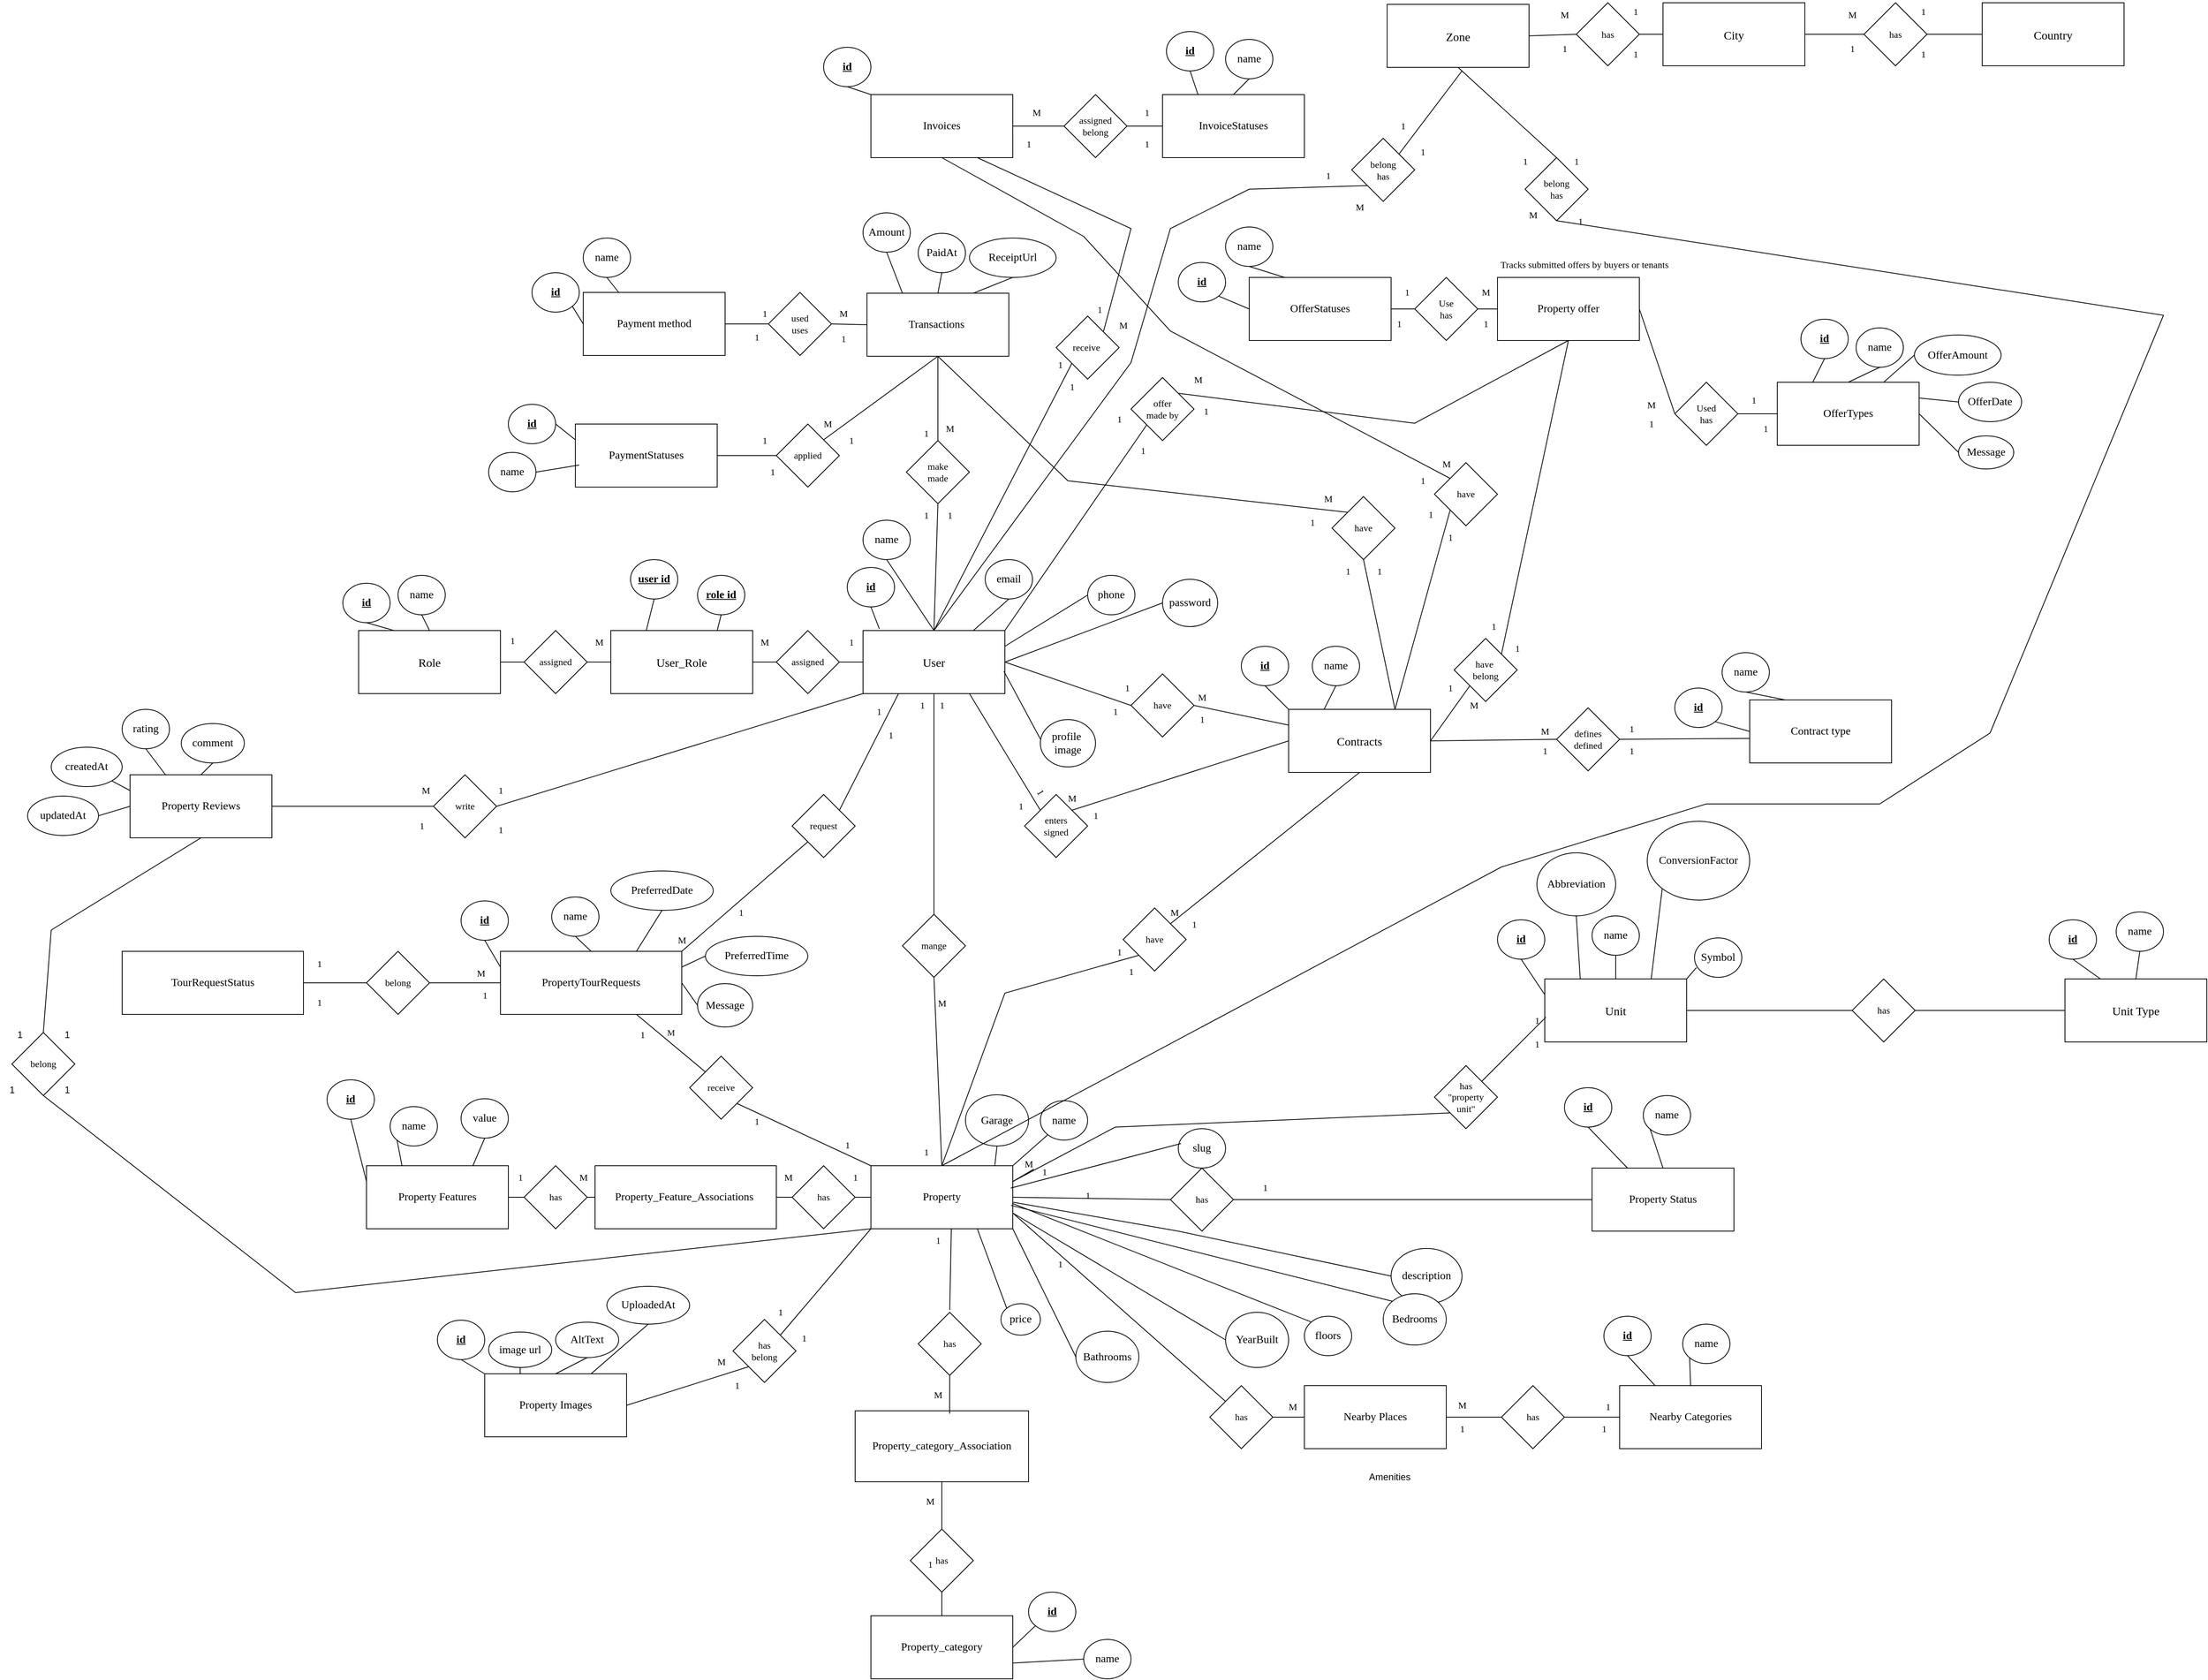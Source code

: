<mxfile version="28.0.6">
  <diagram name="Page-1" id="jr8FtHmjYh3H3wMhECX3">
    <mxGraphModel dx="2540" dy="2187" grid="1" gridSize="10" guides="1" tooltips="1" connect="1" arrows="1" fold="1" page="1" pageScale="1" pageWidth="827" pageHeight="1169" math="0" shadow="0">
      <root>
        <mxCell id="0" />
        <mxCell id="1" parent="0" />
        <mxCell id="04XY_-OeRvuLBQSi6XDU-1" value="&lt;font style=&quot;font-size: 15px;&quot;&gt;User&lt;/font&gt;" style="rounded=0;whiteSpace=wrap;html=1;fontFamily=Comic Sans MS;" parent="1" vertex="1">
          <mxGeometry x="370" y="-40" width="180" height="80" as="geometry" />
        </mxCell>
        <mxCell id="04XY_-OeRvuLBQSi6XDU-2" value="&lt;font style=&quot;font-size: 15px;&quot;&gt;User_Role&lt;/font&gt;" style="rounded=0;whiteSpace=wrap;html=1;fontFamily=Comic Sans MS;" parent="1" vertex="1">
          <mxGeometry x="50" y="-40" width="180" height="80" as="geometry" />
        </mxCell>
        <mxCell id="04XY_-OeRvuLBQSi6XDU-3" value="assigned" style="rhombus;whiteSpace=wrap;html=1;fontFamily=Comic Sans MS;" parent="1" vertex="1">
          <mxGeometry x="260" y="-40" width="80" height="80" as="geometry" />
        </mxCell>
        <mxCell id="04XY_-OeRvuLBQSi6XDU-4" value="" style="endArrow=none;html=1;rounded=0;entryX=0;entryY=0.5;entryDx=0;entryDy=0;exitX=1;exitY=0.5;exitDx=0;exitDy=0;fontFamily=Comic Sans MS;" parent="1" source="04XY_-OeRvuLBQSi6XDU-3" target="04XY_-OeRvuLBQSi6XDU-1" edge="1">
          <mxGeometry width="50" height="50" relative="1" as="geometry">
            <mxPoint x="310" y="110" as="sourcePoint" />
            <mxPoint x="360" y="60" as="targetPoint" />
          </mxGeometry>
        </mxCell>
        <mxCell id="04XY_-OeRvuLBQSi6XDU-5" value="" style="endArrow=none;html=1;rounded=0;entryX=0;entryY=0.5;entryDx=0;entryDy=0;exitX=1;exitY=0.5;exitDx=0;exitDy=0;fontFamily=Comic Sans MS;" parent="1" source="04XY_-OeRvuLBQSi6XDU-2" target="04XY_-OeRvuLBQSi6XDU-3" edge="1">
          <mxGeometry width="50" height="50" relative="1" as="geometry">
            <mxPoint x="220" y="100" as="sourcePoint" />
            <mxPoint x="270" y="50" as="targetPoint" />
          </mxGeometry>
        </mxCell>
        <mxCell id="04XY_-OeRvuLBQSi6XDU-6" value="1" style="text;html=1;align=center;verticalAlign=middle;resizable=0;points=[];autosize=1;strokeColor=none;fillColor=none;fontFamily=Comic Sans MS;" parent="1" vertex="1">
          <mxGeometry x="340" y="-40" width="30" height="30" as="geometry" />
        </mxCell>
        <mxCell id="04XY_-OeRvuLBQSi6XDU-7" value="M" style="text;html=1;align=center;verticalAlign=middle;resizable=0;points=[];autosize=1;strokeColor=none;fillColor=none;fontFamily=Comic Sans MS;" parent="1" vertex="1">
          <mxGeometry x="230" y="-40" width="30" height="30" as="geometry" />
        </mxCell>
        <mxCell id="04XY_-OeRvuLBQSi6XDU-18" value="assigned" style="rhombus;whiteSpace=wrap;html=1;fontFamily=Comic Sans MS;" parent="1" vertex="1">
          <mxGeometry x="-60" y="-40" width="80" height="80" as="geometry" />
        </mxCell>
        <mxCell id="04XY_-OeRvuLBQSi6XDU-19" value="" style="endArrow=none;html=1;rounded=0;entryX=0;entryY=0.5;entryDx=0;entryDy=0;exitX=1;exitY=0.5;exitDx=0;exitDy=0;fontFamily=Comic Sans MS;" parent="1" source="04XY_-OeRvuLBQSi6XDU-18" edge="1">
          <mxGeometry width="50" height="50" relative="1" as="geometry">
            <mxPoint x="-10" y="110" as="sourcePoint" />
            <mxPoint x="50" as="targetPoint" />
          </mxGeometry>
        </mxCell>
        <mxCell id="04XY_-OeRvuLBQSi6XDU-20" value="" style="endArrow=none;html=1;rounded=0;entryX=0;entryY=0.5;entryDx=0;entryDy=0;exitX=1;exitY=0.5;exitDx=0;exitDy=0;fontFamily=Comic Sans MS;" parent="1" target="04XY_-OeRvuLBQSi6XDU-18" edge="1">
          <mxGeometry width="50" height="50" relative="1" as="geometry">
            <mxPoint x="-90" as="sourcePoint" />
            <mxPoint x="-50" y="50" as="targetPoint" />
          </mxGeometry>
        </mxCell>
        <mxCell id="04XY_-OeRvuLBQSi6XDU-21" value="&lt;font style=&quot;font-size: 15px;&quot;&gt;Role&lt;/font&gt;" style="rounded=0;whiteSpace=wrap;html=1;fontFamily=Comic Sans MS;" parent="1" vertex="1">
          <mxGeometry x="-270" y="-40" width="180" height="80" as="geometry" />
        </mxCell>
        <mxCell id="04XY_-OeRvuLBQSi6XDU-22" value="1" style="text;html=1;align=center;verticalAlign=middle;resizable=0;points=[];autosize=1;strokeColor=none;fillColor=none;fontFamily=Comic Sans MS;" parent="1" vertex="1">
          <mxGeometry x="-90" y="-42" width="30" height="30" as="geometry" />
        </mxCell>
        <mxCell id="04XY_-OeRvuLBQSi6XDU-23" value="M" style="text;html=1;align=center;verticalAlign=middle;resizable=0;points=[];autosize=1;strokeColor=none;fillColor=none;fontFamily=Comic Sans MS;" parent="1" vertex="1">
          <mxGeometry x="20" y="-40" width="30" height="30" as="geometry" />
        </mxCell>
        <mxCell id="04XY_-OeRvuLBQSi6XDU-24" value="&lt;u&gt;&lt;b&gt;id&lt;/b&gt;&lt;/u&gt;" style="ellipse;whiteSpace=wrap;html=1;fontSize=14;fontFamily=Comic Sans MS;" parent="1" vertex="1">
          <mxGeometry x="-290" y="-100" width="60" height="50" as="geometry" />
        </mxCell>
        <mxCell id="04XY_-OeRvuLBQSi6XDU-25" value="name" style="ellipse;whiteSpace=wrap;html=1;fontSize=14;fontFamily=Comic Sans MS;" parent="1" vertex="1">
          <mxGeometry x="-220" y="-110" width="60" height="50" as="geometry" />
        </mxCell>
        <mxCell id="04XY_-OeRvuLBQSi6XDU-26" value="" style="endArrow=none;html=1;rounded=0;entryX=0.5;entryY=1;entryDx=0;entryDy=0;exitX=0.25;exitY=0;exitDx=0;exitDy=0;fontFamily=Comic Sans MS;" parent="1" source="04XY_-OeRvuLBQSi6XDU-21" target="04XY_-OeRvuLBQSi6XDU-24" edge="1">
          <mxGeometry width="50" height="50" relative="1" as="geometry">
            <mxPoint x="10" y="50" as="sourcePoint" />
            <mxPoint x="60" as="targetPoint" />
          </mxGeometry>
        </mxCell>
        <mxCell id="04XY_-OeRvuLBQSi6XDU-27" value="" style="endArrow=none;html=1;rounded=0;exitX=0.5;exitY=1;exitDx=0;exitDy=0;entryX=0.5;entryY=0;entryDx=0;entryDy=0;fontFamily=Comic Sans MS;" parent="1" source="04XY_-OeRvuLBQSi6XDU-25" target="04XY_-OeRvuLBQSi6XDU-21" edge="1">
          <mxGeometry width="50" height="50" relative="1" as="geometry">
            <mxPoint x="-100" y="-80" as="sourcePoint" />
            <mxPoint x="-50" y="-130" as="targetPoint" />
          </mxGeometry>
        </mxCell>
        <mxCell id="04XY_-OeRvuLBQSi6XDU-30" value="&lt;u&gt;&lt;b&gt;id&lt;/b&gt;&lt;/u&gt;" style="ellipse;whiteSpace=wrap;html=1;fontSize=14;fontFamily=Comic Sans MS;" parent="1" vertex="1">
          <mxGeometry x="350" y="-120" width="60" height="50" as="geometry" />
        </mxCell>
        <mxCell id="04XY_-OeRvuLBQSi6XDU-31" value="name" style="ellipse;whiteSpace=wrap;html=1;fontSize=14;fontFamily=Comic Sans MS;" parent="1" vertex="1">
          <mxGeometry x="370" y="-180" width="60" height="50" as="geometry" />
        </mxCell>
        <mxCell id="04XY_-OeRvuLBQSi6XDU-32" value="email" style="ellipse;whiteSpace=wrap;html=1;fontSize=14;fontFamily=Comic Sans MS;" parent="1" vertex="1">
          <mxGeometry x="525" y="-130" width="60" height="50" as="geometry" />
        </mxCell>
        <mxCell id="04XY_-OeRvuLBQSi6XDU-33" value="phone" style="ellipse;whiteSpace=wrap;html=1;fontSize=14;fontFamily=Comic Sans MS;" parent="1" vertex="1">
          <mxGeometry x="655" y="-110" width="60" height="50" as="geometry" />
        </mxCell>
        <mxCell id="04XY_-OeRvuLBQSi6XDU-34" value="" style="endArrow=none;html=1;rounded=0;entryX=0.5;entryY=1;entryDx=0;entryDy=0;exitX=0.115;exitY=-0.027;exitDx=0;exitDy=0;exitPerimeter=0;fontFamily=Comic Sans MS;" parent="1" source="04XY_-OeRvuLBQSi6XDU-1" target="04XY_-OeRvuLBQSi6XDU-30" edge="1">
          <mxGeometry width="50" height="50" relative="1" as="geometry">
            <mxPoint x="420" y="-10" as="sourcePoint" />
            <mxPoint x="470" y="-60" as="targetPoint" />
          </mxGeometry>
        </mxCell>
        <mxCell id="04XY_-OeRvuLBQSi6XDU-35" value="" style="endArrow=none;html=1;rounded=0;entryX=0.5;entryY=1;entryDx=0;entryDy=0;exitX=0.5;exitY=0;exitDx=0;exitDy=0;fontFamily=Comic Sans MS;" parent="1" source="04XY_-OeRvuLBQSi6XDU-1" target="04XY_-OeRvuLBQSi6XDU-31" edge="1">
          <mxGeometry width="50" height="50" relative="1" as="geometry">
            <mxPoint x="420" as="sourcePoint" />
            <mxPoint x="470" y="-50" as="targetPoint" />
          </mxGeometry>
        </mxCell>
        <mxCell id="04XY_-OeRvuLBQSi6XDU-36" value="" style="endArrow=none;html=1;rounded=0;entryX=0.5;entryY=1;entryDx=0;entryDy=0;exitX=0.778;exitY=0;exitDx=0;exitDy=0;exitPerimeter=0;fontFamily=Comic Sans MS;" parent="1" source="04XY_-OeRvuLBQSi6XDU-1" target="04XY_-OeRvuLBQSi6XDU-32" edge="1">
          <mxGeometry width="50" height="50" relative="1" as="geometry">
            <mxPoint x="470" y="-20" as="sourcePoint" />
            <mxPoint x="520" y="-70" as="targetPoint" />
          </mxGeometry>
        </mxCell>
        <mxCell id="04XY_-OeRvuLBQSi6XDU-37" value="" style="endArrow=none;html=1;rounded=0;entryX=0;entryY=0.5;entryDx=0;entryDy=0;exitX=1;exitY=0.25;exitDx=0;exitDy=0;fontFamily=Comic Sans MS;" parent="1" source="04XY_-OeRvuLBQSi6XDU-1" target="04XY_-OeRvuLBQSi6XDU-33" edge="1">
          <mxGeometry width="50" height="50" relative="1" as="geometry">
            <mxPoint x="570" y="20" as="sourcePoint" />
            <mxPoint x="620" y="-30" as="targetPoint" />
          </mxGeometry>
        </mxCell>
        <mxCell id="04XY_-OeRvuLBQSi6XDU-38" value="password" style="ellipse;whiteSpace=wrap;html=1;fontSize=14;fontFamily=Comic Sans MS;" parent="1" vertex="1">
          <mxGeometry x="750" y="-105" width="70" height="60" as="geometry" />
        </mxCell>
        <mxCell id="04XY_-OeRvuLBQSi6XDU-39" value="" style="endArrow=none;html=1;rounded=0;entryX=0;entryY=0.5;entryDx=0;entryDy=0;exitX=1;exitY=0.5;exitDx=0;exitDy=0;fontFamily=Comic Sans MS;" parent="1" source="04XY_-OeRvuLBQSi6XDU-1" target="04XY_-OeRvuLBQSi6XDU-38" edge="1">
          <mxGeometry width="50" height="50" relative="1" as="geometry">
            <mxPoint x="550" y="60" as="sourcePoint" />
            <mxPoint x="600" y="10" as="targetPoint" />
          </mxGeometry>
        </mxCell>
        <mxCell id="04XY_-OeRvuLBQSi6XDU-43" value="profile&amp;nbsp;&lt;div&gt;image&lt;/div&gt;" style="ellipse;whiteSpace=wrap;html=1;fontSize=14;fontFamily=Comic Sans MS;" parent="1" vertex="1">
          <mxGeometry x="595" y="73" width="70" height="60" as="geometry" />
        </mxCell>
        <mxCell id="04XY_-OeRvuLBQSi6XDU-44" value="" style="endArrow=none;html=1;rounded=0;entryX=0.993;entryY=0.646;entryDx=0;entryDy=0;entryPerimeter=0;exitX=0.002;exitY=0.414;exitDx=0;exitDy=0;exitPerimeter=0;fontFamily=Comic Sans MS;" parent="1" source="04XY_-OeRvuLBQSi6XDU-43" target="04XY_-OeRvuLBQSi6XDU-1" edge="1">
          <mxGeometry width="50" height="50" relative="1" as="geometry">
            <mxPoint x="520" y="110" as="sourcePoint" />
            <mxPoint x="570" y="60" as="targetPoint" />
          </mxGeometry>
        </mxCell>
        <mxCell id="04XY_-OeRvuLBQSi6XDU-46" value="&lt;span style=&quot;text-align: left;&quot;&gt;&lt;font&gt;Property&lt;/font&gt;&lt;/span&gt;" style="rounded=0;whiteSpace=wrap;html=1;fontFamily=Comic Sans MS;fontSize=14;" parent="1" vertex="1">
          <mxGeometry x="380" y="639" width="180" height="80" as="geometry" />
        </mxCell>
        <mxCell id="04XY_-OeRvuLBQSi6XDU-47" value="&lt;span style=&quot;text-align: left;&quot;&gt;&lt;font&gt;Property_&lt;/font&gt;&lt;/span&gt;category" style="rounded=0;whiteSpace=wrap;html=1;fontFamily=Comic Sans MS;fontSize=14;" parent="1" vertex="1">
          <mxGeometry x="380" y="1210" width="180" height="80" as="geometry" />
        </mxCell>
        <mxCell id="04XY_-OeRvuLBQSi6XDU-52" value="name" style="ellipse;whiteSpace=wrap;html=1;fontSize=14;fontFamily=Comic Sans MS;" parent="1" vertex="1">
          <mxGeometry x="595" y="556.5" width="60" height="50" as="geometry" />
        </mxCell>
        <mxCell id="04XY_-OeRvuLBQSi6XDU-53" value="" style="endArrow=none;html=1;rounded=0;exitX=1;exitY=0;exitDx=0;exitDy=0;fontFamily=Comic Sans MS;" parent="1" source="04XY_-OeRvuLBQSi6XDU-46" target="04XY_-OeRvuLBQSi6XDU-52" edge="1">
          <mxGeometry width="50" height="50" relative="1" as="geometry">
            <mxPoint x="590" y="714" as="sourcePoint" />
            <mxPoint x="640" y="684" as="targetPoint" />
          </mxGeometry>
        </mxCell>
        <mxCell id="04XY_-OeRvuLBQSi6XDU-56" value="slug" style="ellipse;whiteSpace=wrap;html=1;fontSize=14;fontFamily=Comic Sans MS;" parent="1" vertex="1">
          <mxGeometry x="770" y="592" width="60" height="50" as="geometry" />
        </mxCell>
        <mxCell id="04XY_-OeRvuLBQSi6XDU-57" value="" style="endArrow=none;html=1;rounded=0;entryX=0.057;entryY=0.378;entryDx=0;entryDy=0;exitX=0.986;exitY=0.355;exitDx=0;exitDy=0;entryPerimeter=0;exitPerimeter=0;fontFamily=Comic Sans MS;" parent="1" source="04XY_-OeRvuLBQSi6XDU-46" target="04XY_-OeRvuLBQSi6XDU-56" edge="1">
          <mxGeometry width="50" height="50" relative="1" as="geometry">
            <mxPoint x="570" y="774" as="sourcePoint" />
            <mxPoint x="620" y="724" as="targetPoint" />
          </mxGeometry>
        </mxCell>
        <mxCell id="04XY_-OeRvuLBQSi6XDU-59" value="description" style="ellipse;whiteSpace=wrap;html=1;fontSize=14;fontFamily=Comic Sans MS;" parent="1" vertex="1">
          <mxGeometry x="1040" y="744" width="90" height="70" as="geometry" />
        </mxCell>
        <mxCell id="04XY_-OeRvuLBQSi6XDU-60" value="" style="endArrow=none;html=1;rounded=0;exitX=1.004;exitY=0.58;exitDx=0;exitDy=0;exitPerimeter=0;fontFamily=Comic Sans MS;entryX=0;entryY=0.5;entryDx=0;entryDy=0;" parent="1" source="04XY_-OeRvuLBQSi6XDU-46" target="04XY_-OeRvuLBQSi6XDU-59" edge="1">
          <mxGeometry width="50" height="50" relative="1" as="geometry">
            <mxPoint x="550" y="784" as="sourcePoint" />
            <mxPoint x="1000" y="760" as="targetPoint" />
            <Array as="points">
              <mxPoint x="770" y="722" />
            </Array>
          </mxGeometry>
        </mxCell>
        <mxCell id="04XY_-OeRvuLBQSi6XDU-61" value="&lt;u&gt;&lt;b&gt;id&lt;/b&gt;&lt;/u&gt;" style="ellipse;whiteSpace=wrap;html=1;fontSize=14;fontFamily=Comic Sans MS;" parent="1" vertex="1">
          <mxGeometry x="580" y="1180" width="60" height="50" as="geometry" />
        </mxCell>
        <mxCell id="04XY_-OeRvuLBQSi6XDU-62" value="name" style="ellipse;whiteSpace=wrap;html=1;fontSize=14;fontFamily=Comic Sans MS;" parent="1" vertex="1">
          <mxGeometry x="650" y="1240" width="60" height="50" as="geometry" />
        </mxCell>
        <mxCell id="04XY_-OeRvuLBQSi6XDU-63" value="" style="endArrow=none;html=1;rounded=0;exitX=0;exitY=1;exitDx=0;exitDy=0;entryX=1;entryY=0.5;entryDx=0;entryDy=0;fontFamily=Comic Sans MS;" parent="1" source="04XY_-OeRvuLBQSi6XDU-61" target="04XY_-OeRvuLBQSi6XDU-47" edge="1">
          <mxGeometry width="50" height="50" relative="1" as="geometry">
            <mxPoint x="590" y="990" as="sourcePoint" />
            <mxPoint x="640" y="940" as="targetPoint" />
          </mxGeometry>
        </mxCell>
        <mxCell id="04XY_-OeRvuLBQSi6XDU-64" value="" style="endArrow=none;html=1;rounded=0;entryX=0;entryY=0.5;entryDx=0;entryDy=0;exitX=1;exitY=0.75;exitDx=0;exitDy=0;fontFamily=Comic Sans MS;" parent="1" source="04XY_-OeRvuLBQSi6XDU-47" target="04XY_-OeRvuLBQSi6XDU-62" edge="1">
          <mxGeometry width="50" height="50" relative="1" as="geometry">
            <mxPoint x="540" y="1060" as="sourcePoint" />
            <mxPoint x="590" y="1010" as="targetPoint" />
          </mxGeometry>
        </mxCell>
        <mxCell id="04XY_-OeRvuLBQSi6XDU-69" value="&lt;div style=&quot;text-align: left;&quot;&gt;&lt;font&gt;Property_&lt;/font&gt;&lt;span style=&quot;text-align: center;&quot;&gt;category_Association&lt;/span&gt;&lt;/div&gt;" style="rounded=0;whiteSpace=wrap;html=1;fontFamily=Comic Sans MS;fontSize=14;" parent="1" vertex="1">
          <mxGeometry x="360" y="950" width="220" height="90" as="geometry" />
        </mxCell>
        <mxCell id="04XY_-OeRvuLBQSi6XDU-70" value="&lt;u&gt;&lt;b&gt;user id&lt;/b&gt;&lt;/u&gt;" style="ellipse;whiteSpace=wrap;html=1;fontSize=14;fontFamily=Comic Sans MS;" parent="1" vertex="1">
          <mxGeometry x="75" y="-130" width="60" height="50" as="geometry" />
        </mxCell>
        <mxCell id="04XY_-OeRvuLBQSi6XDU-71" value="&lt;u&gt;&lt;b&gt;role id&lt;/b&gt;&lt;/u&gt;" style="ellipse;whiteSpace=wrap;html=1;fontSize=14;fontFamily=Comic Sans MS;" parent="1" vertex="1">
          <mxGeometry x="160" y="-110" width="60" height="50" as="geometry" />
        </mxCell>
        <mxCell id="04XY_-OeRvuLBQSi6XDU-72" value="" style="endArrow=none;html=1;rounded=0;entryX=0.5;entryY=1;entryDx=0;entryDy=0;exitX=0.25;exitY=0;exitDx=0;exitDy=0;fontFamily=Comic Sans MS;" parent="1" source="04XY_-OeRvuLBQSi6XDU-2" target="04XY_-OeRvuLBQSi6XDU-70" edge="1">
          <mxGeometry width="50" height="50" relative="1" as="geometry">
            <mxPoint x="50" as="sourcePoint" />
            <mxPoint x="100" y="-50" as="targetPoint" />
          </mxGeometry>
        </mxCell>
        <mxCell id="04XY_-OeRvuLBQSi6XDU-73" value="" style="endArrow=none;html=1;rounded=0;entryX=0.5;entryY=1;entryDx=0;entryDy=0;exitX=0.75;exitY=0;exitDx=0;exitDy=0;fontFamily=Comic Sans MS;" parent="1" source="04XY_-OeRvuLBQSi6XDU-2" target="04XY_-OeRvuLBQSi6XDU-71" edge="1">
          <mxGeometry width="50" height="50" relative="1" as="geometry">
            <mxPoint x="180" y="-30" as="sourcePoint" />
            <mxPoint x="230" y="-80" as="targetPoint" />
          </mxGeometry>
        </mxCell>
        <mxCell id="04XY_-OeRvuLBQSi6XDU-74" value="has" style="rhombus;whiteSpace=wrap;html=1;fontFamily=Comic Sans MS;" parent="1" vertex="1">
          <mxGeometry x="440" y="825" width="80" height="80" as="geometry" />
        </mxCell>
        <mxCell id="04XY_-OeRvuLBQSi6XDU-75" value="" style="endArrow=none;html=1;rounded=0;entryX=0.567;entryY=0.994;entryDx=0;entryDy=0;entryPerimeter=0;exitX=0.5;exitY=0;exitDx=0;exitDy=0;fontFamily=Comic Sans MS;" parent="1" target="04XY_-OeRvuLBQSi6XDU-46" edge="1">
          <mxGeometry width="50" height="50" relative="1" as="geometry">
            <mxPoint x="480" y="822" as="sourcePoint" />
            <mxPoint x="410" y="754" as="targetPoint" />
          </mxGeometry>
        </mxCell>
        <mxCell id="04XY_-OeRvuLBQSi6XDU-76" value="" style="endArrow=none;html=1;rounded=0;entryX=0.5;entryY=1;entryDx=0;entryDy=0;exitX=0.545;exitY=0.039;exitDx=0;exitDy=0;exitPerimeter=0;fontFamily=Comic Sans MS;" parent="1" source="04XY_-OeRvuLBQSi6XDU-69" target="04XY_-OeRvuLBQSi6XDU-74" edge="1">
          <mxGeometry width="50" height="50" relative="1" as="geometry">
            <mxPoint x="300" y="780" as="sourcePoint" />
            <mxPoint x="350" y="730" as="targetPoint" />
          </mxGeometry>
        </mxCell>
        <mxCell id="04XY_-OeRvuLBQSi6XDU-78" value="has" style="rhombus;whiteSpace=wrap;html=1;fontFamily=Comic Sans MS;" parent="1" vertex="1">
          <mxGeometry x="430" y="1100" width="80" height="80" as="geometry" />
        </mxCell>
        <mxCell id="04XY_-OeRvuLBQSi6XDU-79" value="" style="endArrow=none;html=1;rounded=0;entryX=0.5;entryY=1;entryDx=0;entryDy=0;exitX=0.5;exitY=0;exitDx=0;exitDy=0;fontFamily=Comic Sans MS;" parent="1" source="04XY_-OeRvuLBQSi6XDU-78" target="04XY_-OeRvuLBQSi6XDU-69" edge="1">
          <mxGeometry width="50" height="50" relative="1" as="geometry">
            <mxPoint x="390" y="970" as="sourcePoint" />
            <mxPoint x="440" y="920" as="targetPoint" />
          </mxGeometry>
        </mxCell>
        <mxCell id="04XY_-OeRvuLBQSi6XDU-80" value="" style="endArrow=none;html=1;rounded=0;entryX=0.5;entryY=1;entryDx=0;entryDy=0;exitX=0.5;exitY=0;exitDx=0;exitDy=0;fontFamily=Comic Sans MS;" parent="1" source="04XY_-OeRvuLBQSi6XDU-47" target="04XY_-OeRvuLBQSi6XDU-78" edge="1">
          <mxGeometry width="50" height="50" relative="1" as="geometry">
            <mxPoint x="400" y="1050" as="sourcePoint" />
            <mxPoint x="450" y="1000" as="targetPoint" />
          </mxGeometry>
        </mxCell>
        <mxCell id="04XY_-OeRvuLBQSi6XDU-81" value="1" style="text;html=1;align=center;verticalAlign=middle;resizable=0;points=[];autosize=1;strokeColor=none;fillColor=none;fontFamily=Comic Sans MS;" parent="1" vertex="1">
          <mxGeometry x="450" y="719" width="30" height="30" as="geometry" />
        </mxCell>
        <mxCell id="04XY_-OeRvuLBQSi6XDU-82" value="M" style="text;html=1;align=center;verticalAlign=middle;resizable=0;points=[];autosize=1;strokeColor=none;fillColor=none;fontFamily=Comic Sans MS;" parent="1" vertex="1">
          <mxGeometry x="440" y="1050" width="30" height="30" as="geometry" />
        </mxCell>
        <mxCell id="04XY_-OeRvuLBQSi6XDU-83" value="1" style="text;html=1;align=center;verticalAlign=middle;resizable=0;points=[];autosize=1;strokeColor=none;fillColor=none;fontFamily=Comic Sans MS;" parent="1" vertex="1">
          <mxGeometry x="440" y="1130" width="30" height="30" as="geometry" />
        </mxCell>
        <mxCell id="04XY_-OeRvuLBQSi6XDU-84" value="M" style="text;html=1;align=center;verticalAlign=middle;resizable=0;points=[];autosize=1;strokeColor=none;fillColor=none;fontFamily=Comic Sans MS;" parent="1" vertex="1">
          <mxGeometry x="450" y="915" width="30" height="30" as="geometry" />
        </mxCell>
        <mxCell id="04XY_-OeRvuLBQSi6XDU-85" value="price" style="ellipse;whiteSpace=wrap;html=1;fontSize=14;fontFamily=Comic Sans MS;" parent="1" vertex="1">
          <mxGeometry x="545" y="814" width="50" height="40" as="geometry" />
        </mxCell>
        <mxCell id="04XY_-OeRvuLBQSi6XDU-86" value="" style="endArrow=none;html=1;rounded=0;entryX=0;entryY=0;entryDx=0;entryDy=0;exitX=0.75;exitY=1;exitDx=0;exitDy=0;fontFamily=Comic Sans MS;" parent="1" source="04XY_-OeRvuLBQSi6XDU-46" target="04XY_-OeRvuLBQSi6XDU-85" edge="1">
          <mxGeometry width="50" height="50" relative="1" as="geometry">
            <mxPoint x="560" y="834" as="sourcePoint" />
            <mxPoint x="610" y="784" as="targetPoint" />
          </mxGeometry>
        </mxCell>
        <mxCell id="04XY_-OeRvuLBQSi6XDU-87" value="&lt;span style=&quot;text-align: left;&quot;&gt;&lt;font&gt;Property Status&lt;/font&gt;&lt;/span&gt;" style="rounded=0;whiteSpace=wrap;html=1;fontFamily=Comic Sans MS;fontSize=14;" parent="1" vertex="1">
          <mxGeometry x="1295" y="642" width="180" height="80" as="geometry" />
        </mxCell>
        <mxCell id="04XY_-OeRvuLBQSi6XDU-88" value="has" style="rhombus;whiteSpace=wrap;html=1;fontFamily=Comic Sans MS;" parent="1" vertex="1">
          <mxGeometry x="760" y="642" width="80" height="80" as="geometry" />
        </mxCell>
        <mxCell id="04XY_-OeRvuLBQSi6XDU-89" value="" style="endArrow=none;html=1;rounded=0;entryX=0;entryY=0.5;entryDx=0;entryDy=0;exitX=1;exitY=0.5;exitDx=0;exitDy=0;fontFamily=Comic Sans MS;" parent="1" source="04XY_-OeRvuLBQSi6XDU-88" target="04XY_-OeRvuLBQSi6XDU-87" edge="1">
          <mxGeometry width="50" height="50" relative="1" as="geometry">
            <mxPoint x="880" y="744" as="sourcePoint" />
            <mxPoint x="930" y="682" as="targetPoint" />
          </mxGeometry>
        </mxCell>
        <mxCell id="04XY_-OeRvuLBQSi6XDU-90" value="" style="endArrow=none;html=1;rounded=0;entryX=0;entryY=0.5;entryDx=0;entryDy=0;exitX=1;exitY=0.5;exitDx=0;exitDy=0;fontFamily=Comic Sans MS;" parent="1" source="04XY_-OeRvuLBQSi6XDU-46" target="04XY_-OeRvuLBQSi6XDU-88" edge="1">
          <mxGeometry width="50" height="50" relative="1" as="geometry">
            <mxPoint x="700" y="784" as="sourcePoint" />
            <mxPoint x="750" y="734" as="targetPoint" />
          </mxGeometry>
        </mxCell>
        <mxCell id="04XY_-OeRvuLBQSi6XDU-91" value="1" style="text;html=1;align=center;verticalAlign=middle;resizable=0;points=[];autosize=1;strokeColor=none;fillColor=none;fontFamily=Comic Sans MS;" parent="1" vertex="1">
          <mxGeometry x="640" y="662" width="30" height="30" as="geometry" />
        </mxCell>
        <mxCell id="04XY_-OeRvuLBQSi6XDU-92" value="1" style="text;html=1;align=center;verticalAlign=middle;resizable=0;points=[];autosize=1;strokeColor=none;fillColor=none;fontFamily=Comic Sans MS;" parent="1" vertex="1">
          <mxGeometry x="865" y="652" width="30" height="30" as="geometry" />
        </mxCell>
        <mxCell id="04XY_-OeRvuLBQSi6XDU-94" value="&lt;b&gt;&lt;u&gt;id&lt;/u&gt;&lt;/b&gt;" style="ellipse;whiteSpace=wrap;html=1;fontSize=14;fontFamily=Comic Sans MS;" parent="1" vertex="1">
          <mxGeometry x="1260" y="540" width="60" height="50" as="geometry" />
        </mxCell>
        <mxCell id="04XY_-OeRvuLBQSi6XDU-95" value="name" style="ellipse;whiteSpace=wrap;html=1;fontSize=14;fontFamily=Comic Sans MS;" parent="1" vertex="1">
          <mxGeometry x="1360" y="550" width="60" height="50" as="geometry" />
        </mxCell>
        <mxCell id="04XY_-OeRvuLBQSi6XDU-96" value="" style="endArrow=none;html=1;rounded=0;entryX=0.5;entryY=1;entryDx=0;entryDy=0;exitX=0.25;exitY=0;exitDx=0;exitDy=0;fontFamily=Comic Sans MS;" parent="1" source="04XY_-OeRvuLBQSi6XDU-87" target="04XY_-OeRvuLBQSi6XDU-94" edge="1">
          <mxGeometry width="50" height="50" relative="1" as="geometry">
            <mxPoint x="1230" y="660" as="sourcePoint" />
            <mxPoint x="1280" y="610" as="targetPoint" />
          </mxGeometry>
        </mxCell>
        <mxCell id="04XY_-OeRvuLBQSi6XDU-97" value="" style="endArrow=none;html=1;rounded=0;entryX=0;entryY=1;entryDx=0;entryDy=0;exitX=0.5;exitY=0;exitDx=0;exitDy=0;fontFamily=Comic Sans MS;" parent="1" source="04XY_-OeRvuLBQSi6XDU-87" target="04XY_-OeRvuLBQSi6XDU-95" edge="1">
          <mxGeometry width="50" height="50" relative="1" as="geometry">
            <mxPoint x="1350" y="780" as="sourcePoint" />
            <mxPoint x="1400" y="730" as="targetPoint" />
          </mxGeometry>
        </mxCell>
        <mxCell id="04XY_-OeRvuLBQSi6XDU-98" value="&lt;span style=&quot;text-align: left;&quot;&gt;&lt;font&gt;Property Features&lt;/font&gt;&lt;/span&gt;" style="rounded=0;whiteSpace=wrap;html=1;fontFamily=Comic Sans MS;fontSize=14;" parent="1" vertex="1">
          <mxGeometry x="-260" y="639" width="180" height="80" as="geometry" />
        </mxCell>
        <mxCell id="04XY_-OeRvuLBQSi6XDU-99" value="&lt;div style=&quot;text-align: left;&quot;&gt;&lt;span style=&quot;background-color: transparent;&quot;&gt;Property_Feature_Associations&amp;nbsp;&lt;/span&gt;&lt;/div&gt;" style="rounded=0;whiteSpace=wrap;html=1;fontFamily=Comic Sans MS;fontSize=14;" parent="1" vertex="1">
          <mxGeometry x="30" y="639" width="230" height="80" as="geometry" />
        </mxCell>
        <mxCell id="04XY_-OeRvuLBQSi6XDU-100" value="has" style="rhombus;whiteSpace=wrap;html=1;fontFamily=Comic Sans MS;" parent="1" vertex="1">
          <mxGeometry x="280" y="639" width="80" height="80" as="geometry" />
        </mxCell>
        <mxCell id="04XY_-OeRvuLBQSi6XDU-101" value="" style="endArrow=none;html=1;rounded=0;entryX=0;entryY=0.5;entryDx=0;entryDy=0;exitX=1;exitY=0.5;exitDx=0;exitDy=0;fontFamily=Comic Sans MS;" parent="1" source="04XY_-OeRvuLBQSi6XDU-100" target="04XY_-OeRvuLBQSi6XDU-46" edge="1">
          <mxGeometry width="50" height="50" relative="1" as="geometry">
            <mxPoint x="310" y="794" as="sourcePoint" />
            <mxPoint x="360" y="744" as="targetPoint" />
          </mxGeometry>
        </mxCell>
        <mxCell id="04XY_-OeRvuLBQSi6XDU-102" value="" style="endArrow=none;html=1;rounded=0;entryX=0;entryY=0.5;entryDx=0;entryDy=0;exitX=1;exitY=0.5;exitDx=0;exitDy=0;fontFamily=Comic Sans MS;" parent="1" source="04XY_-OeRvuLBQSi6XDU-99" target="04XY_-OeRvuLBQSi6XDU-100" edge="1">
          <mxGeometry width="50" height="50" relative="1" as="geometry">
            <mxPoint x="250" y="774" as="sourcePoint" />
            <mxPoint x="300" y="724" as="targetPoint" />
          </mxGeometry>
        </mxCell>
        <mxCell id="04XY_-OeRvuLBQSi6XDU-103" value="has" style="rhombus;whiteSpace=wrap;html=1;fontFamily=Comic Sans MS;" parent="1" vertex="1">
          <mxGeometry x="-60" y="639" width="80" height="80" as="geometry" />
        </mxCell>
        <mxCell id="04XY_-OeRvuLBQSi6XDU-104" value="" style="endArrow=none;html=1;rounded=0;entryX=0;entryY=0.5;entryDx=0;entryDy=0;exitX=1;exitY=0.5;exitDx=0;exitDy=0;fontFamily=Comic Sans MS;" parent="1" source="04XY_-OeRvuLBQSi6XDU-103" target="04XY_-OeRvuLBQSi6XDU-99" edge="1">
          <mxGeometry width="50" height="50" relative="1" as="geometry">
            <mxPoint x="-10" y="794" as="sourcePoint" />
            <mxPoint x="40" y="744" as="targetPoint" />
          </mxGeometry>
        </mxCell>
        <mxCell id="04XY_-OeRvuLBQSi6XDU-105" value="" style="endArrow=none;html=1;rounded=0;entryX=0;entryY=0.5;entryDx=0;entryDy=0;exitX=1;exitY=0.5;exitDx=0;exitDy=0;fontFamily=Comic Sans MS;" parent="1" source="04XY_-OeRvuLBQSi6XDU-98" target="04XY_-OeRvuLBQSi6XDU-103" edge="1">
          <mxGeometry width="50" height="50" relative="1" as="geometry">
            <mxPoint x="-70" y="794" as="sourcePoint" />
            <mxPoint x="-20" y="744" as="targetPoint" />
          </mxGeometry>
        </mxCell>
        <mxCell id="04XY_-OeRvuLBQSi6XDU-106" value="1" style="text;html=1;align=center;verticalAlign=middle;resizable=0;points=[];autosize=1;strokeColor=none;fillColor=none;fontFamily=Comic Sans MS;" parent="1" vertex="1">
          <mxGeometry x="345" y="639" width="30" height="30" as="geometry" />
        </mxCell>
        <mxCell id="04XY_-OeRvuLBQSi6XDU-107" value="M" style="text;html=1;align=center;verticalAlign=middle;resizable=0;points=[];autosize=1;strokeColor=none;fillColor=none;fontFamily=Comic Sans MS;" parent="1" vertex="1">
          <mxGeometry x="260" y="639" width="30" height="30" as="geometry" />
        </mxCell>
        <mxCell id="04XY_-OeRvuLBQSi6XDU-108" value="1" style="text;html=1;align=center;verticalAlign=middle;resizable=0;points=[];autosize=1;strokeColor=none;fillColor=none;fontFamily=Comic Sans MS;" parent="1" vertex="1">
          <mxGeometry x="-80" y="639" width="30" height="30" as="geometry" />
        </mxCell>
        <mxCell id="04XY_-OeRvuLBQSi6XDU-109" value="M" style="text;html=1;align=center;verticalAlign=middle;resizable=0;points=[];autosize=1;strokeColor=none;fillColor=none;fontFamily=Comic Sans MS;" parent="1" vertex="1">
          <mxGeometry y="639" width="30" height="30" as="geometry" />
        </mxCell>
        <mxCell id="04XY_-OeRvuLBQSi6XDU-110" value="&lt;b&gt;&lt;u&gt;id&lt;/u&gt;&lt;/b&gt;" style="ellipse;whiteSpace=wrap;html=1;fontSize=14;fontFamily=Comic Sans MS;" parent="1" vertex="1">
          <mxGeometry x="-310" y="530" width="60" height="50" as="geometry" />
        </mxCell>
        <mxCell id="04XY_-OeRvuLBQSi6XDU-111" value="name" style="ellipse;whiteSpace=wrap;html=1;fontSize=14;fontFamily=Comic Sans MS;" parent="1" vertex="1">
          <mxGeometry x="-230" y="564" width="60" height="50" as="geometry" />
        </mxCell>
        <mxCell id="04XY_-OeRvuLBQSi6XDU-112" value="" style="endArrow=none;html=1;rounded=0;entryX=0.5;entryY=1;entryDx=0;entryDy=0;exitX=0;exitY=0.25;exitDx=0;exitDy=0;fontFamily=Comic Sans MS;" parent="1" source="04XY_-OeRvuLBQSi6XDU-98" target="04XY_-OeRvuLBQSi6XDU-110" edge="1">
          <mxGeometry width="50" height="50" relative="1" as="geometry">
            <mxPoint x="-225" y="623" as="sourcePoint" />
            <mxPoint x="-280.0" y="614" as="targetPoint" />
          </mxGeometry>
        </mxCell>
        <mxCell id="04XY_-OeRvuLBQSi6XDU-113" value="" style="endArrow=none;html=1;rounded=0;entryX=0;entryY=1;entryDx=0;entryDy=0;exitX=0.25;exitY=0;exitDx=0;exitDy=0;fontFamily=Comic Sans MS;" parent="1" source="04XY_-OeRvuLBQSi6XDU-98" target="04XY_-OeRvuLBQSi6XDU-111" edge="1">
          <mxGeometry width="50" height="50" relative="1" as="geometry">
            <mxPoint x="-180" y="623" as="sourcePoint" />
            <mxPoint x="-150" y="725" as="targetPoint" />
          </mxGeometry>
        </mxCell>
        <mxCell id="04XY_-OeRvuLBQSi6XDU-114" value="value" style="ellipse;whiteSpace=wrap;html=1;fontSize=14;fontFamily=Comic Sans MS;" parent="1" vertex="1">
          <mxGeometry x="-140" y="554" width="60" height="50" as="geometry" />
        </mxCell>
        <mxCell id="04XY_-OeRvuLBQSi6XDU-115" value="" style="endArrow=none;html=1;rounded=0;entryX=0.5;entryY=1;entryDx=0;entryDy=0;exitX=0.75;exitY=0;exitDx=0;exitDy=0;fontFamily=Comic Sans MS;" parent="1" source="04XY_-OeRvuLBQSi6XDU-98" target="04XY_-OeRvuLBQSi6XDU-114" edge="1">
          <mxGeometry width="50" height="50" relative="1" as="geometry">
            <mxPoint x="-230" y="824" as="sourcePoint" />
            <mxPoint x="-180" y="774" as="targetPoint" />
          </mxGeometry>
        </mxCell>
        <mxCell id="04XY_-OeRvuLBQSi6XDU-116" value="&lt;span style=&quot;font-size: 15px;&quot;&gt;Unit&lt;/span&gt;" style="rounded=0;whiteSpace=wrap;html=1;fontFamily=Comic Sans MS;" parent="1" vertex="1">
          <mxGeometry x="1235" y="402" width="180" height="80" as="geometry" />
        </mxCell>
        <mxCell id="04XY_-OeRvuLBQSi6XDU-117" value="&lt;b&gt;&lt;u&gt;id&lt;/u&gt;&lt;/b&gt;" style="ellipse;whiteSpace=wrap;html=1;fontSize=14;fontFamily=Comic Sans MS;" parent="1" vertex="1">
          <mxGeometry x="1175" y="327" width="60" height="50" as="geometry" />
        </mxCell>
        <mxCell id="04XY_-OeRvuLBQSi6XDU-118" value="name" style="ellipse;whiteSpace=wrap;html=1;fontSize=14;fontFamily=Comic Sans MS;" parent="1" vertex="1">
          <mxGeometry x="1295" y="322" width="60" height="50" as="geometry" />
        </mxCell>
        <mxCell id="04XY_-OeRvuLBQSi6XDU-119" value="" style="endArrow=none;html=1;rounded=0;entryX=0.5;entryY=1;entryDx=0;entryDy=0;exitX=0;exitY=0.25;exitDx=0;exitDy=0;fontFamily=Comic Sans MS;" parent="1" source="04XY_-OeRvuLBQSi6XDU-116" target="04XY_-OeRvuLBQSi6XDU-117" edge="1">
          <mxGeometry width="50" height="50" relative="1" as="geometry">
            <mxPoint x="1270" y="390" as="sourcePoint" />
            <mxPoint x="1225" y="372" as="targetPoint" />
          </mxGeometry>
        </mxCell>
        <mxCell id="04XY_-OeRvuLBQSi6XDU-120" value="" style="endArrow=none;html=1;rounded=0;entryX=0.5;entryY=1;entryDx=0;entryDy=0;exitX=0.5;exitY=0;exitDx=0;exitDy=0;fontFamily=Comic Sans MS;" parent="1" source="04XY_-OeRvuLBQSi6XDU-116" target="04XY_-OeRvuLBQSi6XDU-118" edge="1">
          <mxGeometry width="50" height="50" relative="1" as="geometry">
            <mxPoint x="1315" y="390" as="sourcePoint" />
            <mxPoint x="1345" y="492" as="targetPoint" />
          </mxGeometry>
        </mxCell>
        <mxCell id="04XY_-OeRvuLBQSi6XDU-122" value="Symbol" style="ellipse;whiteSpace=wrap;html=1;fontSize=14;fontFamily=Comic Sans MS;" parent="1" vertex="1">
          <mxGeometry x="1425" y="350" width="60" height="50" as="geometry" />
        </mxCell>
        <mxCell id="04XY_-OeRvuLBQSi6XDU-123" value="" style="endArrow=none;html=1;rounded=0;entryX=0.039;entryY=0.753;entryDx=0;entryDy=0;exitX=1;exitY=0;exitDx=0;exitDy=0;entryPerimeter=0;fontFamily=Comic Sans MS;" parent="1" source="04XY_-OeRvuLBQSi6XDU-116" target="04XY_-OeRvuLBQSi6XDU-122" edge="1">
          <mxGeometry width="50" height="50" relative="1" as="geometry">
            <mxPoint x="1425" y="462" as="sourcePoint" />
            <mxPoint x="1475" y="412" as="targetPoint" />
          </mxGeometry>
        </mxCell>
        <mxCell id="04XY_-OeRvuLBQSi6XDU-124" value="&lt;span style=&quot;font-size: 15px;&quot;&gt;Unit Type&lt;/span&gt;" style="rounded=0;whiteSpace=wrap;html=1;fontFamily=Comic Sans MS;" parent="1" vertex="1">
          <mxGeometry x="1895" y="402" width="180" height="80" as="geometry" />
        </mxCell>
        <mxCell id="04XY_-OeRvuLBQSi6XDU-129" value="&lt;b&gt;&lt;u&gt;id&lt;/u&gt;&lt;/b&gt;" style="ellipse;whiteSpace=wrap;html=1;fontSize=14;fontFamily=Comic Sans MS;" parent="1" vertex="1">
          <mxGeometry x="1875" y="327" width="60" height="50" as="geometry" />
        </mxCell>
        <mxCell id="04XY_-OeRvuLBQSi6XDU-130" value="name" style="ellipse;whiteSpace=wrap;html=1;fontSize=14;fontFamily=Comic Sans MS;" parent="1" vertex="1">
          <mxGeometry x="1960" y="317" width="60" height="50" as="geometry" />
        </mxCell>
        <mxCell id="04XY_-OeRvuLBQSi6XDU-131" value="" style="endArrow=none;html=1;rounded=0;entryX=0.5;entryY=1;entryDx=0;entryDy=0;exitX=0.25;exitY=0;exitDx=0;exitDy=0;fontFamily=Comic Sans MS;" parent="1" source="04XY_-OeRvuLBQSi6XDU-124" target="04XY_-OeRvuLBQSi6XDU-129" edge="1">
          <mxGeometry width="50" height="50" relative="1" as="geometry">
            <mxPoint x="1845" y="442" as="sourcePoint" />
            <mxPoint x="1895" y="392" as="targetPoint" />
          </mxGeometry>
        </mxCell>
        <mxCell id="04XY_-OeRvuLBQSi6XDU-132" value="" style="endArrow=none;html=1;rounded=0;entryX=0.5;entryY=1;entryDx=0;entryDy=0;exitX=0.5;exitY=0;exitDx=0;exitDy=0;fontFamily=Comic Sans MS;" parent="1" source="04XY_-OeRvuLBQSi6XDU-124" target="04XY_-OeRvuLBQSi6XDU-130" edge="1">
          <mxGeometry width="50" height="50" relative="1" as="geometry">
            <mxPoint x="1975" y="432" as="sourcePoint" />
            <mxPoint x="2025" y="382" as="targetPoint" />
          </mxGeometry>
        </mxCell>
        <mxCell id="04XY_-OeRvuLBQSi6XDU-133" value="has" style="rhombus;whiteSpace=wrap;html=1;fontFamily=Comic Sans MS;" parent="1" vertex="1">
          <mxGeometry x="1625" y="402" width="80" height="80" as="geometry" />
        </mxCell>
        <mxCell id="04XY_-OeRvuLBQSi6XDU-134" value="" style="endArrow=none;html=1;rounded=0;entryX=0;entryY=0.5;entryDx=0;entryDy=0;exitX=1;exitY=0.5;exitDx=0;exitDy=0;fontFamily=Comic Sans MS;" parent="1" source="04XY_-OeRvuLBQSi6XDU-116" target="04XY_-OeRvuLBQSi6XDU-133" edge="1">
          <mxGeometry width="50" height="50" relative="1" as="geometry">
            <mxPoint x="1485" y="482" as="sourcePoint" />
            <mxPoint x="1535" y="432" as="targetPoint" />
          </mxGeometry>
        </mxCell>
        <mxCell id="04XY_-OeRvuLBQSi6XDU-135" value="" style="endArrow=none;html=1;rounded=0;entryX=0;entryY=0.5;entryDx=0;entryDy=0;exitX=1;exitY=0.5;exitDx=0;exitDy=0;fontFamily=Comic Sans MS;" parent="1" source="04XY_-OeRvuLBQSi6XDU-133" target="04XY_-OeRvuLBQSi6XDU-124" edge="1">
          <mxGeometry width="50" height="50" relative="1" as="geometry">
            <mxPoint x="1545" y="462" as="sourcePoint" />
            <mxPoint x="1685" y="462" as="targetPoint" />
          </mxGeometry>
        </mxCell>
        <mxCell id="04XY_-OeRvuLBQSi6XDU-137" value="Abbreviation" style="ellipse;whiteSpace=wrap;html=1;fontSize=14;fontFamily=Comic Sans MS;" parent="1" vertex="1">
          <mxGeometry x="1225" y="242" width="100" height="80" as="geometry" />
        </mxCell>
        <mxCell id="04XY_-OeRvuLBQSi6XDU-138" value="" style="endArrow=none;html=1;rounded=0;entryX=0.5;entryY=1;entryDx=0;entryDy=0;exitX=0.25;exitY=0;exitDx=0;exitDy=0;fontFamily=Comic Sans MS;" parent="1" source="04XY_-OeRvuLBQSi6XDU-116" target="04XY_-OeRvuLBQSi6XDU-137" edge="1">
          <mxGeometry width="50" height="50" relative="1" as="geometry">
            <mxPoint x="1245" y="392" as="sourcePoint" />
            <mxPoint x="1295" y="342" as="targetPoint" />
          </mxGeometry>
        </mxCell>
        <mxCell id="04XY_-OeRvuLBQSi6XDU-140" value="ConversionFactor" style="ellipse;whiteSpace=wrap;html=1;fontSize=14;fontFamily=Comic Sans MS;" parent="1" vertex="1">
          <mxGeometry x="1365" y="202" width="130" height="100" as="geometry" />
        </mxCell>
        <mxCell id="04XY_-OeRvuLBQSi6XDU-142" value="" style="endArrow=none;html=1;rounded=0;entryX=0;entryY=1;entryDx=0;entryDy=0;exitX=0.75;exitY=0;exitDx=0;exitDy=0;fontFamily=Comic Sans MS;" parent="1" source="04XY_-OeRvuLBQSi6XDU-116" target="04XY_-OeRvuLBQSi6XDU-140" edge="1">
          <mxGeometry width="50" height="50" relative="1" as="geometry">
            <mxPoint x="1375" y="352" as="sourcePoint" />
            <mxPoint x="1425" y="302" as="targetPoint" />
          </mxGeometry>
        </mxCell>
        <mxCell id="04XY_-OeRvuLBQSi6XDU-144" value="YearBuilt" style="ellipse;whiteSpace=wrap;html=1;fontSize=14;fontFamily=Comic Sans MS;" parent="1" vertex="1">
          <mxGeometry x="830" y="825" width="80" height="70" as="geometry" />
        </mxCell>
        <mxCell id="04XY_-OeRvuLBQSi6XDU-145" value="" style="endArrow=none;html=1;rounded=0;entryX=0.996;entryY=0.597;entryDx=0;entryDy=0;entryPerimeter=0;exitX=0;exitY=0;exitDx=0;exitDy=0;fontFamily=Comic Sans MS;" parent="1" source="ZNw0YUR-elSEx9iUAE71-11" target="04XY_-OeRvuLBQSi6XDU-46" edge="1">
          <mxGeometry width="50" height="50" relative="1" as="geometry">
            <mxPoint x="891.426" y="864.508" as="sourcePoint" />
            <mxPoint x="620" y="724" as="targetPoint" />
          </mxGeometry>
        </mxCell>
        <mxCell id="04XY_-OeRvuLBQSi6XDU-146" value="has&lt;div&gt;&quot;property&lt;/div&gt;&lt;div&gt;unit&quot;&lt;/div&gt;" style="rhombus;whiteSpace=wrap;html=1;fontFamily=Comic Sans MS;" parent="1" vertex="1">
          <mxGeometry x="1095" y="512" width="80" height="80" as="geometry" />
        </mxCell>
        <mxCell id="04XY_-OeRvuLBQSi6XDU-147" value="" style="endArrow=none;html=1;rounded=0;entryX=0.008;entryY=0.607;entryDx=0;entryDy=0;entryPerimeter=0;exitX=1;exitY=0;exitDx=0;exitDy=0;fontFamily=Comic Sans MS;" parent="1" source="04XY_-OeRvuLBQSi6XDU-146" target="04XY_-OeRvuLBQSi6XDU-116" edge="1">
          <mxGeometry width="50" height="50" relative="1" as="geometry">
            <mxPoint x="1160" y="527" as="sourcePoint" />
            <mxPoint x="1210" y="477" as="targetPoint" />
          </mxGeometry>
        </mxCell>
        <mxCell id="04XY_-OeRvuLBQSi6XDU-148" value="" style="endArrow=none;html=1;rounded=0;entryX=0;entryY=1;entryDx=0;entryDy=0;exitX=1;exitY=0.25;exitDx=0;exitDy=0;fontFamily=Comic Sans MS;" parent="1" source="04XY_-OeRvuLBQSi6XDU-46" target="04XY_-OeRvuLBQSi6XDU-146" edge="1">
          <mxGeometry width="50" height="50" relative="1" as="geometry">
            <mxPoint x="670" y="634" as="sourcePoint" />
            <mxPoint x="730" y="564" as="targetPoint" />
            <Array as="points">
              <mxPoint x="690" y="590" />
            </Array>
          </mxGeometry>
        </mxCell>
        <mxCell id="04XY_-OeRvuLBQSi6XDU-149" value="1" style="text;html=1;align=center;verticalAlign=middle;resizable=0;points=[];autosize=1;strokeColor=none;fillColor=none;fontFamily=Comic Sans MS;" parent="1" vertex="1">
          <mxGeometry x="1210" y="440" width="30" height="30" as="geometry" />
        </mxCell>
        <mxCell id="04XY_-OeRvuLBQSi6XDU-150" value="M" style="text;html=1;align=center;verticalAlign=middle;resizable=0;points=[];autosize=1;strokeColor=none;fillColor=none;fontFamily=Comic Sans MS;" parent="1" vertex="1">
          <mxGeometry x="565" y="622" width="30" height="30" as="geometry" />
        </mxCell>
        <mxCell id="04XY_-OeRvuLBQSi6XDU-153" value="" style="endArrow=none;html=1;rounded=0;entryX=0.057;entryY=0.378;entryDx=0;entryDy=0;exitX=1;exitY=0.25;exitDx=0;exitDy=0;entryPerimeter=0;fontFamily=Comic Sans MS;" parent="1" source="04XY_-OeRvuLBQSi6XDU-46" target="04XY_-OeRvuLBQSi6XDU-151" edge="1">
          <mxGeometry width="50" height="50" relative="1" as="geometry">
            <mxPoint x="560" y="659" as="sourcePoint" />
            <mxPoint x="703" y="641" as="targetPoint" />
          </mxGeometry>
        </mxCell>
        <mxCell id="04XY_-OeRvuLBQSi6XDU-151" value="1" style="text;html=1;align=center;verticalAlign=middle;resizable=0;points=[];autosize=1;strokeColor=none;fillColor=none;fontFamily=Comic Sans MS;" parent="1" vertex="1">
          <mxGeometry x="585" y="632" width="30" height="30" as="geometry" />
        </mxCell>
        <mxCell id="04XY_-OeRvuLBQSi6XDU-154" value="1" style="text;html=1;align=center;verticalAlign=middle;resizable=0;points=[];autosize=1;strokeColor=none;fillColor=none;fontFamily=Comic Sans MS;" parent="1" vertex="1">
          <mxGeometry x="1210" y="470" width="30" height="30" as="geometry" />
        </mxCell>
        <mxCell id="ZNw0YUR-elSEx9iUAE71-2" value="Bedrooms" style="ellipse;whiteSpace=wrap;html=1;fontSize=14;fontFamily=Comic Sans MS;" parent="1" vertex="1">
          <mxGeometry x="1030" y="801.5" width="80" height="65" as="geometry" />
        </mxCell>
        <mxCell id="ZNw0YUR-elSEx9iUAE71-4" value="Bathrooms" style="ellipse;whiteSpace=wrap;html=1;fontSize=14;fontFamily=Comic Sans MS;" parent="1" vertex="1">
          <mxGeometry x="640" y="849" width="80" height="65" as="geometry" />
        </mxCell>
        <mxCell id="ZNw0YUR-elSEx9iUAE71-5" value="" style="endArrow=none;html=1;rounded=0;entryX=0;entryY=0;entryDx=0;entryDy=0;exitX=0.988;exitY=0.629;exitDx=0;exitDy=0;exitPerimeter=0;fontFamily=Comic Sans MS;" parent="1" source="04XY_-OeRvuLBQSi6XDU-46" target="ZNw0YUR-elSEx9iUAE71-2" edge="1">
          <mxGeometry width="50" height="50" relative="1" as="geometry">
            <mxPoint x="740" y="934" as="sourcePoint" />
            <mxPoint x="790" y="884" as="targetPoint" />
            <Array as="points" />
          </mxGeometry>
        </mxCell>
        <mxCell id="ZNw0YUR-elSEx9iUAE71-6" value="" style="endArrow=none;html=1;rounded=0;exitX=0;exitY=0.5;exitDx=0;exitDy=0;entryX=1;entryY=1;entryDx=0;entryDy=0;fontFamily=Comic Sans MS;" parent="1" source="ZNw0YUR-elSEx9iUAE71-4" target="04XY_-OeRvuLBQSi6XDU-46" edge="1">
          <mxGeometry width="50" height="50" relative="1" as="geometry">
            <mxPoint x="641.246" y="853.907" as="sourcePoint" />
            <mxPoint x="520" y="724" as="targetPoint" />
          </mxGeometry>
        </mxCell>
        <mxCell id="ZNw0YUR-elSEx9iUAE71-8" value="Garage" style="ellipse;whiteSpace=wrap;html=1;fontSize=14;fontFamily=Comic Sans MS;" parent="1" vertex="1">
          <mxGeometry x="500" y="549" width="80" height="65" as="geometry" />
        </mxCell>
        <mxCell id="ZNw0YUR-elSEx9iUAE71-10" value="" style="endArrow=none;html=1;rounded=0;entryX=0.5;entryY=1;entryDx=0;entryDy=0;exitX=0.873;exitY=0.006;exitDx=0;exitDy=0;exitPerimeter=0;fontFamily=Comic Sans MS;" parent="1" source="04XY_-OeRvuLBQSi6XDU-46" target="ZNw0YUR-elSEx9iUAE71-8" edge="1">
          <mxGeometry width="50" height="50" relative="1" as="geometry">
            <mxPoint x="450" y="664" as="sourcePoint" />
            <mxPoint x="500" y="614" as="targetPoint" />
          </mxGeometry>
        </mxCell>
        <mxCell id="ZNw0YUR-elSEx9iUAE71-11" value="floors" style="ellipse;whiteSpace=wrap;html=1;fontSize=14;fontFamily=Comic Sans MS;" parent="1" vertex="1">
          <mxGeometry x="930" y="830" width="60" height="50" as="geometry" />
        </mxCell>
        <mxCell id="ZNw0YUR-elSEx9iUAE71-13" value="" style="endArrow=none;html=1;rounded=0;entryX=1;entryY=0.75;entryDx=0;entryDy=0;exitX=0;exitY=0.5;exitDx=0;exitDy=0;fontFamily=Comic Sans MS;" parent="1" source="04XY_-OeRvuLBQSi6XDU-144" target="04XY_-OeRvuLBQSi6XDU-46" edge="1">
          <mxGeometry width="50" height="50" relative="1" as="geometry">
            <mxPoint x="818.482" y="866.58" as="sourcePoint" />
            <mxPoint x="700" y="794" as="targetPoint" />
          </mxGeometry>
        </mxCell>
        <mxCell id="ZNw0YUR-elSEx9iUAE71-17" value="&lt;div style=&quot;text-align: left;&quot;&gt;&lt;span style=&quot;background-color: transparent;&quot;&gt;Nearby Categories&lt;/span&gt;&lt;/div&gt;" style="rounded=0;whiteSpace=wrap;html=1;fontFamily=Comic Sans MS;fontSize=14;" parent="1" vertex="1">
          <mxGeometry x="1330" y="918" width="180" height="80" as="geometry" />
        </mxCell>
        <mxCell id="ZNw0YUR-elSEx9iUAE71-18" value="&lt;b&gt;&lt;u&gt;id&lt;/u&gt;&lt;/b&gt;" style="ellipse;whiteSpace=wrap;html=1;fontSize=14;fontFamily=Comic Sans MS;" parent="1" vertex="1">
          <mxGeometry x="1310" y="830" width="60" height="50" as="geometry" />
        </mxCell>
        <mxCell id="ZNw0YUR-elSEx9iUAE71-19" value="name" style="ellipse;whiteSpace=wrap;html=1;fontSize=14;fontFamily=Comic Sans MS;" parent="1" vertex="1">
          <mxGeometry x="1410" y="840" width="60" height="50" as="geometry" />
        </mxCell>
        <mxCell id="ZNw0YUR-elSEx9iUAE71-20" value="" style="endArrow=none;html=1;rounded=0;entryX=0.5;entryY=1;entryDx=0;entryDy=0;exitX=0.25;exitY=0;exitDx=0;exitDy=0;fontFamily=Comic Sans MS;" parent="1" source="ZNw0YUR-elSEx9iUAE71-17" target="ZNw0YUR-elSEx9iUAE71-18" edge="1">
          <mxGeometry width="50" height="50" relative="1" as="geometry">
            <mxPoint x="1280" y="950" as="sourcePoint" />
            <mxPoint x="1330" y="900" as="targetPoint" />
          </mxGeometry>
        </mxCell>
        <mxCell id="ZNw0YUR-elSEx9iUAE71-21" value="" style="endArrow=none;html=1;rounded=0;entryX=0;entryY=1;entryDx=0;entryDy=0;exitX=0.5;exitY=0;exitDx=0;exitDy=0;fontFamily=Comic Sans MS;" parent="1" source="ZNw0YUR-elSEx9iUAE71-17" target="ZNw0YUR-elSEx9iUAE71-19" edge="1">
          <mxGeometry width="50" height="50" relative="1" as="geometry">
            <mxPoint x="1400" y="1070" as="sourcePoint" />
            <mxPoint x="1450" y="1020" as="targetPoint" />
          </mxGeometry>
        </mxCell>
        <mxCell id="ZNw0YUR-elSEx9iUAE71-24" value="&lt;div style=&quot;text-align: left;&quot;&gt;Nearby Places&lt;/div&gt;" style="rounded=0;whiteSpace=wrap;html=1;fontFamily=Comic Sans MS;fontSize=14;" parent="1" vertex="1">
          <mxGeometry x="930" y="918" width="180" height="80" as="geometry" />
        </mxCell>
        <mxCell id="ZNw0YUR-elSEx9iUAE71-25" value="has" style="rhombus;whiteSpace=wrap;html=1;fontFamily=Comic Sans MS;" parent="1" vertex="1">
          <mxGeometry x="810" y="918" width="80" height="80" as="geometry" />
        </mxCell>
        <mxCell id="ZNw0YUR-elSEx9iUAE71-26" value="" style="endArrow=none;html=1;rounded=0;entryX=0;entryY=0.5;entryDx=0;entryDy=0;exitX=1;exitY=0.5;exitDx=0;exitDy=0;fontFamily=Comic Sans MS;" parent="1" source="ZNw0YUR-elSEx9iUAE71-25" target="ZNw0YUR-elSEx9iUAE71-24" edge="1">
          <mxGeometry width="50" height="50" relative="1" as="geometry">
            <mxPoint x="860" y="1100" as="sourcePoint" />
            <mxPoint x="910" y="1050" as="targetPoint" />
          </mxGeometry>
        </mxCell>
        <mxCell id="ZNw0YUR-elSEx9iUAE71-28" value="" style="endArrow=none;html=1;rounded=0;entryX=0;entryY=0;entryDx=0;entryDy=0;exitX=1;exitY=0.75;exitDx=0;exitDy=0;fontFamily=Comic Sans MS;" parent="1" source="04XY_-OeRvuLBQSi6XDU-46" target="ZNw0YUR-elSEx9iUAE71-25" edge="1">
          <mxGeometry width="50" height="50" relative="1" as="geometry">
            <mxPoint x="740" y="1010" as="sourcePoint" />
            <mxPoint x="790" y="960" as="targetPoint" />
          </mxGeometry>
        </mxCell>
        <mxCell id="ZNw0YUR-elSEx9iUAE71-29" value="1" style="text;html=1;align=center;verticalAlign=middle;resizable=0;points=[];autosize=1;strokeColor=none;fillColor=none;fontFamily=Comic Sans MS;" parent="1" vertex="1">
          <mxGeometry x="605" y="749" width="30" height="30" as="geometry" />
        </mxCell>
        <mxCell id="ZNw0YUR-elSEx9iUAE71-30" value="M" style="text;html=1;align=center;verticalAlign=middle;resizable=0;points=[];autosize=1;strokeColor=none;fillColor=none;fontFamily=Comic Sans MS;" parent="1" vertex="1">
          <mxGeometry x="900" y="930" width="30" height="30" as="geometry" />
        </mxCell>
        <mxCell id="ZNw0YUR-elSEx9iUAE71-31" value="has" style="rhombus;whiteSpace=wrap;html=1;fontFamily=Comic Sans MS;" parent="1" vertex="1">
          <mxGeometry x="1180" y="918" width="80" height="80" as="geometry" />
        </mxCell>
        <mxCell id="ZNw0YUR-elSEx9iUAE71-32" value="" style="endArrow=none;html=1;rounded=0;entryX=0;entryY=0.5;entryDx=0;entryDy=0;exitX=1;exitY=0.5;exitDx=0;exitDy=0;fontFamily=Comic Sans MS;" parent="1" source="ZNw0YUR-elSEx9iUAE71-31" target="ZNw0YUR-elSEx9iUAE71-17" edge="1">
          <mxGeometry width="50" height="50" relative="1" as="geometry">
            <mxPoint x="1130" y="1100" as="sourcePoint" />
            <mxPoint x="1180" y="1050" as="targetPoint" />
          </mxGeometry>
        </mxCell>
        <mxCell id="ZNw0YUR-elSEx9iUAE71-33" value="" style="endArrow=none;html=1;rounded=0;entryX=0;entryY=0.5;entryDx=0;entryDy=0;exitX=1;exitY=0.5;exitDx=0;exitDy=0;fontFamily=Comic Sans MS;" parent="1" source="ZNw0YUR-elSEx9iUAE71-24" target="ZNw0YUR-elSEx9iUAE71-31" edge="1">
          <mxGeometry width="50" height="50" relative="1" as="geometry">
            <mxPoint x="1130" y="1070" as="sourcePoint" />
            <mxPoint x="1180" y="1020" as="targetPoint" />
          </mxGeometry>
        </mxCell>
        <mxCell id="ZNw0YUR-elSEx9iUAE71-34" value="1" style="text;html=1;align=center;verticalAlign=middle;resizable=0;points=[];autosize=1;strokeColor=none;fillColor=none;fontFamily=Comic Sans MS;" parent="1" vertex="1">
          <mxGeometry x="1300" y="930" width="30" height="30" as="geometry" />
        </mxCell>
        <mxCell id="ZNw0YUR-elSEx9iUAE71-35" value="M" style="text;html=1;align=center;verticalAlign=middle;resizable=0;points=[];autosize=1;strokeColor=none;fillColor=none;fontFamily=Comic Sans MS;" parent="1" vertex="1">
          <mxGeometry x="1115" y="928" width="30" height="30" as="geometry" />
        </mxCell>
        <mxCell id="ZNw0YUR-elSEx9iUAE71-36" value="1" style="text;html=1;align=center;verticalAlign=middle;resizable=0;points=[];autosize=1;strokeColor=none;fillColor=none;fontFamily=Comic Sans MS;" parent="1" vertex="1">
          <mxGeometry x="1115" y="958" width="30" height="30" as="geometry" />
        </mxCell>
        <mxCell id="ZNw0YUR-elSEx9iUAE71-37" value="1" style="text;html=1;align=center;verticalAlign=middle;resizable=0;points=[];autosize=1;strokeColor=none;fillColor=none;fontFamily=Comic Sans MS;" parent="1" vertex="1">
          <mxGeometry x="1295" y="958" width="30" height="30" as="geometry" />
        </mxCell>
        <mxCell id="ZNw0YUR-elSEx9iUAE71-38" value="&lt;div style=&quot;text-align: left;&quot;&gt;PropertyTourRequests&lt;/div&gt;" style="rounded=0;whiteSpace=wrap;html=1;fontFamily=Comic Sans MS;fontSize=14;" parent="1" vertex="1">
          <mxGeometry x="-90" y="367" width="230" height="80" as="geometry" />
        </mxCell>
        <mxCell id="ZNw0YUR-elSEx9iUAE71-40" value="&lt;b&gt;&lt;u&gt;id&lt;/u&gt;&lt;/b&gt;" style="ellipse;whiteSpace=wrap;html=1;fontSize=14;fontFamily=Comic Sans MS;" parent="1" vertex="1">
          <mxGeometry x="-140" y="303" width="60" height="50" as="geometry" />
        </mxCell>
        <mxCell id="ZNw0YUR-elSEx9iUAE71-41" value="name" style="ellipse;whiteSpace=wrap;html=1;fontSize=14;fontFamily=Comic Sans MS;" parent="1" vertex="1">
          <mxGeometry x="-25" y="298" width="60" height="50" as="geometry" />
        </mxCell>
        <mxCell id="ZNw0YUR-elSEx9iUAE71-42" value="" style="endArrow=none;html=1;rounded=0;entryX=0.5;entryY=1;entryDx=0;entryDy=0;exitX=0;exitY=0.25;exitDx=0;exitDy=0;fontFamily=Comic Sans MS;" parent="1" source="ZNw0YUR-elSEx9iUAE71-38" target="ZNw0YUR-elSEx9iUAE71-40" edge="1">
          <mxGeometry width="50" height="50" relative="1" as="geometry">
            <mxPoint x="-160" y="423" as="sourcePoint" />
            <mxPoint x="-110" y="373" as="targetPoint" />
          </mxGeometry>
        </mxCell>
        <mxCell id="ZNw0YUR-elSEx9iUAE71-43" value="" style="endArrow=none;html=1;rounded=0;entryX=0.5;entryY=1;entryDx=0;entryDy=0;exitX=0.5;exitY=0;exitDx=0;exitDy=0;fontFamily=Comic Sans MS;" parent="1" source="ZNw0YUR-elSEx9iUAE71-38" target="ZNw0YUR-elSEx9iUAE71-41" edge="1">
          <mxGeometry width="50" height="50" relative="1" as="geometry">
            <mxPoint x="-80" y="393" as="sourcePoint" />
            <mxPoint x="-30" y="343" as="targetPoint" />
          </mxGeometry>
        </mxCell>
        <mxCell id="ZNw0YUR-elSEx9iUAE71-45" value="PreferredDate" style="ellipse;whiteSpace=wrap;html=1;fontSize=14;fontFamily=Comic Sans MS;" parent="1" vertex="1">
          <mxGeometry x="50" y="265" width="130" height="50" as="geometry" />
        </mxCell>
        <mxCell id="ZNw0YUR-elSEx9iUAE71-46" value="" style="endArrow=none;html=1;rounded=0;entryX=0.5;entryY=1;entryDx=0;entryDy=0;exitX=0.75;exitY=0;exitDx=0;exitDy=0;fontFamily=Comic Sans MS;" parent="1" source="ZNw0YUR-elSEx9iUAE71-38" target="ZNw0YUR-elSEx9iUAE71-45" edge="1">
          <mxGeometry width="50" height="50" relative="1" as="geometry">
            <mxPoint x="170" y="453" as="sourcePoint" />
            <mxPoint x="220" y="403" as="targetPoint" />
          </mxGeometry>
        </mxCell>
        <mxCell id="ZNw0YUR-elSEx9iUAE71-48" value="PreferredTime" style="ellipse;whiteSpace=wrap;html=1;fontSize=14;fontFamily=Comic Sans MS;" parent="1" vertex="1">
          <mxGeometry x="170" y="348" width="130" height="50" as="geometry" />
        </mxCell>
        <mxCell id="ZNw0YUR-elSEx9iUAE71-49" value="" style="endArrow=none;html=1;rounded=0;entryX=0;entryY=0.5;entryDx=0;entryDy=0;exitX=1;exitY=0.25;exitDx=0;exitDy=0;fontFamily=Comic Sans MS;" parent="1" source="ZNw0YUR-elSEx9iUAE71-38" target="ZNw0YUR-elSEx9iUAE71-48" edge="1">
          <mxGeometry width="50" height="50" relative="1" as="geometry">
            <mxPoint x="170" y="483" as="sourcePoint" />
            <mxPoint x="220" y="433" as="targetPoint" />
          </mxGeometry>
        </mxCell>
        <mxCell id="ZNw0YUR-elSEx9iUAE71-52" value="Message" style="ellipse;whiteSpace=wrap;html=1;fontSize=14;fontFamily=Comic Sans MS;" parent="1" vertex="1">
          <mxGeometry x="160" y="408" width="70" height="55" as="geometry" />
        </mxCell>
        <mxCell id="ZNw0YUR-elSEx9iUAE71-53" value="" style="endArrow=none;html=1;rounded=0;entryX=0;entryY=0.5;entryDx=0;entryDy=0;exitX=1;exitY=0.5;exitDx=0;exitDy=0;fontFamily=Comic Sans MS;" parent="1" source="ZNw0YUR-elSEx9iUAE71-38" target="ZNw0YUR-elSEx9iUAE71-52" edge="1">
          <mxGeometry width="50" height="50" relative="1" as="geometry">
            <mxPoint x="150" y="538" as="sourcePoint" />
            <mxPoint x="200" y="488" as="targetPoint" />
          </mxGeometry>
        </mxCell>
        <mxCell id="ZNw0YUR-elSEx9iUAE71-54" value="mange" style="rhombus;whiteSpace=wrap;html=1;fontFamily=Comic Sans MS;" parent="1" vertex="1">
          <mxGeometry x="420" y="320" width="80" height="80" as="geometry" />
        </mxCell>
        <mxCell id="ZNw0YUR-elSEx9iUAE71-55" value="" style="endArrow=none;html=1;rounded=0;entryX=0.5;entryY=1;entryDx=0;entryDy=0;exitX=0.5;exitY=0;exitDx=0;exitDy=0;fontFamily=Comic Sans MS;" parent="1" source="ZNw0YUR-elSEx9iUAE71-54" target="04XY_-OeRvuLBQSi6XDU-1" edge="1">
          <mxGeometry width="50" height="50" relative="1" as="geometry">
            <mxPoint x="440" y="220" as="sourcePoint" />
            <mxPoint x="490" y="170" as="targetPoint" />
          </mxGeometry>
        </mxCell>
        <mxCell id="ZNw0YUR-elSEx9iUAE71-57" value="" style="endArrow=none;html=1;rounded=0;entryX=0.5;entryY=1;entryDx=0;entryDy=0;exitX=0.5;exitY=0;exitDx=0;exitDy=0;fontFamily=Comic Sans MS;" parent="1" source="04XY_-OeRvuLBQSi6XDU-46" target="ZNw0YUR-elSEx9iUAE71-54" edge="1">
          <mxGeometry width="50" height="50" relative="1" as="geometry">
            <mxPoint x="440" y="590" as="sourcePoint" />
            <mxPoint x="490" y="540" as="targetPoint" />
          </mxGeometry>
        </mxCell>
        <mxCell id="ZNw0YUR-elSEx9iUAE71-58" value="1" style="text;html=1;align=center;verticalAlign=middle;resizable=0;points=[];autosize=1;strokeColor=none;fillColor=none;fontFamily=Comic Sans MS;" parent="1" vertex="1">
          <mxGeometry x="455" y="40" width="30" height="30" as="geometry" />
        </mxCell>
        <mxCell id="ZNw0YUR-elSEx9iUAE71-59" value="M" style="text;html=1;align=center;verticalAlign=middle;resizable=0;points=[];autosize=1;strokeColor=none;fillColor=none;fontFamily=Comic Sans MS;" parent="1" vertex="1">
          <mxGeometry x="455" y="418" width="30" height="30" as="geometry" />
        </mxCell>
        <mxCell id="ZNw0YUR-elSEx9iUAE71-61" value="1" style="text;html=1;align=center;verticalAlign=middle;resizable=0;points=[];autosize=1;strokeColor=none;fillColor=none;fontFamily=Comic Sans MS;" parent="1" vertex="1">
          <mxGeometry x="435" y="607" width="30" height="30" as="geometry" />
        </mxCell>
        <mxCell id="ZNw0YUR-elSEx9iUAE71-62" value="1" style="text;html=1;align=center;verticalAlign=middle;resizable=0;points=[];autosize=1;strokeColor=none;fillColor=none;fontFamily=Comic Sans MS;" parent="1" vertex="1">
          <mxGeometry x="430" y="40" width="30" height="30" as="geometry" />
        </mxCell>
        <mxCell id="ZNw0YUR-elSEx9iUAE71-64" value="&lt;div style=&quot;text-align: left;&quot;&gt;TourRequestStatus&lt;/div&gt;" style="rounded=0;whiteSpace=wrap;html=1;fontFamily=Comic Sans MS;fontSize=14;" parent="1" vertex="1">
          <mxGeometry x="-570" y="367" width="230" height="80" as="geometry" />
        </mxCell>
        <mxCell id="ZNw0YUR-elSEx9iUAE71-65" value="belong" style="rhombus;whiteSpace=wrap;html=1;fontFamily=Comic Sans MS;" parent="1" vertex="1">
          <mxGeometry x="-260" y="367" width="80" height="80" as="geometry" />
        </mxCell>
        <mxCell id="ZNw0YUR-elSEx9iUAE71-66" value="" style="endArrow=none;html=1;rounded=0;entryX=0;entryY=0.5;entryDx=0;entryDy=0;exitX=1;exitY=0.5;exitDx=0;exitDy=0;fontFamily=Comic Sans MS;" parent="1" source="ZNw0YUR-elSEx9iUAE71-64" target="ZNw0YUR-elSEx9iUAE71-65" edge="1">
          <mxGeometry width="50" height="50" relative="1" as="geometry">
            <mxPoint x="-320" y="510" as="sourcePoint" />
            <mxPoint x="-270" y="460" as="targetPoint" />
          </mxGeometry>
        </mxCell>
        <mxCell id="ZNw0YUR-elSEx9iUAE71-67" value="" style="endArrow=none;html=1;rounded=0;entryX=0;entryY=0.5;entryDx=0;entryDy=0;exitX=1;exitY=0.5;exitDx=0;exitDy=0;fontFamily=Comic Sans MS;" parent="1" source="ZNw0YUR-elSEx9iUAE71-65" target="ZNw0YUR-elSEx9iUAE71-38" edge="1">
          <mxGeometry width="50" height="50" relative="1" as="geometry">
            <mxPoint x="-150" y="480" as="sourcePoint" />
            <mxPoint x="-100" y="430" as="targetPoint" />
          </mxGeometry>
        </mxCell>
        <mxCell id="ZNw0YUR-elSEx9iUAE71-68" value="1" style="text;html=1;align=center;verticalAlign=middle;resizable=0;points=[];autosize=1;strokeColor=none;fillColor=none;fontFamily=Comic Sans MS;" parent="1" vertex="1">
          <mxGeometry x="-335" y="368" width="30" height="30" as="geometry" />
        </mxCell>
        <mxCell id="ZNw0YUR-elSEx9iUAE71-69" value="M" style="text;html=1;align=center;verticalAlign=middle;resizable=0;points=[];autosize=1;strokeColor=none;fillColor=none;fontFamily=Comic Sans MS;" parent="1" vertex="1">
          <mxGeometry x="-130" y="380" width="30" height="30" as="geometry" />
        </mxCell>
        <mxCell id="ZNw0YUR-elSEx9iUAE71-71" value="1" style="text;html=1;align=center;verticalAlign=middle;resizable=0;points=[];autosize=1;strokeColor=none;fillColor=none;fontFamily=Comic Sans MS;" parent="1" vertex="1">
          <mxGeometry x="-125" y="408" width="30" height="30" as="geometry" />
        </mxCell>
        <mxCell id="ZNw0YUR-elSEx9iUAE71-72" value="1" style="text;html=1;align=center;verticalAlign=middle;resizable=0;points=[];autosize=1;strokeColor=none;fillColor=none;fontFamily=Comic Sans MS;" parent="1" vertex="1">
          <mxGeometry x="-335" y="417" width="30" height="30" as="geometry" />
        </mxCell>
        <mxCell id="ZNw0YUR-elSEx9iUAE71-73" value="request" style="rhombus;whiteSpace=wrap;html=1;fontFamily=Comic Sans MS;" parent="1" vertex="1">
          <mxGeometry x="280" y="168" width="80" height="80" as="geometry" />
        </mxCell>
        <mxCell id="ZNw0YUR-elSEx9iUAE71-74" value="" style="endArrow=none;html=1;rounded=0;entryX=0.25;entryY=1;entryDx=0;entryDy=0;exitX=1;exitY=0;exitDx=0;exitDy=0;fontFamily=Comic Sans MS;" parent="1" source="ZNw0YUR-elSEx9iUAE71-73" target="04XY_-OeRvuLBQSi6XDU-1" edge="1">
          <mxGeometry width="50" height="50" relative="1" as="geometry">
            <mxPoint x="360" y="210" as="sourcePoint" />
            <mxPoint x="410" y="160" as="targetPoint" />
          </mxGeometry>
        </mxCell>
        <mxCell id="ZNw0YUR-elSEx9iUAE71-75" value="" style="endArrow=none;html=1;rounded=0;entryX=0;entryY=1;entryDx=0;entryDy=0;exitX=1;exitY=0;exitDx=0;exitDy=0;fontFamily=Comic Sans MS;" parent="1" source="ZNw0YUR-elSEx9iUAE71-38" target="ZNw0YUR-elSEx9iUAE71-73" edge="1">
          <mxGeometry width="50" height="50" relative="1" as="geometry">
            <mxPoint x="290" y="390" as="sourcePoint" />
            <mxPoint x="340" y="340" as="targetPoint" />
          </mxGeometry>
        </mxCell>
        <mxCell id="ZNw0YUR-elSEx9iUAE71-76" value="1" style="text;html=1;align=center;verticalAlign=middle;resizable=0;points=[];autosize=1;strokeColor=none;fillColor=none;fontFamily=Comic Sans MS;" parent="1" vertex="1">
          <mxGeometry x="375" y="48" width="30" height="30" as="geometry" />
        </mxCell>
        <mxCell id="ZNw0YUR-elSEx9iUAE71-77" value="M" style="text;html=1;align=center;verticalAlign=middle;resizable=0;points=[];autosize=1;strokeColor=none;fillColor=none;fontFamily=Comic Sans MS;" parent="1" vertex="1">
          <mxGeometry x="125" y="338" width="30" height="30" as="geometry" />
        </mxCell>
        <mxCell id="ZNw0YUR-elSEx9iUAE71-78" value="1" style="text;html=1;align=center;verticalAlign=middle;resizable=0;points=[];autosize=1;strokeColor=none;fillColor=none;fontFamily=Comic Sans MS;" parent="1" vertex="1">
          <mxGeometry x="200" y="303" width="30" height="30" as="geometry" />
        </mxCell>
        <mxCell id="ZNw0YUR-elSEx9iUAE71-79" value="1" style="text;html=1;align=center;verticalAlign=middle;resizable=0;points=[];autosize=1;strokeColor=none;fillColor=none;fontFamily=Comic Sans MS;" parent="1" vertex="1">
          <mxGeometry x="390" y="78" width="30" height="30" as="geometry" />
        </mxCell>
        <mxCell id="ZNw0YUR-elSEx9iUAE71-80" value="receive " style="rhombus;whiteSpace=wrap;html=1;fontFamily=Comic Sans MS;" parent="1" vertex="1">
          <mxGeometry x="150" y="500" width="80" height="80" as="geometry" />
        </mxCell>
        <mxCell id="ZNw0YUR-elSEx9iUAE71-81" value="" style="endArrow=none;html=1;rounded=0;entryX=0;entryY=0;entryDx=0;entryDy=0;exitX=1;exitY=1;exitDx=0;exitDy=0;fontFamily=Comic Sans MS;" parent="1" source="ZNw0YUR-elSEx9iUAE71-80" target="04XY_-OeRvuLBQSi6XDU-46" edge="1">
          <mxGeometry width="50" height="50" relative="1" as="geometry">
            <mxPoint x="250" y="600" as="sourcePoint" />
            <mxPoint x="300" y="550" as="targetPoint" />
          </mxGeometry>
        </mxCell>
        <mxCell id="ZNw0YUR-elSEx9iUAE71-82" value="" style="endArrow=none;html=1;rounded=0;entryX=0;entryY=0;entryDx=0;entryDy=0;exitX=0.75;exitY=1;exitDx=0;exitDy=0;fontFamily=Comic Sans MS;" parent="1" source="ZNw0YUR-elSEx9iUAE71-38" target="ZNw0YUR-elSEx9iUAE71-80" edge="1">
          <mxGeometry width="50" height="50" relative="1" as="geometry">
            <mxPoint x="60" y="560" as="sourcePoint" />
            <mxPoint x="110" y="510" as="targetPoint" />
          </mxGeometry>
        </mxCell>
        <mxCell id="ZNw0YUR-elSEx9iUAE71-84" value="M" style="edgeLabel;html=1;align=center;verticalAlign=middle;resizable=0;points=[];fontFamily=Comic Sans MS;" parent="ZNw0YUR-elSEx9iUAE71-82" vertex="1" connectable="0">
          <mxGeometry x="-0.424" y="7" relative="1" as="geometry">
            <mxPoint x="13" y="7" as="offset" />
          </mxGeometry>
        </mxCell>
        <mxCell id="ZNw0YUR-elSEx9iUAE71-83" value="1" style="text;html=1;align=center;verticalAlign=middle;resizable=0;points=[];autosize=1;strokeColor=none;fillColor=none;fontFamily=Comic Sans MS;" parent="1" vertex="1">
          <mxGeometry x="335" y="598" width="30" height="30" as="geometry" />
        </mxCell>
        <mxCell id="ZNw0YUR-elSEx9iUAE71-85" value="1" style="text;html=1;align=center;verticalAlign=middle;resizable=0;points=[];autosize=1;strokeColor=none;fillColor=none;fontFamily=Comic Sans MS;" parent="1" vertex="1">
          <mxGeometry x="75" y="458" width="30" height="30" as="geometry" />
        </mxCell>
        <mxCell id="ZNw0YUR-elSEx9iUAE71-87" value="1" style="text;html=1;align=center;verticalAlign=middle;resizable=0;points=[];autosize=1;strokeColor=none;fillColor=none;fontFamily=Comic Sans MS;" parent="1" vertex="1">
          <mxGeometry x="220" y="568" width="30" height="30" as="geometry" />
        </mxCell>
        <mxCell id="ZNw0YUR-elSEx9iUAE71-115" value="&lt;span style=&quot;text-align: left;&quot;&gt;&lt;font&gt;Property offer&lt;/font&gt;&lt;/span&gt;&lt;span style=&quot;color: rgba(0, 0, 0, 0); font-size: 0px; text-align: start; text-wrap-mode: nowrap;&quot;&gt;%3CmxGraphModel%3E%3Croot%3E%3CmxCell%20id%3D%220%22%2F%3E%3CmxCell%20id%3D%221%22%20parent%3D%220%22%2F%3E%3CmxCell%20id%3D%222%22%20value%3D%22%26lt%3Bspan%20style%3D%26quot%3Btext-align%3A%20left%3B%26quot%3B%26gt%3B%26lt%3Bfont%26gt%3BProperty%26lt%3B%2Ffont%26gt%3B%26lt%3B%2Fspan%26gt%3B%22%20style%3D%22rounded%3D0%3BwhiteSpace%3Dwrap%3Bhtml%3D1%3BfontFamily%3DComic%20Sans%20MS%3BfontSize%3D14%3B%22%20vertex%3D%221%22%20parent%3D%221%22%3E%3CmxGeometry%20x%3D%22380%22%20y%3D%22639%22%20width%3D%22180%22%20height%3D%2280%22%20as%3D%22geometry%22%2F%3E%3C%2FmxCell%3E%3C%2Froot%3E%3C%2FmxGraphModel%3E&lt;/span&gt;&lt;span style=&quot;color: rgba(0, 0, 0, 0); font-size: 0px; text-align: start; text-wrap-mode: nowrap;&quot;&gt;%3CmxGraphModel%3E%3Croot%3E%3CmxCell%20id%3D%220%22%2F%3E%3CmxCell%20id%3D%221%22%20parent%3D%220%22%2F%3E%3CmxCell%20id%3D%222%22%20value%3D%22%26lt%3Bspan%20style%3D%26quot%3Btext-align%3A%20left%3B%26quot%3B%26gt%3B%26lt%3Bfont%26gt%3BProperty%26lt%3B%2Ffont%26gt%3B%26lt%3B%2Fspan%26gt%3B%22%20style%3D%22rounded%3D0%3BwhiteSpace%3Dwrap%3Bhtml%3D1%3BfontFamily%3DComic%20Sans%20MS%3BfontSize%3D14%3B%22%20vertex%3D%221%22%20parent%3D%221%22%3E%3CmxGeometry%20x%3D%22380%22%20y%3D%22639%22%20width%3D%22180%22%20height%3D%2280%22%20as%3D%22geometry%22%2F%3E%3C%2FmxCell%3E%3C%2Froot%3E%3C%2FmxGraphModel%3E&lt;/span&gt;" style="rounded=0;whiteSpace=wrap;html=1;fontFamily=Comic Sans MS;fontSize=14;flipH=1;" parent="1" vertex="1">
          <mxGeometry x="1175" y="-488" width="180" height="80" as="geometry" />
        </mxCell>
        <mxCell id="ZNw0YUR-elSEx9iUAE71-116" value="OfferStatuses" style="rounded=0;whiteSpace=wrap;html=1;fontFamily=Comic Sans MS;fontSize=14;flipH=1;flipV=1;direction=east;" parent="1" vertex="1">
          <mxGeometry x="860" y="-488" width="180" height="80" as="geometry" />
        </mxCell>
        <mxCell id="ZNw0YUR-elSEx9iUAE71-117" value="&lt;b&gt;&lt;u&gt;id&lt;/u&gt;&lt;/b&gt;" style="ellipse;whiteSpace=wrap;html=1;fontSize=14;fontFamily=Comic Sans MS;flipH=1;flipV=1;direction=east;" parent="1" vertex="1">
          <mxGeometry x="770" y="-507" width="60" height="50" as="geometry" />
        </mxCell>
        <mxCell id="ZNw0YUR-elSEx9iUAE71-118" value="name" style="ellipse;whiteSpace=wrap;html=1;fontSize=14;fontFamily=Comic Sans MS;flipH=1;flipV=1;direction=east;" parent="1" vertex="1">
          <mxGeometry x="830" y="-552" width="60" height="50" as="geometry" />
        </mxCell>
        <mxCell id="ZNw0YUR-elSEx9iUAE71-119" value="" style="endArrow=none;html=1;rounded=0;entryX=0;entryY=0.5;entryDx=0;entryDy=0;exitX=1;exitY=1;exitDx=0;exitDy=0;fontFamily=Comic Sans MS;" parent="1" source="ZNw0YUR-elSEx9iUAE71-117" target="ZNw0YUR-elSEx9iUAE71-116" edge="1">
          <mxGeometry width="50" height="50" relative="1" as="geometry">
            <mxPoint x="921.213" y="-352" as="sourcePoint" />
            <mxPoint x="871.213" y="-402" as="targetPoint" />
          </mxGeometry>
        </mxCell>
        <mxCell id="ZNw0YUR-elSEx9iUAE71-120" value="" style="endArrow=none;html=1;rounded=0;entryX=0.5;entryY=1;entryDx=0;entryDy=0;exitX=0.25;exitY=0;exitDx=0;exitDy=0;fontFamily=Comic Sans MS;" parent="1" source="ZNw0YUR-elSEx9iUAE71-116" target="ZNw0YUR-elSEx9iUAE71-118" edge="1">
          <mxGeometry width="50" height="50" relative="1" as="geometry">
            <mxPoint x="925" y="-462" as="sourcePoint" />
            <mxPoint x="875" y="-512" as="targetPoint" />
          </mxGeometry>
        </mxCell>
        <mxCell id="ZNw0YUR-elSEx9iUAE71-121" value="&lt;div&gt;Use&lt;/div&gt;has" style="rhombus;whiteSpace=wrap;html=1;fontFamily=Comic Sans MS;flipH=1;flipV=1;direction=east;" parent="1" vertex="1">
          <mxGeometry x="1070" y="-488" width="80" height="80" as="geometry" />
        </mxCell>
        <mxCell id="ZNw0YUR-elSEx9iUAE71-122" value="" style="endArrow=none;html=1;rounded=0;entryX=0;entryY=0.5;entryDx=0;entryDy=0;exitX=1;exitY=0.5;exitDx=0;exitDy=0;fontFamily=Comic Sans MS;" parent="1" source="ZNw0YUR-elSEx9iUAE71-116" target="ZNw0YUR-elSEx9iUAE71-121" edge="1">
          <mxGeometry width="50" height="50" relative="1" as="geometry">
            <mxPoint x="1080" y="-342" as="sourcePoint" />
            <mxPoint x="1030" y="-392" as="targetPoint" />
          </mxGeometry>
        </mxCell>
        <mxCell id="ZNw0YUR-elSEx9iUAE71-123" value="" style="endArrow=none;html=1;rounded=0;entryX=0;entryY=0.5;entryDx=0;entryDy=0;exitX=1;exitY=0.5;exitDx=0;exitDy=0;fontFamily=Comic Sans MS;" parent="1" source="ZNw0YUR-elSEx9iUAE71-121" target="ZNw0YUR-elSEx9iUAE71-115" edge="1">
          <mxGeometry width="50" height="50" relative="1" as="geometry">
            <mxPoint x="1255" y="-322" as="sourcePoint" />
            <mxPoint x="1205" y="-372" as="targetPoint" />
          </mxGeometry>
        </mxCell>
        <mxCell id="ZNw0YUR-elSEx9iUAE71-124" value="1" style="text;html=1;align=center;verticalAlign=middle;resizable=0;points=[];autosize=1;strokeColor=none;fillColor=none;flipH=1;fontFamily=Comic Sans MS;" parent="1" vertex="1">
          <mxGeometry x="1145" y="-444" width="30" height="30" as="geometry" />
        </mxCell>
        <mxCell id="ZNw0YUR-elSEx9iUAE71-125" value="1" style="text;html=1;align=center;verticalAlign=middle;resizable=0;points=[];autosize=1;strokeColor=none;fillColor=none;flipH=1;fontFamily=Comic Sans MS;" parent="1" vertex="1">
          <mxGeometry x="1035" y="-444" width="30" height="30" as="geometry" />
        </mxCell>
        <mxCell id="ZNw0YUR-elSEx9iUAE71-126" value="1" style="text;html=1;align=center;verticalAlign=middle;resizable=0;points=[];autosize=1;strokeColor=none;fillColor=none;flipH=1;flipV=1;fontFamily=Comic Sans MS;" parent="1" vertex="1">
          <mxGeometry x="1045" y="-484" width="30" height="30" as="geometry" />
        </mxCell>
        <mxCell id="ZNw0YUR-elSEx9iUAE71-127" value="M" style="text;html=1;align=center;verticalAlign=middle;resizable=0;points=[];autosize=1;strokeColor=none;fillColor=none;flipH=1;fontFamily=Comic Sans MS;" parent="1" vertex="1">
          <mxGeometry x="1145" y="-484" width="30" height="30" as="geometry" />
        </mxCell>
        <mxCell id="ZNw0YUR-elSEx9iUAE71-129" value="" style="endArrow=none;html=1;rounded=0;entryX=1;entryY=0;entryDx=0;entryDy=0;exitX=0;exitY=1;exitDx=0;exitDy=0;fontFamily=Comic Sans MS;" parent="1" source="ZNw0YUR-elSEx9iUAE71-128" target="04XY_-OeRvuLBQSi6XDU-1" edge="1">
          <mxGeometry width="50" height="50" relative="1" as="geometry">
            <mxPoint x="570" y="77" as="sourcePoint" />
            <mxPoint x="550" y="-173" as="targetPoint" />
          </mxGeometry>
        </mxCell>
        <mxCell id="ZNw0YUR-elSEx9iUAE71-130" value="" style="endArrow=none;html=1;rounded=0;entryX=0.5;entryY=1;entryDx=0;entryDy=0;exitX=1;exitY=0;exitDx=0;exitDy=0;fontFamily=Comic Sans MS;" parent="1" source="ZNw0YUR-elSEx9iUAE71-128" target="ZNw0YUR-elSEx9iUAE71-115" edge="1">
          <mxGeometry width="50" height="50" relative="1" as="geometry">
            <mxPoint x="770" y="-263" as="sourcePoint" />
            <mxPoint x="760" y="-158" as="targetPoint" />
            <Array as="points">
              <mxPoint x="1070" y="-303" />
            </Array>
          </mxGeometry>
        </mxCell>
        <mxCell id="ZNw0YUR-elSEx9iUAE71-136" value="OfferTypes" style="rounded=0;whiteSpace=wrap;html=1;fontFamily=Comic Sans MS;fontSize=14;flipH=1;flipV=1;direction=east;" parent="1" vertex="1">
          <mxGeometry x="1530" y="-355" width="180" height="80" as="geometry" />
        </mxCell>
        <mxCell id="ZNw0YUR-elSEx9iUAE71-137" value="&lt;div&gt;Used&lt;/div&gt;has" style="rhombus;whiteSpace=wrap;html=1;fontFamily=Comic Sans MS;flipH=1;flipV=1;direction=east;" parent="1" vertex="1">
          <mxGeometry x="1400" y="-355" width="80" height="80" as="geometry" />
        </mxCell>
        <mxCell id="ZNw0YUR-elSEx9iUAE71-138" value="" style="endArrow=none;html=1;rounded=0;entryX=0;entryY=0.5;entryDx=0;entryDy=0;exitX=1;exitY=0.5;exitDx=0;exitDy=0;fontFamily=Comic Sans MS;" parent="1" source="ZNw0YUR-elSEx9iUAE71-115" target="ZNw0YUR-elSEx9iUAE71-137" edge="1">
          <mxGeometry width="50" height="50" relative="1" as="geometry">
            <mxPoint x="1350" y="-215" as="sourcePoint" />
            <mxPoint x="1400" y="-265" as="targetPoint" />
          </mxGeometry>
        </mxCell>
        <mxCell id="ZNw0YUR-elSEx9iUAE71-139" value="" style="endArrow=none;html=1;rounded=0;entryX=0;entryY=0.5;entryDx=0;entryDy=0;exitX=1;exitY=0.5;exitDx=0;exitDy=0;fontFamily=Comic Sans MS;" parent="1" source="ZNw0YUR-elSEx9iUAE71-137" target="ZNw0YUR-elSEx9iUAE71-136" edge="1">
          <mxGeometry width="50" height="50" relative="1" as="geometry">
            <mxPoint x="1440" y="-205" as="sourcePoint" />
            <mxPoint x="1490" y="-255" as="targetPoint" />
          </mxGeometry>
        </mxCell>
        <mxCell id="ZNw0YUR-elSEx9iUAE71-140" value="&lt;b&gt;&lt;u&gt;id&lt;/u&gt;&lt;/b&gt;" style="ellipse;whiteSpace=wrap;html=1;fontSize=14;fontFamily=Comic Sans MS;flipH=1;flipV=1;direction=east;" parent="1" vertex="1">
          <mxGeometry x="1560" y="-435" width="60" height="50" as="geometry" />
        </mxCell>
        <mxCell id="ZNw0YUR-elSEx9iUAE71-141" value="name" style="ellipse;whiteSpace=wrap;html=1;fontSize=14;fontFamily=Comic Sans MS;flipH=1;flipV=1;direction=east;" parent="1" vertex="1">
          <mxGeometry x="1630" y="-424" width="60" height="50" as="geometry" />
        </mxCell>
        <mxCell id="ZNw0YUR-elSEx9iUAE71-142" value="" style="endArrow=none;html=1;rounded=0;entryX=0.5;entryY=1;entryDx=0;entryDy=0;exitX=0.25;exitY=0;exitDx=0;exitDy=0;fontFamily=Comic Sans MS;" parent="1" source="ZNw0YUR-elSEx9iUAE71-136" target="ZNw0YUR-elSEx9iUAE71-140" edge="1">
          <mxGeometry width="50" height="50" relative="1" as="geometry">
            <mxPoint x="1530" y="-175" as="sourcePoint" />
            <mxPoint x="1580" y="-225" as="targetPoint" />
          </mxGeometry>
        </mxCell>
        <mxCell id="ZNw0YUR-elSEx9iUAE71-143" value="" style="endArrow=none;html=1;rounded=0;entryX=0.5;entryY=1;entryDx=0;entryDy=0;exitX=0.5;exitY=0;exitDx=0;exitDy=0;fontFamily=Comic Sans MS;" parent="1" source="ZNw0YUR-elSEx9iUAE71-136" target="ZNw0YUR-elSEx9iUAE71-141" edge="1">
          <mxGeometry width="50" height="50" relative="1" as="geometry">
            <mxPoint x="1600" y="-175" as="sourcePoint" />
            <mxPoint x="1650" y="-225" as="targetPoint" />
          </mxGeometry>
        </mxCell>
        <mxCell id="ZNw0YUR-elSEx9iUAE71-145" value="OfferAmount" style="ellipse;whiteSpace=wrap;html=1;fontSize=14;fontFamily=Comic Sans MS;flipH=1;flipV=1;direction=east;" parent="1" vertex="1">
          <mxGeometry x="1704" y="-415" width="110" height="51" as="geometry" />
        </mxCell>
        <mxCell id="ZNw0YUR-elSEx9iUAE71-146" value="" style="endArrow=none;html=1;rounded=0;entryX=0;entryY=0.5;entryDx=0;entryDy=0;exitX=0.75;exitY=0;exitDx=0;exitDy=0;fontFamily=Comic Sans MS;" parent="1" source="ZNw0YUR-elSEx9iUAE71-136" target="ZNw0YUR-elSEx9iUAE71-145" edge="1">
          <mxGeometry width="50" height="50" relative="1" as="geometry">
            <mxPoint x="1750" y="-265" as="sourcePoint" />
            <mxPoint x="1800" y="-315" as="targetPoint" />
          </mxGeometry>
        </mxCell>
        <mxCell id="ZNw0YUR-elSEx9iUAE71-147" value="1" style="text;html=1;align=center;verticalAlign=middle;resizable=0;points=[];autosize=1;strokeColor=none;fillColor=none;fontFamily=Comic Sans MS;" parent="1" vertex="1">
          <mxGeometry x="1485" y="-347" width="30" height="30" as="geometry" />
        </mxCell>
        <mxCell id="ZNw0YUR-elSEx9iUAE71-148" value="M" style="text;html=1;align=center;verticalAlign=middle;resizable=0;points=[];autosize=1;strokeColor=none;fillColor=none;fontFamily=Comic Sans MS;" parent="1" vertex="1">
          <mxGeometry x="1355" y="-341" width="30" height="30" as="geometry" />
        </mxCell>
        <mxCell id="ZNw0YUR-elSEx9iUAE71-149" value="1" style="text;html=1;align=center;verticalAlign=middle;resizable=0;points=[];autosize=1;strokeColor=none;fillColor=none;fontFamily=Comic Sans MS;" parent="1" vertex="1">
          <mxGeometry x="1355" y="-317" width="30" height="30" as="geometry" />
        </mxCell>
        <mxCell id="ZNw0YUR-elSEx9iUAE71-150" value="1" style="text;html=1;align=center;verticalAlign=middle;resizable=0;points=[];autosize=1;strokeColor=none;fillColor=none;fontFamily=Comic Sans MS;" parent="1" vertex="1">
          <mxGeometry x="1500" y="-311" width="30" height="30" as="geometry" />
        </mxCell>
        <mxCell id="ZNw0YUR-elSEx9iUAE71-153" value="OfferDate" style="ellipse;whiteSpace=wrap;html=1;fontSize=14;fontFamily=Comic Sans MS;flipH=1;flipV=1;direction=east;" parent="1" vertex="1">
          <mxGeometry x="1760" y="-355" width="80" height="50" as="geometry" />
        </mxCell>
        <mxCell id="ZNw0YUR-elSEx9iUAE71-154" value="Message" style="ellipse;whiteSpace=wrap;html=1;fontSize=14;fontFamily=Comic Sans MS;flipH=1;flipV=1;direction=east;" parent="1" vertex="1">
          <mxGeometry x="1760" y="-287" width="70" height="42" as="geometry" />
        </mxCell>
        <mxCell id="ZNw0YUR-elSEx9iUAE71-155" value="" style="endArrow=none;html=1;rounded=0;entryX=0;entryY=0.5;entryDx=0;entryDy=0;exitX=1;exitY=0.25;exitDx=0;exitDy=0;fontFamily=Comic Sans MS;" parent="1" source="ZNw0YUR-elSEx9iUAE71-136" target="ZNw0YUR-elSEx9iUAE71-153" edge="1">
          <mxGeometry width="50" height="50" relative="1" as="geometry">
            <mxPoint x="1730" y="-265" as="sourcePoint" />
            <mxPoint x="1780" y="-315" as="targetPoint" />
          </mxGeometry>
        </mxCell>
        <mxCell id="ZNw0YUR-elSEx9iUAE71-156" value="" style="endArrow=none;html=1;rounded=0;entryX=0;entryY=0.5;entryDx=0;entryDy=0;exitX=1;exitY=0.5;exitDx=0;exitDy=0;fontFamily=Comic Sans MS;" parent="1" source="ZNw0YUR-elSEx9iUAE71-136" target="ZNw0YUR-elSEx9iUAE71-154" edge="1">
          <mxGeometry width="50" height="50" relative="1" as="geometry">
            <mxPoint x="1680" y="-195" as="sourcePoint" />
            <mxPoint x="1730" y="-245" as="targetPoint" />
          </mxGeometry>
        </mxCell>
        <mxCell id="JJCFYP8vbXaR3GsUEAVV-14" value="&lt;font style=&quot;font-size: 15px;&quot;&gt;Contracts&lt;/font&gt;" style="rounded=0;whiteSpace=wrap;html=1;fontFamily=Comic Sans MS;" parent="1" vertex="1">
          <mxGeometry x="910" y="60" width="180" height="80" as="geometry" />
        </mxCell>
        <mxCell id="JJCFYP8vbXaR3GsUEAVV-15" value="&lt;u&gt;&lt;b&gt;id&lt;/b&gt;&lt;/u&gt;" style="ellipse;whiteSpace=wrap;html=1;fontSize=14;fontFamily=Comic Sans MS;" parent="1" vertex="1">
          <mxGeometry x="850" y="-20" width="60" height="50" as="geometry" />
        </mxCell>
        <mxCell id="JJCFYP8vbXaR3GsUEAVV-16" value="name" style="ellipse;whiteSpace=wrap;html=1;fontSize=14;fontFamily=Comic Sans MS;" parent="1" vertex="1">
          <mxGeometry x="940" y="-20" width="60" height="50" as="geometry" />
        </mxCell>
        <mxCell id="JJCFYP8vbXaR3GsUEAVV-17" value="" style="endArrow=none;html=1;rounded=0;entryX=0.5;entryY=1;entryDx=0;entryDy=0;exitX=0;exitY=0;exitDx=0;exitDy=0;fontFamily=Comic Sans MS;" parent="1" source="JJCFYP8vbXaR3GsUEAVV-14" target="JJCFYP8vbXaR3GsUEAVV-15" edge="1">
          <mxGeometry width="50" height="50" relative="1" as="geometry">
            <mxPoint x="785" y="210" as="sourcePoint" />
            <mxPoint x="835" y="160" as="targetPoint" />
          </mxGeometry>
        </mxCell>
        <mxCell id="JJCFYP8vbXaR3GsUEAVV-18" value="" style="endArrow=none;html=1;rounded=0;entryX=0.5;entryY=1;entryDx=0;entryDy=0;exitX=0.25;exitY=0;exitDx=0;exitDy=0;fontFamily=Comic Sans MS;" parent="1" source="JJCFYP8vbXaR3GsUEAVV-14" target="JJCFYP8vbXaR3GsUEAVV-16" edge="1">
          <mxGeometry width="50" height="50" relative="1" as="geometry">
            <mxPoint x="795" y="210" as="sourcePoint" />
            <mxPoint x="845" y="160" as="targetPoint" />
          </mxGeometry>
        </mxCell>
        <mxCell id="JJCFYP8vbXaR3GsUEAVV-24" value="" style="group;fontFamily=Comic Sans MS;" parent="1" vertex="1" connectable="0">
          <mxGeometry x="680" y="-373" width="140" height="120" as="geometry" />
        </mxCell>
        <mxCell id="ZNw0YUR-elSEx9iUAE71-132" value="M" style="text;html=1;align=center;verticalAlign=middle;resizable=0;points=[];autosize=1;strokeColor=none;fillColor=none;fontFamily=Comic Sans MS;" parent="JJCFYP8vbXaR3GsUEAVV-24" vertex="1">
          <mxGeometry x="100" width="30" height="30" as="geometry" />
        </mxCell>
        <mxCell id="ZNw0YUR-elSEx9iUAE71-134" value="1" style="text;html=1;align=center;verticalAlign=middle;resizable=0;points=[];autosize=1;strokeColor=none;fillColor=none;fontFamily=Comic Sans MS;" parent="JJCFYP8vbXaR3GsUEAVV-24" vertex="1">
          <mxGeometry x="110" y="40" width="30" height="30" as="geometry" />
        </mxCell>
        <mxCell id="JJCFYP8vbXaR3GsUEAVV-23" value="" style="group;fontFamily=Comic Sans MS;" parent="JJCFYP8vbXaR3GsUEAVV-24" vertex="1" connectable="0">
          <mxGeometry y="12" width="110" height="108" as="geometry" />
        </mxCell>
        <mxCell id="ZNw0YUR-elSEx9iUAE71-128" value="&lt;div&gt;offer&lt;/div&gt;&lt;div&gt;made by&lt;/div&gt;" style="rhombus;whiteSpace=wrap;html=1;fontFamily=Comic Sans MS;flipH=1;flipV=1;direction=east;" parent="JJCFYP8vbXaR3GsUEAVV-23" vertex="1">
          <mxGeometry x="30" width="80" height="80" as="geometry" />
        </mxCell>
        <mxCell id="JJCFYP8vbXaR3GsUEAVV-20" value="1" style="text;html=1;align=center;verticalAlign=middle;resizable=0;points=[];autosize=1;strokeColor=none;fillColor=none;fontFamily=Comic Sans MS;" parent="JJCFYP8vbXaR3GsUEAVV-23" vertex="1">
          <mxGeometry x="30" y="78" width="30" height="30" as="geometry" />
        </mxCell>
        <mxCell id="JJCFYP8vbXaR3GsUEAVV-21" value="1" style="text;html=1;align=center;verticalAlign=middle;resizable=0;points=[];autosize=1;strokeColor=none;fillColor=none;fontFamily=Comic Sans MS;" parent="JJCFYP8vbXaR3GsUEAVV-23" vertex="1">
          <mxGeometry y="38" width="30" height="30" as="geometry" />
        </mxCell>
        <mxCell id="JJCFYP8vbXaR3GsUEAVV-29" value="" style="endArrow=none;html=1;rounded=0;entryX=0.5;entryY=1;entryDx=0;entryDy=0;exitX=1;exitY=0;exitDx=0;exitDy=0;fontFamily=Comic Sans MS;" parent="1" source="JJCFYP8vbXaR3GsUEAVV-28" target="ZNw0YUR-elSEx9iUAE71-115" edge="1">
          <mxGeometry width="50" height="50" relative="1" as="geometry">
            <mxPoint x="1180" y="-143" as="sourcePoint" />
            <mxPoint x="1480" y="-183" as="targetPoint" />
          </mxGeometry>
        </mxCell>
        <mxCell id="JJCFYP8vbXaR3GsUEAVV-30" value="" style="endArrow=none;html=1;rounded=0;entryX=0;entryY=1;entryDx=0;entryDy=0;exitX=1;exitY=0.5;exitDx=0;exitDy=0;fontFamily=Comic Sans MS;" parent="1" source="JJCFYP8vbXaR3GsUEAVV-14" target="JJCFYP8vbXaR3GsUEAVV-28" edge="1">
          <mxGeometry width="50" height="50" relative="1" as="geometry">
            <mxPoint x="1200" y="150" as="sourcePoint" />
            <mxPoint x="1250" y="100" as="targetPoint" />
          </mxGeometry>
        </mxCell>
        <mxCell id="JJCFYP8vbXaR3GsUEAVV-35" value="" style="group;fontFamily=Comic Sans MS;" parent="1" vertex="1" connectable="0">
          <mxGeometry x="1100" y="-60" width="115" height="130" as="geometry" />
        </mxCell>
        <mxCell id="JJCFYP8vbXaR3GsUEAVV-28" value="have&amp;nbsp;&lt;div&gt;belong&lt;/div&gt;" style="rhombus;whiteSpace=wrap;html=1;fontFamily=Comic Sans MS;" parent="JJCFYP8vbXaR3GsUEAVV-35" vertex="1">
          <mxGeometry x="20" y="30" width="80" height="80" as="geometry" />
        </mxCell>
        <mxCell id="JJCFYP8vbXaR3GsUEAVV-31" value="1" style="text;html=1;align=center;verticalAlign=middle;resizable=0;points=[];autosize=1;strokeColor=none;fillColor=none;fontFamily=Comic Sans MS;" parent="JJCFYP8vbXaR3GsUEAVV-35" vertex="1">
          <mxGeometry x="85" y="28" width="30" height="30" as="geometry" />
        </mxCell>
        <mxCell id="JJCFYP8vbXaR3GsUEAVV-32" value="M" style="text;html=1;align=center;verticalAlign=middle;resizable=0;points=[];autosize=1;strokeColor=none;fillColor=none;fontFamily=Comic Sans MS;" parent="JJCFYP8vbXaR3GsUEAVV-35" vertex="1">
          <mxGeometry x="30" y="100" width="30" height="30" as="geometry" />
        </mxCell>
        <mxCell id="JJCFYP8vbXaR3GsUEAVV-33" value="1" style="text;html=1;align=center;verticalAlign=middle;resizable=0;points=[];autosize=1;strokeColor=none;fillColor=none;fontFamily=Comic Sans MS;" parent="JJCFYP8vbXaR3GsUEAVV-35" vertex="1">
          <mxGeometry y="78" width="30" height="30" as="geometry" />
        </mxCell>
        <mxCell id="JJCFYP8vbXaR3GsUEAVV-34" value="1" style="text;html=1;align=center;verticalAlign=middle;resizable=0;points=[];autosize=1;strokeColor=none;fillColor=none;fontFamily=Comic Sans MS;" parent="JJCFYP8vbXaR3GsUEAVV-35" vertex="1">
          <mxGeometry x="55" width="30" height="30" as="geometry" />
        </mxCell>
        <mxCell id="JJCFYP8vbXaR3GsUEAVV-39" value="" style="endArrow=none;html=1;rounded=0;entryX=0;entryY=1;entryDx=0;entryDy=0;exitX=0.5;exitY=0;exitDx=0;exitDy=0;fontFamily=Comic Sans MS;" parent="1" source="04XY_-OeRvuLBQSi6XDU-46" target="JJCFYP8vbXaR3GsUEAVV-25" edge="1">
          <mxGeometry width="50" height="50" relative="1" as="geometry">
            <mxPoint x="710" y="380" as="sourcePoint" />
            <mxPoint x="760" y="330" as="targetPoint" />
            <Array as="points">
              <mxPoint x="550" y="420" />
            </Array>
          </mxGeometry>
        </mxCell>
        <mxCell id="JJCFYP8vbXaR3GsUEAVV-40" value="" style="endArrow=none;html=1;rounded=0;entryX=0.5;entryY=1;entryDx=0;entryDy=0;exitX=1;exitY=0;exitDx=0;exitDy=0;fontFamily=Comic Sans MS;" parent="1" source="JJCFYP8vbXaR3GsUEAVV-25" target="JJCFYP8vbXaR3GsUEAVV-14" edge="1">
          <mxGeometry width="50" height="50" relative="1" as="geometry">
            <mxPoint x="830" y="390" as="sourcePoint" />
            <mxPoint x="880" y="340" as="targetPoint" />
          </mxGeometry>
        </mxCell>
        <mxCell id="JJCFYP8vbXaR3GsUEAVV-46" value="" style="group;fontFamily=Comic Sans MS;" parent="1" vertex="1" connectable="0">
          <mxGeometry x="680" y="303" width="125" height="105" as="geometry" />
        </mxCell>
        <mxCell id="JJCFYP8vbXaR3GsUEAVV-25" value="have" style="rhombus;whiteSpace=wrap;html=1;fontFamily=Comic Sans MS;" parent="JJCFYP8vbXaR3GsUEAVV-46" vertex="1">
          <mxGeometry x="20" y="9" width="80" height="80" as="geometry" />
        </mxCell>
        <mxCell id="JJCFYP8vbXaR3GsUEAVV-41" value="1" style="text;html=1;align=center;verticalAlign=middle;resizable=0;points=[];autosize=1;strokeColor=none;fillColor=none;fontFamily=Comic Sans MS;" parent="JJCFYP8vbXaR3GsUEAVV-46" vertex="1">
          <mxGeometry y="50" width="30" height="30" as="geometry" />
        </mxCell>
        <mxCell id="JJCFYP8vbXaR3GsUEAVV-43" value="M" style="text;html=1;align=center;verticalAlign=middle;resizable=0;points=[];autosize=1;strokeColor=none;fillColor=none;fontFamily=Comic Sans MS;" parent="JJCFYP8vbXaR3GsUEAVV-46" vertex="1">
          <mxGeometry x="70" width="30" height="30" as="geometry" />
        </mxCell>
        <mxCell id="JJCFYP8vbXaR3GsUEAVV-44" value="1" style="text;html=1;align=center;verticalAlign=middle;resizable=0;points=[];autosize=1;strokeColor=none;fillColor=none;fontFamily=Comic Sans MS;" parent="JJCFYP8vbXaR3GsUEAVV-46" vertex="1">
          <mxGeometry x="95" y="15" width="30" height="30" as="geometry" />
        </mxCell>
        <mxCell id="JJCFYP8vbXaR3GsUEAVV-45" value="1" style="text;html=1;align=center;verticalAlign=middle;resizable=0;points=[];autosize=1;strokeColor=none;fillColor=none;fontFamily=Comic Sans MS;" parent="JJCFYP8vbXaR3GsUEAVV-46" vertex="1">
          <mxGeometry x="15" y="75" width="30" height="30" as="geometry" />
        </mxCell>
        <mxCell id="JJCFYP8vbXaR3GsUEAVV-48" value="enters&lt;div&gt;signed&lt;/div&gt;" style="rhombus;whiteSpace=wrap;html=1;fontFamily=Comic Sans MS;" parent="1" vertex="1">
          <mxGeometry x="575" y="168" width="80" height="80" as="geometry" />
        </mxCell>
        <mxCell id="JJCFYP8vbXaR3GsUEAVV-53" value="" style="endArrow=none;html=1;rounded=0;entryX=0.75;entryY=1;entryDx=0;entryDy=0;exitX=0;exitY=0;exitDx=0;exitDy=0;fontFamily=Comic Sans MS;" parent="1" source="JJCFYP8vbXaR3GsUEAVV-48" target="04XY_-OeRvuLBQSi6XDU-1" edge="1">
          <mxGeometry width="50" height="50" relative="1" as="geometry">
            <mxPoint x="580" y="260" as="sourcePoint" />
            <mxPoint x="630" y="210" as="targetPoint" />
          </mxGeometry>
        </mxCell>
        <mxCell id="JJCFYP8vbXaR3GsUEAVV-54" value="" style="endArrow=none;html=1;rounded=0;entryX=0;entryY=0.5;entryDx=0;entryDy=0;exitX=1;exitY=0;exitDx=0;exitDy=0;fontFamily=Comic Sans MS;" parent="1" source="JJCFYP8vbXaR3GsUEAVV-48" target="JJCFYP8vbXaR3GsUEAVV-14" edge="1">
          <mxGeometry width="50" height="50" relative="1" as="geometry">
            <mxPoint x="710" y="230" as="sourcePoint" />
            <mxPoint x="760" y="180" as="targetPoint" />
          </mxGeometry>
        </mxCell>
        <mxCell id="JJCFYP8vbXaR3GsUEAVV-55" value="1" style="text;html=1;align=center;verticalAlign=middle;resizable=0;points=[];autosize=1;strokeColor=none;fillColor=none;rotation=60;fontFamily=Comic Sans MS;" parent="1" vertex="1">
          <mxGeometry x="580" y="150" width="30" height="30" as="geometry" />
        </mxCell>
        <mxCell id="JJCFYP8vbXaR3GsUEAVV-56" value="M" style="text;html=1;align=center;verticalAlign=middle;resizable=0;points=[];autosize=1;strokeColor=none;fillColor=none;fontFamily=Comic Sans MS;" parent="1" vertex="1">
          <mxGeometry x="620" y="158" width="30" height="30" as="geometry" />
        </mxCell>
        <mxCell id="JJCFYP8vbXaR3GsUEAVV-57" value="1" style="text;html=1;align=center;verticalAlign=middle;resizable=0;points=[];autosize=1;strokeColor=none;fillColor=none;fontFamily=Comic Sans MS;" parent="1" vertex="1">
          <mxGeometry x="650" y="180" width="30" height="30" as="geometry" />
        </mxCell>
        <mxCell id="JJCFYP8vbXaR3GsUEAVV-58" value="1" style="text;html=1;align=center;verticalAlign=middle;resizable=0;points=[];autosize=1;strokeColor=none;fillColor=none;fontFamily=Comic Sans MS;" parent="1" vertex="1">
          <mxGeometry x="555" y="168" width="30" height="30" as="geometry" />
        </mxCell>
        <mxCell id="JJCFYP8vbXaR3GsUEAVV-59" value="Contract type" style="rounded=0;whiteSpace=wrap;html=1;fontFamily=Comic Sans MS;fontSize=14;flipH=1;flipV=1;direction=east;" parent="1" vertex="1">
          <mxGeometry x="1495" y="48" width="180" height="80" as="geometry" />
        </mxCell>
        <mxCell id="JJCFYP8vbXaR3GsUEAVV-60" value="&lt;b&gt;&lt;u&gt;id&lt;/u&gt;&lt;/b&gt;" style="ellipse;whiteSpace=wrap;html=1;fontSize=14;fontFamily=Comic Sans MS;flipH=1;flipV=1;direction=east;" parent="1" vertex="1">
          <mxGeometry x="1400" y="33" width="60" height="50" as="geometry" />
        </mxCell>
        <mxCell id="JJCFYP8vbXaR3GsUEAVV-61" value="name" style="ellipse;whiteSpace=wrap;html=1;fontSize=14;fontFamily=Comic Sans MS;flipH=1;flipV=1;direction=east;" parent="1" vertex="1">
          <mxGeometry x="1460" y="-12" width="60" height="50" as="geometry" />
        </mxCell>
        <mxCell id="JJCFYP8vbXaR3GsUEAVV-62" value="" style="endArrow=none;html=1;rounded=0;entryX=0;entryY=0.5;entryDx=0;entryDy=0;exitX=1;exitY=1;exitDx=0;exitDy=0;fontFamily=Comic Sans MS;" parent="1" source="JJCFYP8vbXaR3GsUEAVV-60" target="JJCFYP8vbXaR3GsUEAVV-59" edge="1">
          <mxGeometry width="50" height="50" relative="1" as="geometry">
            <mxPoint x="1551.213" y="188" as="sourcePoint" />
            <mxPoint x="1501.213" y="138" as="targetPoint" />
          </mxGeometry>
        </mxCell>
        <mxCell id="JJCFYP8vbXaR3GsUEAVV-63" value="" style="endArrow=none;html=1;rounded=0;entryX=0.5;entryY=1;entryDx=0;entryDy=0;exitX=0.25;exitY=0;exitDx=0;exitDy=0;fontFamily=Comic Sans MS;" parent="1" source="JJCFYP8vbXaR3GsUEAVV-59" target="JJCFYP8vbXaR3GsUEAVV-61" edge="1">
          <mxGeometry width="50" height="50" relative="1" as="geometry">
            <mxPoint x="1555" y="78" as="sourcePoint" />
            <mxPoint x="1505" y="28" as="targetPoint" />
          </mxGeometry>
        </mxCell>
        <mxCell id="JJCFYP8vbXaR3GsUEAVV-64" value="defines&lt;div&gt;defined&lt;/div&gt;" style="rhombus;whiteSpace=wrap;html=1;fontFamily=Comic Sans MS;" parent="1" vertex="1">
          <mxGeometry x="1250" y="58" width="80" height="80" as="geometry" />
        </mxCell>
        <mxCell id="JJCFYP8vbXaR3GsUEAVV-65" value="" style="endArrow=none;html=1;rounded=0;entryX=0;entryY=0.5;entryDx=0;entryDy=0;exitX=1;exitY=0.5;exitDx=0;exitDy=0;fontFamily=Comic Sans MS;" parent="1" source="JJCFYP8vbXaR3GsUEAVV-14" target="JJCFYP8vbXaR3GsUEAVV-64" edge="1">
          <mxGeometry width="50" height="50" relative="1" as="geometry">
            <mxPoint x="1160" y="200" as="sourcePoint" />
            <mxPoint x="1210" y="150" as="targetPoint" />
          </mxGeometry>
        </mxCell>
        <mxCell id="JJCFYP8vbXaR3GsUEAVV-66" value="" style="endArrow=none;html=1;rounded=0;entryX=1.002;entryY=0.389;entryDx=0;entryDy=0;entryPerimeter=0;exitX=1;exitY=0.5;exitDx=0;exitDy=0;fontFamily=Comic Sans MS;" parent="1" source="JJCFYP8vbXaR3GsUEAVV-64" target="JJCFYP8vbXaR3GsUEAVV-59" edge="1">
          <mxGeometry width="50" height="50" relative="1" as="geometry">
            <mxPoint x="1330" y="170" as="sourcePoint" />
            <mxPoint x="1380" y="120" as="targetPoint" />
          </mxGeometry>
        </mxCell>
        <mxCell id="JJCFYP8vbXaR3GsUEAVV-67" value="1" style="text;html=1;align=center;verticalAlign=middle;resizable=0;points=[];autosize=1;strokeColor=none;fillColor=none;fontFamily=Comic Sans MS;" parent="1" vertex="1">
          <mxGeometry x="1330" y="70" width="30" height="30" as="geometry" />
        </mxCell>
        <mxCell id="JJCFYP8vbXaR3GsUEAVV-68" value="M" style="text;html=1;align=center;verticalAlign=middle;resizable=0;points=[];autosize=1;strokeColor=none;fillColor=none;fontFamily=Comic Sans MS;" parent="1" vertex="1">
          <mxGeometry x="1220" y="73" width="30" height="30" as="geometry" />
        </mxCell>
        <mxCell id="JJCFYP8vbXaR3GsUEAVV-69" value="1" style="text;html=1;align=center;verticalAlign=middle;resizable=0;points=[];autosize=1;strokeColor=none;fillColor=none;fontFamily=Comic Sans MS;" parent="1" vertex="1">
          <mxGeometry x="1220" y="98" width="30" height="30" as="geometry" />
        </mxCell>
        <mxCell id="JJCFYP8vbXaR3GsUEAVV-70" value="1" style="text;html=1;align=center;verticalAlign=middle;resizable=0;points=[];autosize=1;strokeColor=none;fillColor=none;fontFamily=Comic Sans MS;" parent="1" vertex="1">
          <mxGeometry x="1330" y="98" width="30" height="30" as="geometry" />
        </mxCell>
        <mxCell id="JJCFYP8vbXaR3GsUEAVV-71" value="have" style="rhombus;whiteSpace=wrap;html=1;fontFamily=Comic Sans MS;" parent="1" vertex="1">
          <mxGeometry x="710" y="15" width="80" height="80" as="geometry" />
        </mxCell>
        <mxCell id="JJCFYP8vbXaR3GsUEAVV-72" value="" style="endArrow=none;html=1;rounded=0;entryX=0;entryY=0.5;entryDx=0;entryDy=0;exitX=1;exitY=0.5;exitDx=0;exitDy=0;fontFamily=Comic Sans MS;" parent="1" source="04XY_-OeRvuLBQSi6XDU-1" target="JJCFYP8vbXaR3GsUEAVV-71" edge="1">
          <mxGeometry width="50" height="50" relative="1" as="geometry">
            <mxPoint x="600" y="60" as="sourcePoint" />
            <mxPoint x="650" y="10" as="targetPoint" />
          </mxGeometry>
        </mxCell>
        <mxCell id="JJCFYP8vbXaR3GsUEAVV-73" value="" style="endArrow=none;html=1;rounded=0;entryX=1;entryY=0.5;entryDx=0;entryDy=0;exitX=0;exitY=0.25;exitDx=0;exitDy=0;fontFamily=Comic Sans MS;" parent="1" source="JJCFYP8vbXaR3GsUEAVV-14" target="JJCFYP8vbXaR3GsUEAVV-71" edge="1">
          <mxGeometry width="50" height="50" relative="1" as="geometry">
            <mxPoint x="780" y="120" as="sourcePoint" />
            <mxPoint x="830" y="70" as="targetPoint" />
          </mxGeometry>
        </mxCell>
        <mxCell id="JJCFYP8vbXaR3GsUEAVV-74" value="1" style="text;html=1;align=center;verticalAlign=middle;resizable=0;points=[];autosize=1;strokeColor=none;fillColor=none;fontFamily=Comic Sans MS;" parent="1" vertex="1">
          <mxGeometry x="690" y="18" width="30" height="30" as="geometry" />
        </mxCell>
        <mxCell id="JJCFYP8vbXaR3GsUEAVV-75" value="M" style="text;html=1;align=center;verticalAlign=middle;resizable=0;points=[];autosize=1;strokeColor=none;fillColor=none;fontFamily=Comic Sans MS;" parent="1" vertex="1">
          <mxGeometry x="785" y="30" width="30" height="30" as="geometry" />
        </mxCell>
        <mxCell id="JJCFYP8vbXaR3GsUEAVV-76" value="1" style="text;html=1;align=center;verticalAlign=middle;resizable=0;points=[];autosize=1;strokeColor=none;fillColor=none;fontFamily=Comic Sans MS;" parent="1" vertex="1">
          <mxGeometry x="785" y="58" width="30" height="30" as="geometry" />
        </mxCell>
        <mxCell id="JJCFYP8vbXaR3GsUEAVV-77" value="1" style="text;html=1;align=center;verticalAlign=middle;resizable=0;points=[];autosize=1;strokeColor=none;fillColor=none;fontFamily=Comic Sans MS;" parent="1" vertex="1">
          <mxGeometry x="675" y="48" width="30" height="30" as="geometry" />
        </mxCell>
        <mxCell id="JJCFYP8vbXaR3GsUEAVV-78" value="Transactions&amp;nbsp;" style="rounded=0;whiteSpace=wrap;html=1;fontFamily=Comic Sans MS;fontSize=14;flipH=1;flipV=1;direction=east;" parent="1" vertex="1">
          <mxGeometry x="375" y="-468" width="180" height="80" as="geometry" />
        </mxCell>
        <mxCell id="JJCFYP8vbXaR3GsUEAVV-79" value="make&lt;div&gt;made&lt;/div&gt;" style="rhombus;whiteSpace=wrap;html=1;fontFamily=Comic Sans MS;" parent="1" vertex="1">
          <mxGeometry x="425" y="-281" width="80" height="80" as="geometry" />
        </mxCell>
        <mxCell id="JJCFYP8vbXaR3GsUEAVV-80" value="" style="endArrow=none;html=1;rounded=0;entryX=0.5;entryY=1;entryDx=0;entryDy=0;exitX=0.5;exitY=0;exitDx=0;exitDy=0;fontFamily=Comic Sans MS;" parent="1" source="04XY_-OeRvuLBQSi6XDU-1" target="JJCFYP8vbXaR3GsUEAVV-79" edge="1">
          <mxGeometry width="50" height="50" relative="1" as="geometry">
            <mxPoint x="460" y="-140" as="sourcePoint" />
            <mxPoint x="510" y="-190" as="targetPoint" />
          </mxGeometry>
        </mxCell>
        <mxCell id="JJCFYP8vbXaR3GsUEAVV-81" value="" style="endArrow=none;html=1;rounded=0;entryX=0.5;entryY=1;entryDx=0;entryDy=0;exitX=0.5;exitY=0;exitDx=0;exitDy=0;fontFamily=Comic Sans MS;" parent="1" source="JJCFYP8vbXaR3GsUEAVV-79" target="JJCFYP8vbXaR3GsUEAVV-78" edge="1">
          <mxGeometry width="50" height="50" relative="1" as="geometry">
            <mxPoint x="400" y="-300" as="sourcePoint" />
            <mxPoint x="450" y="-350" as="targetPoint" />
          </mxGeometry>
        </mxCell>
        <mxCell id="JJCFYP8vbXaR3GsUEAVV-82" value="1" style="text;html=1;align=center;verticalAlign=middle;resizable=0;points=[];autosize=1;strokeColor=none;fillColor=none;fontFamily=Comic Sans MS;" parent="1" vertex="1">
          <mxGeometry x="465" y="-201" width="30" height="30" as="geometry" />
        </mxCell>
        <mxCell id="JJCFYP8vbXaR3GsUEAVV-83" value="M" style="text;html=1;align=center;verticalAlign=middle;resizable=0;points=[];autosize=1;strokeColor=none;fillColor=none;fontFamily=Comic Sans MS;" parent="1" vertex="1">
          <mxGeometry x="465" y="-311" width="30" height="30" as="geometry" />
        </mxCell>
        <mxCell id="JJCFYP8vbXaR3GsUEAVV-84" value="1" style="text;html=1;align=center;verticalAlign=middle;resizable=0;points=[];autosize=1;strokeColor=none;fillColor=none;fontFamily=Comic Sans MS;" parent="1" vertex="1">
          <mxGeometry x="435" y="-305" width="30" height="30" as="geometry" />
        </mxCell>
        <mxCell id="JJCFYP8vbXaR3GsUEAVV-85" value="1" style="text;html=1;align=center;verticalAlign=middle;resizable=0;points=[];autosize=1;strokeColor=none;fillColor=none;fontFamily=Comic Sans MS;" parent="1" vertex="1">
          <mxGeometry x="435" y="-201" width="30" height="30" as="geometry" />
        </mxCell>
        <mxCell id="JJCFYP8vbXaR3GsUEAVV-87" value="have" style="rhombus;whiteSpace=wrap;html=1;fontFamily=Comic Sans MS;" parent="1" vertex="1">
          <mxGeometry x="965" y="-210" width="80" height="80" as="geometry" />
        </mxCell>
        <mxCell id="JJCFYP8vbXaR3GsUEAVV-88" value="" style="endArrow=none;html=1;rounded=0;entryX=0.5;entryY=1;entryDx=0;entryDy=0;exitX=0.75;exitY=0;exitDx=0;exitDy=0;fontFamily=Comic Sans MS;" parent="1" source="JJCFYP8vbXaR3GsUEAVV-14" target="JJCFYP8vbXaR3GsUEAVV-87" edge="1">
          <mxGeometry width="50" height="50" relative="1" as="geometry">
            <mxPoint x="1040" y="-20" as="sourcePoint" />
            <mxPoint x="1090" y="-70" as="targetPoint" />
          </mxGeometry>
        </mxCell>
        <mxCell id="JJCFYP8vbXaR3GsUEAVV-89" value="" style="endArrow=none;html=1;rounded=0;entryX=0;entryY=0;entryDx=0;entryDy=0;exitX=0.5;exitY=1;exitDx=0;exitDy=0;fillColor=#1ba1e2;strokeColor=#000000;strokeWidth=1;fontFamily=Comic Sans MS;" parent="1" source="JJCFYP8vbXaR3GsUEAVV-78" target="JJCFYP8vbXaR3GsUEAVV-87" edge="1">
          <mxGeometry width="50" height="50" relative="1" as="geometry">
            <mxPoint x="880" y="-180" as="sourcePoint" />
            <mxPoint x="930" y="-230" as="targetPoint" />
            <Array as="points">
              <mxPoint x="630" y="-230" />
            </Array>
          </mxGeometry>
        </mxCell>
        <mxCell id="JJCFYP8vbXaR3GsUEAVV-90" value="1" style="text;html=1;align=center;verticalAlign=middle;resizable=0;points=[];autosize=1;strokeColor=none;fillColor=none;fontFamily=Comic Sans MS;" parent="1" vertex="1">
          <mxGeometry x="1010" y="-130" width="30" height="30" as="geometry" />
        </mxCell>
        <mxCell id="JJCFYP8vbXaR3GsUEAVV-91" value="M" style="text;html=1;align=center;verticalAlign=middle;resizable=0;points=[];autosize=1;strokeColor=none;fillColor=none;fontFamily=Comic Sans MS;" parent="1" vertex="1">
          <mxGeometry x="945" y="-222" width="30" height="30" as="geometry" />
        </mxCell>
        <mxCell id="JJCFYP8vbXaR3GsUEAVV-92" value="1" style="text;html=1;align=center;verticalAlign=middle;resizable=0;points=[];autosize=1;strokeColor=none;fillColor=none;fontFamily=Comic Sans MS;" parent="1" vertex="1">
          <mxGeometry x="925" y="-192" width="30" height="30" as="geometry" />
        </mxCell>
        <mxCell id="JJCFYP8vbXaR3GsUEAVV-93" value="1" style="text;html=1;align=center;verticalAlign=middle;resizable=0;points=[];autosize=1;strokeColor=none;fillColor=none;fontFamily=Comic Sans MS;" parent="1" vertex="1">
          <mxGeometry x="970" y="-130" width="30" height="30" as="geometry" />
        </mxCell>
        <mxCell id="JJCFYP8vbXaR3GsUEAVV-94" value="Payment method" style="rounded=0;whiteSpace=wrap;html=1;fontFamily=Comic Sans MS;fontSize=14;flipH=1;flipV=1;direction=east;" parent="1" vertex="1">
          <mxGeometry x="15" y="-469" width="180" height="80" as="geometry" />
        </mxCell>
        <mxCell id="JJCFYP8vbXaR3GsUEAVV-96" value="" style="endArrow=none;html=1;rounded=0;entryX=0;entryY=0.5;entryDx=0;entryDy=0;exitX=1;exitY=0.5;exitDx=0;exitDy=0;fontFamily=Comic Sans MS;" parent="1" source="JJCFYP8vbXaR3GsUEAVV-94" target="JJCFYP8vbXaR3GsUEAVV-95" edge="1">
          <mxGeometry width="50" height="50" relative="1" as="geometry">
            <mxPoint x="195" y="-408" as="sourcePoint" />
            <mxPoint x="235" y="-537" as="targetPoint" />
          </mxGeometry>
        </mxCell>
        <mxCell id="JJCFYP8vbXaR3GsUEAVV-98" value="" style="endArrow=none;html=1;rounded=0;entryX=0;entryY=0.5;entryDx=0;entryDy=0;exitX=1;exitY=0.5;exitDx=0;exitDy=0;fontFamily=Comic Sans MS;" parent="1" source="JJCFYP8vbXaR3GsUEAVV-95" target="JJCFYP8vbXaR3GsUEAVV-78" edge="1">
          <mxGeometry width="50" height="50" relative="1" as="geometry">
            <mxPoint x="320" y="-310" as="sourcePoint" />
            <mxPoint x="370" y="-360" as="targetPoint" />
          </mxGeometry>
        </mxCell>
        <mxCell id="JJCFYP8vbXaR3GsUEAVV-102" value="" style="group;fontFamily=Comic Sans MS;" parent="1" vertex="1" connectable="0">
          <mxGeometry x="220" y="-469" width="140" height="80" as="geometry" />
        </mxCell>
        <mxCell id="JJCFYP8vbXaR3GsUEAVV-95" value="used&lt;div&gt;uses&lt;/div&gt;" style="rhombus;whiteSpace=wrap;html=1;fontFamily=Comic Sans MS;" parent="JJCFYP8vbXaR3GsUEAVV-102" vertex="1">
          <mxGeometry x="30" width="80" height="80" as="geometry" />
        </mxCell>
        <mxCell id="JJCFYP8vbXaR3GsUEAVV-97" value="1" style="text;html=1;align=center;verticalAlign=middle;resizable=0;points=[];autosize=1;strokeColor=none;fillColor=none;fontFamily=Comic Sans MS;" parent="JJCFYP8vbXaR3GsUEAVV-102" vertex="1">
          <mxGeometry x="10" y="12" width="30" height="30" as="geometry" />
        </mxCell>
        <mxCell id="JJCFYP8vbXaR3GsUEAVV-99" value="M" style="text;html=1;align=center;verticalAlign=middle;resizable=0;points=[];autosize=1;strokeColor=none;fillColor=none;fontFamily=Comic Sans MS;" parent="JJCFYP8vbXaR3GsUEAVV-102" vertex="1">
          <mxGeometry x="110" y="12" width="30" height="30" as="geometry" />
        </mxCell>
        <mxCell id="JJCFYP8vbXaR3GsUEAVV-100" value="1" style="text;html=1;align=center;verticalAlign=middle;resizable=0;points=[];autosize=1;strokeColor=none;fillColor=none;fontFamily=Comic Sans MS;" parent="JJCFYP8vbXaR3GsUEAVV-102" vertex="1">
          <mxGeometry x="110" y="44" width="30" height="30" as="geometry" />
        </mxCell>
        <mxCell id="JJCFYP8vbXaR3GsUEAVV-101" value="1" style="text;html=1;align=center;verticalAlign=middle;resizable=0;points=[];autosize=1;strokeColor=none;fillColor=none;fontFamily=Comic Sans MS;" parent="JJCFYP8vbXaR3GsUEAVV-102" vertex="1">
          <mxGeometry y="42" width="30" height="30" as="geometry" />
        </mxCell>
        <mxCell id="JJCFYP8vbXaR3GsUEAVV-103" value="&lt;b&gt;&lt;u&gt;id&lt;/u&gt;&lt;/b&gt;" style="ellipse;whiteSpace=wrap;html=1;fontSize=14;fontFamily=Comic Sans MS;flipH=1;flipV=1;direction=east;" parent="1" vertex="1">
          <mxGeometry x="-50" y="-494" width="60" height="50" as="geometry" />
        </mxCell>
        <mxCell id="JJCFYP8vbXaR3GsUEAVV-104" value="name" style="ellipse;whiteSpace=wrap;html=1;fontSize=14;fontFamily=Comic Sans MS;flipH=1;flipV=1;direction=east;" parent="1" vertex="1">
          <mxGeometry x="15" y="-538" width="60" height="50" as="geometry" />
        </mxCell>
        <mxCell id="JJCFYP8vbXaR3GsUEAVV-105" value="" style="endArrow=none;html=1;rounded=0;entryX=1;entryY=1;entryDx=0;entryDy=0;exitX=0;exitY=0.5;exitDx=0;exitDy=0;fontFamily=Comic Sans MS;" parent="1" source="JJCFYP8vbXaR3GsUEAVV-94" target="JJCFYP8vbXaR3GsUEAVV-103" edge="1">
          <mxGeometry width="50" height="50" relative="1" as="geometry">
            <mxPoint x="-70" y="-350" as="sourcePoint" />
            <mxPoint x="-20" y="-400" as="targetPoint" />
          </mxGeometry>
        </mxCell>
        <mxCell id="JJCFYP8vbXaR3GsUEAVV-106" value="" style="endArrow=none;html=1;rounded=0;exitX=0.5;exitY=1;exitDx=0;exitDy=0;entryX=0.25;entryY=0;entryDx=0;entryDy=0;fontFamily=Comic Sans MS;" parent="1" source="JJCFYP8vbXaR3GsUEAVV-104" target="JJCFYP8vbXaR3GsUEAVV-94" edge="1">
          <mxGeometry width="50" height="50" relative="1" as="geometry">
            <mxPoint x="140" y="-480" as="sourcePoint" />
            <mxPoint x="190" y="-530" as="targetPoint" />
          </mxGeometry>
        </mxCell>
        <mxCell id="JJCFYP8vbXaR3GsUEAVV-108" value="PaymentStatuses" style="rounded=0;whiteSpace=wrap;html=1;fontFamily=Comic Sans MS;fontSize=14;flipH=1;flipV=1;direction=east;" parent="1" vertex="1">
          <mxGeometry x="5" y="-302" width="180" height="80" as="geometry" />
        </mxCell>
        <mxCell id="JJCFYP8vbXaR3GsUEAVV-109" value="&lt;b&gt;&lt;u&gt;id&lt;/u&gt;&lt;/b&gt;" style="ellipse;whiteSpace=wrap;html=1;fontSize=14;fontFamily=Comic Sans MS;flipH=1;flipV=1;direction=east;" parent="1" vertex="1">
          <mxGeometry x="-80" y="-327" width="60" height="50" as="geometry" />
        </mxCell>
        <mxCell id="JJCFYP8vbXaR3GsUEAVV-110" value="name" style="ellipse;whiteSpace=wrap;html=1;fontSize=14;fontFamily=Comic Sans MS;flipH=1;flipV=1;direction=east;" parent="1" vertex="1">
          <mxGeometry x="-105" y="-266" width="60" height="50" as="geometry" />
        </mxCell>
        <mxCell id="JJCFYP8vbXaR3GsUEAVV-111" value="" style="endArrow=none;html=1;rounded=0;entryX=0.972;entryY=0.35;entryDx=0;entryDy=0;entryPerimeter=0;exitX=1;exitY=0.5;exitDx=0;exitDy=0;fontFamily=Comic Sans MS;" parent="1" source="JJCFYP8vbXaR3GsUEAVV-110" target="JJCFYP8vbXaR3GsUEAVV-108" edge="1">
          <mxGeometry width="50" height="50" relative="1" as="geometry">
            <mxPoint x="-60" y="-150" as="sourcePoint" />
            <mxPoint x="-10" y="-200" as="targetPoint" />
          </mxGeometry>
        </mxCell>
        <mxCell id="JJCFYP8vbXaR3GsUEAVV-112" value="" style="endArrow=none;html=1;rounded=0;entryX=1;entryY=0.5;entryDx=0;entryDy=0;exitX=0;exitY=0.25;exitDx=0;exitDy=0;fontFamily=Comic Sans MS;" parent="1" source="JJCFYP8vbXaR3GsUEAVV-108" target="JJCFYP8vbXaR3GsUEAVV-109" edge="1">
          <mxGeometry width="50" height="50" relative="1" as="geometry">
            <mxPoint x="-140" y="-250" as="sourcePoint" />
            <mxPoint x="-90" y="-300" as="targetPoint" />
          </mxGeometry>
        </mxCell>
        <mxCell id="JJCFYP8vbXaR3GsUEAVV-115" value="applied" style="rhombus;whiteSpace=wrap;html=1;fontFamily=Comic Sans MS;" parent="1" vertex="1">
          <mxGeometry x="260" y="-302" width="80" height="80" as="geometry" />
        </mxCell>
        <mxCell id="JJCFYP8vbXaR3GsUEAVV-116" value="" style="endArrow=none;html=1;rounded=0;entryX=0;entryY=0.5;entryDx=0;entryDy=0;exitX=1;exitY=0.5;exitDx=0;exitDy=0;fontFamily=Comic Sans MS;" parent="1" source="JJCFYP8vbXaR3GsUEAVV-108" target="JJCFYP8vbXaR3GsUEAVV-115" edge="1">
          <mxGeometry width="50" height="50" relative="1" as="geometry">
            <mxPoint x="210" y="-150" as="sourcePoint" />
            <mxPoint x="260" y="-200" as="targetPoint" />
          </mxGeometry>
        </mxCell>
        <mxCell id="JJCFYP8vbXaR3GsUEAVV-117" value="" style="endArrow=none;html=1;rounded=0;entryX=0.5;entryY=1;entryDx=0;entryDy=0;exitX=1;exitY=0;exitDx=0;exitDy=0;fontFamily=Comic Sans MS;" parent="1" source="JJCFYP8vbXaR3GsUEAVV-115" target="JJCFYP8vbXaR3GsUEAVV-78" edge="1">
          <mxGeometry width="50" height="50" relative="1" as="geometry">
            <mxPoint x="370" y="-250" as="sourcePoint" />
            <mxPoint x="420" y="-300" as="targetPoint" />
          </mxGeometry>
        </mxCell>
        <mxCell id="JJCFYP8vbXaR3GsUEAVV-118" value="1" style="text;html=1;align=center;verticalAlign=middle;resizable=0;points=[];autosize=1;strokeColor=none;fillColor=none;fontFamily=Comic Sans MS;" parent="1" vertex="1">
          <mxGeometry x="230" y="-296" width="30" height="30" as="geometry" />
        </mxCell>
        <mxCell id="JJCFYP8vbXaR3GsUEAVV-119" value="M" style="text;html=1;align=center;verticalAlign=middle;resizable=0;points=[];autosize=1;strokeColor=none;fillColor=none;fontFamily=Comic Sans MS;" parent="1" vertex="1">
          <mxGeometry x="310" y="-317" width="30" height="30" as="geometry" />
        </mxCell>
        <mxCell id="JJCFYP8vbXaR3GsUEAVV-120" value="1" style="text;html=1;align=center;verticalAlign=middle;resizable=0;points=[];autosize=1;strokeColor=none;fillColor=none;fontFamily=Comic Sans MS;" parent="1" vertex="1">
          <mxGeometry x="340" y="-296" width="30" height="30" as="geometry" />
        </mxCell>
        <mxCell id="JJCFYP8vbXaR3GsUEAVV-121" value="1" style="text;html=1;align=center;verticalAlign=middle;resizable=0;points=[];autosize=1;strokeColor=none;fillColor=none;fontFamily=Comic Sans MS;" parent="1" vertex="1">
          <mxGeometry x="240" y="-256" width="30" height="30" as="geometry" />
        </mxCell>
        <mxCell id="JJCFYP8vbXaR3GsUEAVV-124" value="Amount" style="ellipse;whiteSpace=wrap;html=1;fontSize=14;fontFamily=Comic Sans MS;" parent="1" vertex="1">
          <mxGeometry x="370" y="-570" width="60" height="50" as="geometry" />
        </mxCell>
        <mxCell id="JJCFYP8vbXaR3GsUEAVV-125" value="" style="endArrow=none;html=1;rounded=0;exitX=0.5;exitY=1;exitDx=0;exitDy=0;entryX=0.25;entryY=0;entryDx=0;entryDy=0;fontFamily=Comic Sans MS;" parent="1" source="JJCFYP8vbXaR3GsUEAVV-124" target="JJCFYP8vbXaR3GsUEAVV-78" edge="1">
          <mxGeometry width="50" height="50" relative="1" as="geometry">
            <mxPoint x="470" y="-470" as="sourcePoint" />
            <mxPoint x="520" y="-520" as="targetPoint" />
          </mxGeometry>
        </mxCell>
        <mxCell id="JJCFYP8vbXaR3GsUEAVV-127" value="PaidAt" style="ellipse;whiteSpace=wrap;html=1;fontSize=14;fontFamily=Comic Sans MS;" parent="1" vertex="1">
          <mxGeometry x="440" y="-544" width="60" height="50" as="geometry" />
        </mxCell>
        <mxCell id="JJCFYP8vbXaR3GsUEAVV-128" value="" style="endArrow=none;html=1;rounded=0;exitX=0.5;exitY=1;exitDx=0;exitDy=0;entryX=0.5;entryY=0;entryDx=0;entryDy=0;fontFamily=Comic Sans MS;" parent="1" source="JJCFYP8vbXaR3GsUEAVV-127" target="JJCFYP8vbXaR3GsUEAVV-78" edge="1">
          <mxGeometry width="50" height="50" relative="1" as="geometry">
            <mxPoint x="570" y="-480" as="sourcePoint" />
            <mxPoint x="620" y="-530" as="targetPoint" />
          </mxGeometry>
        </mxCell>
        <mxCell id="JJCFYP8vbXaR3GsUEAVV-130" value="ReceiptUrl" style="ellipse;whiteSpace=wrap;html=1;fontSize=14;fontFamily=Comic Sans MS;" parent="1" vertex="1">
          <mxGeometry x="505" y="-538" width="110" height="50" as="geometry" />
        </mxCell>
        <mxCell id="JJCFYP8vbXaR3GsUEAVV-131" value="" style="endArrow=none;html=1;rounded=0;entryX=0.5;entryY=1;entryDx=0;entryDy=0;exitX=0.75;exitY=0;exitDx=0;exitDy=0;fontFamily=Comic Sans MS;" parent="1" source="JJCFYP8vbXaR3GsUEAVV-78" target="JJCFYP8vbXaR3GsUEAVV-130" edge="1">
          <mxGeometry width="50" height="50" relative="1" as="geometry">
            <mxPoint x="590" y="-410" as="sourcePoint" />
            <mxPoint x="640" y="-460" as="targetPoint" />
          </mxGeometry>
        </mxCell>
        <mxCell id="JJCFYP8vbXaR3GsUEAVV-134" value="Invoices" style="rounded=0;whiteSpace=wrap;html=1;fontFamily=Comic Sans MS;fontSize=14;flipH=1;flipV=1;direction=east;" parent="1" vertex="1">
          <mxGeometry x="380" y="-720" width="180" height="80" as="geometry" />
        </mxCell>
        <mxCell id="JJCFYP8vbXaR3GsUEAVV-135" value="&lt;b&gt;&lt;u&gt;id&lt;/u&gt;&lt;/b&gt;" style="ellipse;whiteSpace=wrap;html=1;fontSize=14;fontFamily=Comic Sans MS;flipH=1;flipV=1;direction=east;" parent="1" vertex="1">
          <mxGeometry x="320" y="-780" width="60" height="50" as="geometry" />
        </mxCell>
        <mxCell id="JJCFYP8vbXaR3GsUEAVV-136" value="" style="endArrow=none;html=1;rounded=0;entryX=0.5;entryY=1;entryDx=0;entryDy=0;exitX=0;exitY=0;exitDx=0;exitDy=0;fontFamily=Comic Sans MS;" parent="1" source="JJCFYP8vbXaR3GsUEAVV-134" target="JJCFYP8vbXaR3GsUEAVV-135" edge="1">
          <mxGeometry width="50" height="50" relative="1" as="geometry">
            <mxPoint x="290" y="-650" as="sourcePoint" />
            <mxPoint x="340" y="-700" as="targetPoint" />
          </mxGeometry>
        </mxCell>
        <mxCell id="JJCFYP8vbXaR3GsUEAVV-138" value="InvoiceStatuses" style="rounded=0;whiteSpace=wrap;html=1;fontFamily=Comic Sans MS;fontSize=14;flipH=1;flipV=1;direction=east;" parent="1" vertex="1">
          <mxGeometry x="750" y="-720" width="180" height="80" as="geometry" />
        </mxCell>
        <mxCell id="JJCFYP8vbXaR3GsUEAVV-139" value="assigned&lt;div&gt;belong&lt;/div&gt;" style="rhombus;whiteSpace=wrap;html=1;fontFamily=Comic Sans MS;" parent="1" vertex="1">
          <mxGeometry x="625" y="-720" width="80" height="80" as="geometry" />
        </mxCell>
        <mxCell id="JJCFYP8vbXaR3GsUEAVV-140" value="" style="endArrow=none;html=1;rounded=0;entryX=0;entryY=0.5;entryDx=0;entryDy=0;exitX=1;exitY=0.5;exitDx=0;exitDy=0;fontFamily=Comic Sans MS;" parent="1" source="JJCFYP8vbXaR3GsUEAVV-134" target="JJCFYP8vbXaR3GsUEAVV-139" edge="1">
          <mxGeometry width="50" height="50" relative="1" as="geometry">
            <mxPoint x="590" y="-580" as="sourcePoint" />
            <mxPoint x="640" y="-630" as="targetPoint" />
          </mxGeometry>
        </mxCell>
        <mxCell id="JJCFYP8vbXaR3GsUEAVV-141" value="" style="endArrow=none;html=1;rounded=0;entryX=0;entryY=0.5;entryDx=0;entryDy=0;exitX=1;exitY=0.5;exitDx=0;exitDy=0;fontFamily=Comic Sans MS;" parent="1" source="JJCFYP8vbXaR3GsUEAVV-139" target="JJCFYP8vbXaR3GsUEAVV-138" edge="1">
          <mxGeometry width="50" height="50" relative="1" as="geometry">
            <mxPoint x="690" y="-570" as="sourcePoint" />
            <mxPoint x="740" y="-620" as="targetPoint" />
          </mxGeometry>
        </mxCell>
        <mxCell id="JJCFYP8vbXaR3GsUEAVV-142" value="1" style="text;html=1;align=center;verticalAlign=middle;resizable=0;points=[];autosize=1;strokeColor=none;fillColor=none;fontFamily=Comic Sans MS;" parent="1" vertex="1">
          <mxGeometry x="715" y="-712" width="30" height="30" as="geometry" />
        </mxCell>
        <mxCell id="JJCFYP8vbXaR3GsUEAVV-143" value="M" style="text;html=1;align=center;verticalAlign=middle;resizable=0;points=[];autosize=1;strokeColor=none;fillColor=none;fontFamily=Comic Sans MS;" parent="1" vertex="1">
          <mxGeometry x="575" y="-712" width="30" height="30" as="geometry" />
        </mxCell>
        <mxCell id="JJCFYP8vbXaR3GsUEAVV-146" value="1" style="text;html=1;align=center;verticalAlign=middle;resizable=0;points=[];autosize=1;strokeColor=none;fillColor=none;fontFamily=Comic Sans MS;" parent="1" vertex="1">
          <mxGeometry x="565" y="-672" width="30" height="30" as="geometry" />
        </mxCell>
        <mxCell id="JJCFYP8vbXaR3GsUEAVV-147" value="1" style="text;html=1;align=center;verticalAlign=middle;resizable=0;points=[];autosize=1;strokeColor=none;fillColor=none;fontFamily=Comic Sans MS;" parent="1" vertex="1">
          <mxGeometry x="715" y="-672" width="30" height="30" as="geometry" />
        </mxCell>
        <mxCell id="JJCFYP8vbXaR3GsUEAVV-148" value="&lt;b&gt;&lt;u&gt;id&lt;/u&gt;&lt;/b&gt;" style="ellipse;whiteSpace=wrap;html=1;fontSize=14;fontFamily=Comic Sans MS;flipH=1;flipV=1;direction=east;" parent="1" vertex="1">
          <mxGeometry x="755" y="-800" width="60" height="50" as="geometry" />
        </mxCell>
        <mxCell id="JJCFYP8vbXaR3GsUEAVV-149" value="name" style="ellipse;whiteSpace=wrap;html=1;fontSize=14;fontFamily=Comic Sans MS;flipH=1;flipV=1;direction=east;" parent="1" vertex="1">
          <mxGeometry x="830" y="-790" width="60" height="50" as="geometry" />
        </mxCell>
        <mxCell id="JJCFYP8vbXaR3GsUEAVV-150" value="" style="endArrow=none;html=1;rounded=0;entryX=0.5;entryY=1;entryDx=0;entryDy=0;exitX=0.25;exitY=0;exitDx=0;exitDy=0;fontFamily=Comic Sans MS;" parent="1" source="JJCFYP8vbXaR3GsUEAVV-138" target="JJCFYP8vbXaR3GsUEAVV-148" edge="1">
          <mxGeometry width="50" height="50" relative="1" as="geometry">
            <mxPoint x="700" y="-710" as="sourcePoint" />
            <mxPoint x="750" y="-760" as="targetPoint" />
          </mxGeometry>
        </mxCell>
        <mxCell id="JJCFYP8vbXaR3GsUEAVV-151" value="" style="endArrow=none;html=1;rounded=0;exitX=0.5;exitY=1;exitDx=0;exitDy=0;entryX=0.5;entryY=0;entryDx=0;entryDy=0;fontFamily=Comic Sans MS;" parent="1" source="JJCFYP8vbXaR3GsUEAVV-149" target="JJCFYP8vbXaR3GsUEAVV-138" edge="1">
          <mxGeometry width="50" height="50" relative="1" as="geometry">
            <mxPoint x="980" y="-710" as="sourcePoint" />
            <mxPoint x="1030" y="-760" as="targetPoint" />
          </mxGeometry>
        </mxCell>
        <mxCell id="JJCFYP8vbXaR3GsUEAVV-153" value="" style="endArrow=none;html=1;rounded=0;exitX=0.75;exitY=0;exitDx=0;exitDy=0;entryX=0;entryY=1;entryDx=0;entryDy=0;fontFamily=Comic Sans MS;" parent="1" source="JJCFYP8vbXaR3GsUEAVV-14" target="JJCFYP8vbXaR3GsUEAVV-152" edge="1">
          <mxGeometry width="50" height="50" relative="1" as="geometry">
            <mxPoint x="1080" y="-80" as="sourcePoint" />
            <mxPoint x="1130" y="-130" as="targetPoint" />
          </mxGeometry>
        </mxCell>
        <mxCell id="JJCFYP8vbXaR3GsUEAVV-155" value="" style="endArrow=none;html=1;rounded=0;entryX=0;entryY=0;entryDx=0;entryDy=0;exitX=0.5;exitY=1;exitDx=0;exitDy=0;fontFamily=Comic Sans MS;" parent="1" source="JJCFYP8vbXaR3GsUEAVV-134" target="JJCFYP8vbXaR3GsUEAVV-152" edge="1">
          <mxGeometry width="50" height="50" relative="1" as="geometry">
            <mxPoint x="590" y="-550" as="sourcePoint" />
            <mxPoint x="1080" y="-260" as="targetPoint" />
            <Array as="points">
              <mxPoint x="650" y="-540" />
              <mxPoint x="760" y="-420" />
            </Array>
          </mxGeometry>
        </mxCell>
        <mxCell id="JJCFYP8vbXaR3GsUEAVV-160" value="" style="group;fontFamily=Comic Sans MS;" parent="1" vertex="1" connectable="0">
          <mxGeometry x="1065" y="-266" width="110" height="123" as="geometry" />
        </mxCell>
        <mxCell id="JJCFYP8vbXaR3GsUEAVV-152" value="have" style="rhombus;whiteSpace=wrap;html=1;fontFamily=Comic Sans MS;" parent="JJCFYP8vbXaR3GsUEAVV-160" vertex="1">
          <mxGeometry x="30" y="13" width="80" height="80" as="geometry" />
        </mxCell>
        <mxCell id="JJCFYP8vbXaR3GsUEAVV-154" value="1" style="text;html=1;align=center;verticalAlign=middle;resizable=0;points=[];autosize=1;strokeColor=none;fillColor=none;fontFamily=Comic Sans MS;" parent="JJCFYP8vbXaR3GsUEAVV-160" vertex="1">
          <mxGeometry x="35" y="93" width="30" height="30" as="geometry" />
        </mxCell>
        <mxCell id="JJCFYP8vbXaR3GsUEAVV-157" value="M" style="text;html=1;align=center;verticalAlign=middle;resizable=0;points=[];autosize=1;strokeColor=none;fillColor=none;fontFamily=Comic Sans MS;" parent="JJCFYP8vbXaR3GsUEAVV-160" vertex="1">
          <mxGeometry x="30" width="30" height="30" as="geometry" />
        </mxCell>
        <mxCell id="JJCFYP8vbXaR3GsUEAVV-158" value="1" style="text;html=1;align=center;verticalAlign=middle;resizable=0;points=[];autosize=1;strokeColor=none;fillColor=none;fontFamily=Comic Sans MS;" parent="JJCFYP8vbXaR3GsUEAVV-160" vertex="1">
          <mxGeometry y="21" width="30" height="30" as="geometry" />
        </mxCell>
        <mxCell id="JJCFYP8vbXaR3GsUEAVV-159" value="1" style="text;html=1;align=center;verticalAlign=middle;resizable=0;points=[];autosize=1;strokeColor=none;fillColor=none;fontFamily=Comic Sans MS;" parent="JJCFYP8vbXaR3GsUEAVV-160" vertex="1">
          <mxGeometry x="10" y="64" width="30" height="30" as="geometry" />
        </mxCell>
        <mxCell id="JJCFYP8vbXaR3GsUEAVV-162" value="" style="endArrow=none;html=1;rounded=0;entryX=0;entryY=1;entryDx=0;entryDy=0;exitX=0.5;exitY=0;exitDx=0;exitDy=0;fontFamily=Comic Sans MS;" parent="1" source="04XY_-OeRvuLBQSi6XDU-1" target="JJCFYP8vbXaR3GsUEAVV-161" edge="1">
          <mxGeometry width="50" height="50" relative="1" as="geometry">
            <mxPoint x="630" y="-280" as="sourcePoint" />
            <mxPoint x="680" y="-330" as="targetPoint" />
          </mxGeometry>
        </mxCell>
        <mxCell id="JJCFYP8vbXaR3GsUEAVV-163" value="" style="endArrow=none;html=1;rounded=0;entryX=0.75;entryY=1;entryDx=0;entryDy=0;exitX=1;exitY=0;exitDx=0;exitDy=0;fontFamily=Comic Sans MS;" parent="1" source="JJCFYP8vbXaR3GsUEAVV-161" target="JJCFYP8vbXaR3GsUEAVV-134" edge="1">
          <mxGeometry width="50" height="50" relative="1" as="geometry">
            <mxPoint x="690" y="-510" as="sourcePoint" />
            <mxPoint x="740" y="-560" as="targetPoint" />
            <Array as="points">
              <mxPoint x="710" y="-550" />
            </Array>
          </mxGeometry>
        </mxCell>
        <mxCell id="JJCFYP8vbXaR3GsUEAVV-169" value="" style="group;fontFamily=Comic Sans MS;" parent="1" vertex="1" connectable="0">
          <mxGeometry x="605" y="-462" width="110" height="128" as="geometry" />
        </mxCell>
        <mxCell id="JJCFYP8vbXaR3GsUEAVV-166" value="1" style="text;html=1;align=center;verticalAlign=middle;resizable=0;points=[];autosize=1;strokeColor=none;fillColor=none;fontFamily=Comic Sans MS;" parent="JJCFYP8vbXaR3GsUEAVV-169" vertex="1">
          <mxGeometry x="50" width="30" height="30" as="geometry" />
        </mxCell>
        <mxCell id="JJCFYP8vbXaR3GsUEAVV-168" value="" style="group;fontFamily=Comic Sans MS;" parent="JJCFYP8vbXaR3GsUEAVV-169" vertex="1" connectable="0">
          <mxGeometry y="20" width="110" height="108" as="geometry" />
        </mxCell>
        <mxCell id="JJCFYP8vbXaR3GsUEAVV-161" value="receive&amp;nbsp;" style="rhombus;whiteSpace=wrap;html=1;fontFamily=Comic Sans MS;" parent="JJCFYP8vbXaR3GsUEAVV-168" vertex="1">
          <mxGeometry x="10" y="3" width="80" height="80" as="geometry" />
        </mxCell>
        <mxCell id="JJCFYP8vbXaR3GsUEAVV-164" value="1" style="text;html=1;align=center;verticalAlign=middle;resizable=0;points=[];autosize=1;strokeColor=none;fillColor=none;fontFamily=Comic Sans MS;" parent="JJCFYP8vbXaR3GsUEAVV-168" vertex="1">
          <mxGeometry x="15" y="78" width="30" height="30" as="geometry" />
        </mxCell>
        <mxCell id="JJCFYP8vbXaR3GsUEAVV-165" value="M" style="text;html=1;align=center;verticalAlign=middle;resizable=0;points=[];autosize=1;strokeColor=none;fillColor=none;fontFamily=Comic Sans MS;" parent="JJCFYP8vbXaR3GsUEAVV-168" vertex="1">
          <mxGeometry x="80" width="30" height="30" as="geometry" />
        </mxCell>
        <mxCell id="JJCFYP8vbXaR3GsUEAVV-167" value="1" style="text;html=1;align=center;verticalAlign=middle;resizable=0;points=[];autosize=1;strokeColor=none;fillColor=none;fontFamily=Comic Sans MS;" parent="JJCFYP8vbXaR3GsUEAVV-168" vertex="1">
          <mxGeometry y="50" width="30" height="30" as="geometry" />
        </mxCell>
        <mxCell id="SxwjOFgCjAVxQlt7yb_m-1" value="&lt;font style=&quot;font-size: 15px;&quot;&gt;Country&lt;/font&gt;" style="rounded=0;whiteSpace=wrap;html=1;fontFamily=Comic Sans MS;" vertex="1" parent="1">
          <mxGeometry x="1790" y="-836.5" width="180" height="80" as="geometry" />
        </mxCell>
        <mxCell id="SxwjOFgCjAVxQlt7yb_m-2" value="&lt;font style=&quot;font-size: 15px;&quot;&gt;City&lt;/font&gt;" style="rounded=0;whiteSpace=wrap;html=1;fontFamily=Comic Sans MS;" vertex="1" parent="1">
          <mxGeometry x="1385" y="-836.5" width="180" height="80" as="geometry" />
        </mxCell>
        <mxCell id="SxwjOFgCjAVxQlt7yb_m-3" value="&lt;font style=&quot;font-size: 15px;&quot;&gt;Zone&lt;/font&gt;" style="rounded=0;whiteSpace=wrap;html=1;fontFamily=Comic Sans MS;" vertex="1" parent="1">
          <mxGeometry x="1035" y="-834.5" width="180" height="80" as="geometry" />
        </mxCell>
        <mxCell id="SxwjOFgCjAVxQlt7yb_m-4" value="" style="endArrow=none;html=1;rounded=0;entryX=0;entryY=0.5;entryDx=0;entryDy=0;exitX=1;exitY=0.5;exitDx=0;exitDy=0;fontFamily=Comic Sans MS;" edge="1" parent="1" source="SxwjOFgCjAVxQlt7yb_m-7" target="SxwjOFgCjAVxQlt7yb_m-1">
          <mxGeometry width="50" height="50" relative="1" as="geometry">
            <mxPoint x="1695" y="-678" as="sourcePoint" />
            <mxPoint x="1745" y="-728" as="targetPoint" />
          </mxGeometry>
        </mxCell>
        <mxCell id="SxwjOFgCjAVxQlt7yb_m-5" value="" style="endArrow=none;html=1;rounded=0;entryX=0;entryY=0.5;entryDx=0;entryDy=0;exitX=1;exitY=0.5;exitDx=0;exitDy=0;fontFamily=Comic Sans MS;" edge="1" parent="1" source="SxwjOFgCjAVxQlt7yb_m-2" target="SxwjOFgCjAVxQlt7yb_m-7">
          <mxGeometry width="50" height="50" relative="1" as="geometry">
            <mxPoint x="1575" y="-698" as="sourcePoint" />
            <mxPoint x="1625" y="-748" as="targetPoint" />
          </mxGeometry>
        </mxCell>
        <mxCell id="SxwjOFgCjAVxQlt7yb_m-6" value="" style="group;fontFamily=Comic Sans MS;" vertex="1" connectable="0" parent="1">
          <mxGeometry x="1610" y="-840" width="120" height="83.5" as="geometry" />
        </mxCell>
        <mxCell id="SxwjOFgCjAVxQlt7yb_m-7" value="has" style="rhombus;whiteSpace=wrap;html=1;fontFamily=Comic Sans MS;" vertex="1" parent="SxwjOFgCjAVxQlt7yb_m-6">
          <mxGeometry x="30" y="3.5" width="80" height="80" as="geometry" />
        </mxCell>
        <mxCell id="SxwjOFgCjAVxQlt7yb_m-8" value="1" style="text;html=1;align=center;verticalAlign=middle;resizable=0;points=[];autosize=1;strokeColor=none;fillColor=none;fontFamily=Comic Sans MS;" vertex="1" parent="SxwjOFgCjAVxQlt7yb_m-6">
          <mxGeometry x="90" width="30" height="30" as="geometry" />
        </mxCell>
        <mxCell id="SxwjOFgCjAVxQlt7yb_m-9" value="M" style="text;html=1;align=center;verticalAlign=middle;resizable=0;points=[];autosize=1;strokeColor=none;fillColor=none;fontFamily=Comic Sans MS;" vertex="1" parent="SxwjOFgCjAVxQlt7yb_m-6">
          <mxGeometry y="3.5" width="30" height="30" as="geometry" />
        </mxCell>
        <mxCell id="SxwjOFgCjAVxQlt7yb_m-10" value="1" style="text;html=1;align=center;verticalAlign=middle;resizable=0;points=[];autosize=1;strokeColor=none;fillColor=none;fontFamily=Comic Sans MS;" vertex="1" parent="SxwjOFgCjAVxQlt7yb_m-6">
          <mxGeometry y="47" width="30" height="30" as="geometry" />
        </mxCell>
        <mxCell id="SxwjOFgCjAVxQlt7yb_m-11" value="1" style="text;html=1;align=center;verticalAlign=middle;resizable=0;points=[];autosize=1;strokeColor=none;fillColor=none;fontFamily=Comic Sans MS;" vertex="1" parent="SxwjOFgCjAVxQlt7yb_m-6">
          <mxGeometry x="90" y="53.5" width="30" height="30" as="geometry" />
        </mxCell>
        <mxCell id="SxwjOFgCjAVxQlt7yb_m-12" value="" style="group;fontFamily=Comic Sans MS;" vertex="1" connectable="0" parent="1">
          <mxGeometry x="1245" y="-840" width="120" height="83.5" as="geometry" />
        </mxCell>
        <mxCell id="SxwjOFgCjAVxQlt7yb_m-13" value="has" style="rhombus;whiteSpace=wrap;html=1;fontFamily=Comic Sans MS;" vertex="1" parent="SxwjOFgCjAVxQlt7yb_m-12">
          <mxGeometry x="30" y="3.5" width="80" height="80" as="geometry" />
        </mxCell>
        <mxCell id="SxwjOFgCjAVxQlt7yb_m-14" value="1" style="text;html=1;align=center;verticalAlign=middle;resizable=0;points=[];autosize=1;strokeColor=none;fillColor=none;fontFamily=Comic Sans MS;" vertex="1" parent="SxwjOFgCjAVxQlt7yb_m-12">
          <mxGeometry x="90" width="30" height="30" as="geometry" />
        </mxCell>
        <mxCell id="SxwjOFgCjAVxQlt7yb_m-15" value="M" style="text;html=1;align=center;verticalAlign=middle;resizable=0;points=[];autosize=1;strokeColor=none;fillColor=none;fontFamily=Comic Sans MS;" vertex="1" parent="SxwjOFgCjAVxQlt7yb_m-12">
          <mxGeometry y="3.5" width="30" height="30" as="geometry" />
        </mxCell>
        <mxCell id="SxwjOFgCjAVxQlt7yb_m-16" value="1" style="text;html=1;align=center;verticalAlign=middle;resizable=0;points=[];autosize=1;strokeColor=none;fillColor=none;fontFamily=Comic Sans MS;" vertex="1" parent="SxwjOFgCjAVxQlt7yb_m-12">
          <mxGeometry y="47" width="30" height="30" as="geometry" />
        </mxCell>
        <mxCell id="SxwjOFgCjAVxQlt7yb_m-17" value="1" style="text;html=1;align=center;verticalAlign=middle;resizable=0;points=[];autosize=1;strokeColor=none;fillColor=none;fontFamily=Comic Sans MS;" vertex="1" parent="SxwjOFgCjAVxQlt7yb_m-12">
          <mxGeometry x="90" y="53.5" width="30" height="30" as="geometry" />
        </mxCell>
        <mxCell id="SxwjOFgCjAVxQlt7yb_m-18" value="" style="endArrow=none;html=1;rounded=0;entryX=0;entryY=0.5;entryDx=0;entryDy=0;exitX=1;exitY=0.5;exitDx=0;exitDy=0;fontFamily=Comic Sans MS;" edge="1" parent="1" source="SxwjOFgCjAVxQlt7yb_m-3" target="SxwjOFgCjAVxQlt7yb_m-13">
          <mxGeometry width="50" height="50" relative="1" as="geometry">
            <mxPoint x="1165" y="-628" as="sourcePoint" />
            <mxPoint x="1215" y="-678" as="targetPoint" />
          </mxGeometry>
        </mxCell>
        <mxCell id="SxwjOFgCjAVxQlt7yb_m-19" value="" style="endArrow=none;html=1;rounded=0;entryX=0;entryY=0.5;entryDx=0;entryDy=0;exitX=1;exitY=0.5;exitDx=0;exitDy=0;fontFamily=Comic Sans MS;" edge="1" parent="1" source="SxwjOFgCjAVxQlt7yb_m-13" target="SxwjOFgCjAVxQlt7yb_m-2">
          <mxGeometry width="50" height="50" relative="1" as="geometry">
            <mxPoint x="1375" y="-738" as="sourcePoint" />
            <mxPoint x="1285" y="-698" as="targetPoint" />
          </mxGeometry>
        </mxCell>
        <mxCell id="SxwjOFgCjAVxQlt7yb_m-22" value="" style="endArrow=none;html=1;rounded=0;entryX=0.5;entryY=0;entryDx=0;entryDy=0;exitX=0.5;exitY=1;exitDx=0;exitDy=0;fontFamily=Comic Sans MS;" edge="1" parent="1" source="SxwjOFgCjAVxQlt7yb_m-3" target="SxwjOFgCjAVxQlt7yb_m-20">
          <mxGeometry width="50" height="50" relative="1" as="geometry">
            <mxPoint x="1100" y="-590" as="sourcePoint" />
            <mxPoint x="1150" y="-640" as="targetPoint" />
          </mxGeometry>
        </mxCell>
        <mxCell id="SxwjOFgCjAVxQlt7yb_m-27" value="" style="group;fontFamily=Comic Sans MS;" vertex="1" connectable="0" parent="1">
          <mxGeometry x="1195" y="-650" width="100" height="106" as="geometry" />
        </mxCell>
        <mxCell id="SxwjOFgCjAVxQlt7yb_m-20" value="belong&lt;div&gt;has&lt;/div&gt;" style="rhombus;whiteSpace=wrap;html=1;fontFamily=Comic Sans MS;" vertex="1" parent="SxwjOFgCjAVxQlt7yb_m-27">
          <mxGeometry x="15" y="10" width="80" height="80" as="geometry" />
        </mxCell>
        <mxCell id="SxwjOFgCjAVxQlt7yb_m-23" value="1" style="text;html=1;align=center;verticalAlign=middle;resizable=0;points=[];autosize=1;strokeColor=none;fillColor=none;fontFamily=Comic Sans MS;" vertex="1" parent="SxwjOFgCjAVxQlt7yb_m-27">
          <mxGeometry x="70" y="76" width="30" height="30" as="geometry" />
        </mxCell>
        <mxCell id="SxwjOFgCjAVxQlt7yb_m-24" value="1" style="text;html=1;align=center;verticalAlign=middle;resizable=0;points=[];autosize=1;strokeColor=none;fillColor=none;fontFamily=Comic Sans MS;" vertex="1" parent="SxwjOFgCjAVxQlt7yb_m-27">
          <mxGeometry x="65" width="30" height="30" as="geometry" />
        </mxCell>
        <mxCell id="SxwjOFgCjAVxQlt7yb_m-25" value="1" style="text;html=1;align=center;verticalAlign=middle;resizable=0;points=[];autosize=1;strokeColor=none;fillColor=none;fontFamily=Comic Sans MS;" vertex="1" parent="SxwjOFgCjAVxQlt7yb_m-27">
          <mxGeometry width="30" height="30" as="geometry" />
        </mxCell>
        <mxCell id="SxwjOFgCjAVxQlt7yb_m-26" value="M" style="text;html=1;align=center;verticalAlign=middle;resizable=0;points=[];autosize=1;strokeColor=none;fillColor=none;fontFamily=Comic Sans MS;" vertex="1" parent="SxwjOFgCjAVxQlt7yb_m-27">
          <mxGeometry x="10" y="68" width="30" height="30" as="geometry" />
        </mxCell>
        <mxCell id="SxwjOFgCjAVxQlt7yb_m-30" value="" style="endArrow=none;html=1;rounded=0;entryX=0;entryY=1;entryDx=0;entryDy=0;exitX=0.5;exitY=0;exitDx=0;exitDy=0;fontFamily=Comic Sans MS;" edge="1" parent="1" source="04XY_-OeRvuLBQSi6XDU-1" target="SxwjOFgCjAVxQlt7yb_m-29">
          <mxGeometry width="50" height="50" relative="1" as="geometry">
            <mxPoint x="920" y="-540" as="sourcePoint" />
            <mxPoint x="970" y="-590" as="targetPoint" />
            <Array as="points">
              <mxPoint x="710" y="-380" />
              <mxPoint x="760" y="-550" />
              <mxPoint x="860" y="-600" />
            </Array>
          </mxGeometry>
        </mxCell>
        <mxCell id="SxwjOFgCjAVxQlt7yb_m-32" value="" style="endArrow=none;html=1;rounded=0;exitX=1;exitY=0;exitDx=0;exitDy=0;fontFamily=Comic Sans MS;" edge="1" parent="1" source="SxwjOFgCjAVxQlt7yb_m-29">
          <mxGeometry width="50" height="50" relative="1" as="geometry">
            <mxPoint x="1130" y="-570" as="sourcePoint" />
            <mxPoint x="1130" y="-750" as="targetPoint" />
          </mxGeometry>
        </mxCell>
        <mxCell id="SxwjOFgCjAVxQlt7yb_m-36" value="" style="group;fontFamily=Comic Sans MS;" vertex="1" connectable="0" parent="1">
          <mxGeometry x="945" y="-695" width="150" height="133" as="geometry" />
        </mxCell>
        <mxCell id="SxwjOFgCjAVxQlt7yb_m-29" value="belong&lt;div&gt;has&lt;/div&gt;" style="rhombus;whiteSpace=wrap;html=1;fontFamily=Comic Sans MS;" vertex="1" parent="SxwjOFgCjAVxQlt7yb_m-36">
          <mxGeometry x="45" y="30.5" width="80" height="80" as="geometry" />
        </mxCell>
        <mxCell id="SxwjOFgCjAVxQlt7yb_m-31" value="1" style="text;html=1;align=center;verticalAlign=middle;resizable=0;points=[];autosize=1;strokeColor=none;fillColor=none;fontFamily=Comic Sans MS;" vertex="1" parent="SxwjOFgCjAVxQlt7yb_m-36">
          <mxGeometry y="63" width="30" height="30" as="geometry" />
        </mxCell>
        <mxCell id="SxwjOFgCjAVxQlt7yb_m-33" value="1" style="text;html=1;align=center;verticalAlign=middle;resizable=0;points=[];autosize=1;strokeColor=none;fillColor=none;fontFamily=Comic Sans MS;" vertex="1" parent="SxwjOFgCjAVxQlt7yb_m-36">
          <mxGeometry x="95" width="30" height="30" as="geometry" />
        </mxCell>
        <mxCell id="SxwjOFgCjAVxQlt7yb_m-34" value="1" style="text;html=1;align=center;verticalAlign=middle;resizable=0;points=[];autosize=1;strokeColor=none;fillColor=none;fontFamily=Comic Sans MS;" vertex="1" parent="SxwjOFgCjAVxQlt7yb_m-36">
          <mxGeometry x="120" y="33" width="30" height="30" as="geometry" />
        </mxCell>
        <mxCell id="SxwjOFgCjAVxQlt7yb_m-35" value="M" style="text;html=1;align=center;verticalAlign=middle;resizable=0;points=[];autosize=1;strokeColor=none;fillColor=none;fontFamily=Comic Sans MS;" vertex="1" parent="SxwjOFgCjAVxQlt7yb_m-36">
          <mxGeometry x="40" y="103" width="30" height="30" as="geometry" />
        </mxCell>
        <mxCell id="SxwjOFgCjAVxQlt7yb_m-46" value="" style="endArrow=none;html=1;rounded=0;exitX=0.5;exitY=1;exitDx=0;exitDy=0;entryX=0.5;entryY=0;entryDx=0;entryDy=0;fontFamily=Comic Sans MS;" edge="1" parent="1" source="SxwjOFgCjAVxQlt7yb_m-20" target="04XY_-OeRvuLBQSi6XDU-46">
          <mxGeometry width="50" height="50" relative="1" as="geometry">
            <mxPoint x="1690" y="-590" as="sourcePoint" />
            <mxPoint x="1740" y="-640" as="targetPoint" />
            <Array as="points">
              <mxPoint x="2020" y="-440" />
              <mxPoint x="1800" y="90" />
              <mxPoint x="1660" y="180" />
              <mxPoint x="1440" y="180" />
              <mxPoint x="1180" y="260" />
            </Array>
          </mxGeometry>
        </mxCell>
        <mxCell id="SxwjOFgCjAVxQlt7yb_m-47" value="&lt;p data-start=&quot;407&quot; data-end=&quot;451&quot;&gt;Tracks submitted offers by buyers or tenants&lt;/p&gt;&lt;br&gt;&lt;div class=&quot;_tableContainer_16hzy_1&quot;&gt;&lt;div tabindex=&quot;-1&quot; class=&quot;_tableWrapper_16hzy_14 group flex w-fit flex-col-reverse&quot;&gt;&lt;/div&gt;&lt;/div&gt;" style="text;html=1;align=center;verticalAlign=middle;resizable=0;points=[];autosize=1;strokeColor=none;fillColor=none;fontFamily=Comic Sans MS;" vertex="1" parent="1">
          <mxGeometry x="1145" y="-532" width="280" height="70" as="geometry" />
        </mxCell>
        <mxCell id="SxwjOFgCjAVxQlt7yb_m-48" value="&lt;span style=&quot;text-align: left;&quot;&gt;&lt;font&gt;Property Images&lt;/font&gt;&lt;/span&gt;" style="rounded=0;whiteSpace=wrap;html=1;fontFamily=Comic Sans MS;fontSize=14;" vertex="1" parent="1">
          <mxGeometry x="-110" y="903" width="180" height="80" as="geometry" />
        </mxCell>
        <mxCell id="SxwjOFgCjAVxQlt7yb_m-49" value="&lt;b&gt;&lt;u&gt;id&lt;/u&gt;&lt;/b&gt;" style="ellipse;whiteSpace=wrap;html=1;fontSize=14;fontFamily=Comic Sans MS;" vertex="1" parent="1">
          <mxGeometry x="-170" y="835" width="60" height="50" as="geometry" />
        </mxCell>
        <mxCell id="SxwjOFgCjAVxQlt7yb_m-50" value="image url" style="ellipse;whiteSpace=wrap;html=1;fontSize=14;fontFamily=Comic Sans MS;" vertex="1" parent="1">
          <mxGeometry x="-105" y="850" width="80" height="45" as="geometry" />
        </mxCell>
        <mxCell id="SxwjOFgCjAVxQlt7yb_m-51" value="" style="endArrow=none;html=1;rounded=0;entryX=0.5;entryY=1;entryDx=0;entryDy=0;exitX=0;exitY=0;exitDx=0;exitDy=0;fontFamily=Comic Sans MS;" edge="1" parent="1" source="SxwjOFgCjAVxQlt7yb_m-48" target="SxwjOFgCjAVxQlt7yb_m-49">
          <mxGeometry width="50" height="50" relative="1" as="geometry">
            <mxPoint x="-180" y="940" as="sourcePoint" />
            <mxPoint x="-130" y="890" as="targetPoint" />
          </mxGeometry>
        </mxCell>
        <mxCell id="SxwjOFgCjAVxQlt7yb_m-52" value="" style="endArrow=none;html=1;rounded=0;entryX=0.5;entryY=1;entryDx=0;entryDy=0;exitX=0.25;exitY=0;exitDx=0;exitDy=0;fontFamily=Comic Sans MS;" edge="1" parent="1" source="SxwjOFgCjAVxQlt7yb_m-48" target="SxwjOFgCjAVxQlt7yb_m-50">
          <mxGeometry width="50" height="50" relative="1" as="geometry">
            <mxPoint x="-200" y="950" as="sourcePoint" />
            <mxPoint x="-150" y="900" as="targetPoint" />
          </mxGeometry>
        </mxCell>
        <mxCell id="SxwjOFgCjAVxQlt7yb_m-54" value="AltText" style="ellipse;whiteSpace=wrap;html=1;fontSize=14;fontFamily=Comic Sans MS;" vertex="1" parent="1">
          <mxGeometry x="-20" y="837.5" width="80" height="45" as="geometry" />
        </mxCell>
        <mxCell id="SxwjOFgCjAVxQlt7yb_m-56" value="" style="endArrow=none;html=1;rounded=0;entryX=0.5;entryY=1;entryDx=0;entryDy=0;exitX=0.5;exitY=0;exitDx=0;exitDy=0;fontFamily=Comic Sans MS;" edge="1" parent="1" source="SxwjOFgCjAVxQlt7yb_m-48" target="SxwjOFgCjAVxQlt7yb_m-54">
          <mxGeometry width="50" height="50" relative="1" as="geometry">
            <mxPoint x="110" y="930" as="sourcePoint" />
            <mxPoint x="160" y="880" as="targetPoint" />
          </mxGeometry>
        </mxCell>
        <mxCell id="SxwjOFgCjAVxQlt7yb_m-58" value="UploadedAt" style="ellipse;whiteSpace=wrap;html=1;fontSize=14;fontFamily=Comic Sans MS;" vertex="1" parent="1">
          <mxGeometry x="45" y="792" width="105" height="48" as="geometry" />
        </mxCell>
        <mxCell id="SxwjOFgCjAVxQlt7yb_m-60" value="" style="endArrow=none;html=1;rounded=0;entryX=0.5;entryY=1;entryDx=0;entryDy=0;exitX=0.75;exitY=0;exitDx=0;exitDy=0;fontFamily=Comic Sans MS;" edge="1" parent="1" source="SxwjOFgCjAVxQlt7yb_m-48" target="SxwjOFgCjAVxQlt7yb_m-58">
          <mxGeometry width="50" height="50" relative="1" as="geometry">
            <mxPoint x="110" y="990" as="sourcePoint" />
            <mxPoint x="160" y="940" as="targetPoint" />
          </mxGeometry>
        </mxCell>
        <mxCell id="SxwjOFgCjAVxQlt7yb_m-62" value="" style="endArrow=none;html=1;rounded=0;entryX=0;entryY=1;entryDx=0;entryDy=0;exitX=1;exitY=0.5;exitDx=0;exitDy=0;fontFamily=Comic Sans MS;" edge="1" parent="1" source="SxwjOFgCjAVxQlt7yb_m-48" target="SxwjOFgCjAVxQlt7yb_m-61">
          <mxGeometry width="50" height="50" relative="1" as="geometry">
            <mxPoint x="120" y="970" as="sourcePoint" />
            <mxPoint x="170" y="920" as="targetPoint" />
          </mxGeometry>
        </mxCell>
        <mxCell id="SxwjOFgCjAVxQlt7yb_m-63" value="" style="endArrow=none;html=1;rounded=0;entryX=0;entryY=1;entryDx=0;entryDy=0;exitX=1;exitY=0;exitDx=0;exitDy=0;fontFamily=Comic Sans MS;" edge="1" parent="1" source="SxwjOFgCjAVxQlt7yb_m-61" target="04XY_-OeRvuLBQSi6XDU-46">
          <mxGeometry width="50" height="50" relative="1" as="geometry">
            <mxPoint x="330" y="850" as="sourcePoint" />
            <mxPoint x="380" y="800" as="targetPoint" />
          </mxGeometry>
        </mxCell>
        <mxCell id="SxwjOFgCjAVxQlt7yb_m-69" value="" style="group;fontFamily=Comic Sans MS;" vertex="1" connectable="0" parent="1">
          <mxGeometry x="175" y="810" width="135" height="123" as="geometry" />
        </mxCell>
        <mxCell id="SxwjOFgCjAVxQlt7yb_m-61" value="has&lt;div&gt;belong&lt;/div&gt;" style="rhombus;whiteSpace=wrap;html=1;fontFamily=Comic Sans MS;" vertex="1" parent="SxwjOFgCjAVxQlt7yb_m-69">
          <mxGeometry x="30" y="24" width="80" height="80" as="geometry" />
        </mxCell>
        <mxCell id="SxwjOFgCjAVxQlt7yb_m-64" value="M" style="text;html=1;align=center;verticalAlign=middle;resizable=0;points=[];autosize=1;strokeColor=none;fillColor=none;fontFamily=Comic Sans MS;" vertex="1" parent="SxwjOFgCjAVxQlt7yb_m-69">
          <mxGeometry y="63" width="30" height="30" as="geometry" />
        </mxCell>
        <mxCell id="SxwjOFgCjAVxQlt7yb_m-65" value="1" style="text;html=1;align=center;verticalAlign=middle;resizable=0;points=[];autosize=1;strokeColor=none;fillColor=none;fontFamily=Comic Sans MS;" vertex="1" parent="SxwjOFgCjAVxQlt7yb_m-69">
          <mxGeometry x="75" width="30" height="30" as="geometry" />
        </mxCell>
        <mxCell id="SxwjOFgCjAVxQlt7yb_m-67" value="1" style="text;html=1;align=center;verticalAlign=middle;resizable=0;points=[];autosize=1;strokeColor=none;fillColor=none;fontFamily=Comic Sans MS;" vertex="1" parent="SxwjOFgCjAVxQlt7yb_m-69">
          <mxGeometry x="20" y="93" width="30" height="30" as="geometry" />
        </mxCell>
        <mxCell id="SxwjOFgCjAVxQlt7yb_m-68" value="1" style="text;html=1;align=center;verticalAlign=middle;resizable=0;points=[];autosize=1;strokeColor=none;fillColor=none;fontFamily=Comic Sans MS;" vertex="1" parent="SxwjOFgCjAVxQlt7yb_m-69">
          <mxGeometry x="105" y="33" width="30" height="30" as="geometry" />
        </mxCell>
        <mxCell id="SxwjOFgCjAVxQlt7yb_m-70" value="&lt;span style=&quot;text-align: left;&quot;&gt;&lt;font&gt;Property Reviews&lt;/font&gt;&lt;/span&gt;" style="rounded=0;whiteSpace=wrap;html=1;fontFamily=Comic Sans MS;fontSize=14;" vertex="1" parent="1">
          <mxGeometry x="-560" y="143" width="180" height="80" as="geometry" />
        </mxCell>
        <mxCell id="SxwjOFgCjAVxQlt7yb_m-74" value="" style="endArrow=none;html=1;rounded=0;entryX=0;entryY=0.5;entryDx=0;entryDy=0;exitX=1;exitY=0.5;exitDx=0;exitDy=0;fontFamily=Comic Sans MS;" edge="1" parent="1" source="SxwjOFgCjAVxQlt7yb_m-70" target="SxwjOFgCjAVxQlt7yb_m-73">
          <mxGeometry width="50" height="50" relative="1" as="geometry">
            <mxPoint x="-310" y="260" as="sourcePoint" />
            <mxPoint x="-260" y="210" as="targetPoint" />
          </mxGeometry>
        </mxCell>
        <mxCell id="SxwjOFgCjAVxQlt7yb_m-75" value="" style="endArrow=none;html=1;rounded=0;exitX=1;exitY=0.5;exitDx=0;exitDy=0;entryX=0;entryY=1;entryDx=0;entryDy=0;fontFamily=Comic Sans MS;" edge="1" parent="1" source="SxwjOFgCjAVxQlt7yb_m-73" target="04XY_-OeRvuLBQSi6XDU-1">
          <mxGeometry width="50" height="50" relative="1" as="geometry">
            <mxPoint x="50" y="170" as="sourcePoint" />
            <mxPoint x="100" y="120" as="targetPoint" />
          </mxGeometry>
        </mxCell>
        <mxCell id="SxwjOFgCjAVxQlt7yb_m-80" value="" style="group;fontFamily=Comic Sans MS;" vertex="1" connectable="0" parent="1">
          <mxGeometry x="-205" y="143" width="130" height="85" as="geometry" />
        </mxCell>
        <mxCell id="SxwjOFgCjAVxQlt7yb_m-73" value="write" style="rhombus;whiteSpace=wrap;html=1;fontFamily=Comic Sans MS;" vertex="1" parent="SxwjOFgCjAVxQlt7yb_m-80">
          <mxGeometry x="30" width="80" height="80" as="geometry" />
        </mxCell>
        <mxCell id="SxwjOFgCjAVxQlt7yb_m-76" value="1" style="text;html=1;align=center;verticalAlign=middle;resizable=0;points=[];autosize=1;strokeColor=none;fillColor=none;fontFamily=Comic Sans MS;" vertex="1" parent="SxwjOFgCjAVxQlt7yb_m-80">
          <mxGeometry x="100" y="5" width="30" height="30" as="geometry" />
        </mxCell>
        <mxCell id="SxwjOFgCjAVxQlt7yb_m-77" value="M" style="text;html=1;align=center;verticalAlign=middle;resizable=0;points=[];autosize=1;strokeColor=none;fillColor=none;fontFamily=Comic Sans MS;" vertex="1" parent="SxwjOFgCjAVxQlt7yb_m-80">
          <mxGeometry x="5" y="5" width="30" height="30" as="geometry" />
        </mxCell>
        <mxCell id="SxwjOFgCjAVxQlt7yb_m-78" value="1" style="text;html=1;align=center;verticalAlign=middle;resizable=0;points=[];autosize=1;strokeColor=none;fillColor=none;fontFamily=Comic Sans MS;" vertex="1" parent="SxwjOFgCjAVxQlt7yb_m-80">
          <mxGeometry y="50" width="30" height="30" as="geometry" />
        </mxCell>
        <mxCell id="SxwjOFgCjAVxQlt7yb_m-79" value="1" style="text;html=1;align=center;verticalAlign=middle;resizable=0;points=[];autosize=1;strokeColor=none;fillColor=none;fontFamily=Comic Sans MS;" vertex="1" parent="SxwjOFgCjAVxQlt7yb_m-80">
          <mxGeometry x="100" y="55" width="30" height="30" as="geometry" />
        </mxCell>
        <mxCell id="SxwjOFgCjAVxQlt7yb_m-81" value="rating" style="ellipse;whiteSpace=wrap;html=1;fontSize=14;fontFamily=Comic Sans MS;" vertex="1" parent="1">
          <mxGeometry x="-570" y="60" width="60" height="50" as="geometry" />
        </mxCell>
        <mxCell id="SxwjOFgCjAVxQlt7yb_m-82" value="comment" style="ellipse;whiteSpace=wrap;html=1;fontSize=14;fontFamily=Comic Sans MS;" vertex="1" parent="1">
          <mxGeometry x="-495" y="78" width="80" height="50" as="geometry" />
        </mxCell>
        <mxCell id="SxwjOFgCjAVxQlt7yb_m-83" value="" style="endArrow=none;html=1;rounded=0;entryX=0.5;entryY=1;entryDx=0;entryDy=0;exitX=0.25;exitY=0;exitDx=0;exitDy=0;" edge="1" parent="1" source="SxwjOFgCjAVxQlt7yb_m-70" target="SxwjOFgCjAVxQlt7yb_m-81">
          <mxGeometry width="50" height="50" relative="1" as="geometry">
            <mxPoint x="-670" y="170" as="sourcePoint" />
            <mxPoint x="-620" y="120" as="targetPoint" />
          </mxGeometry>
        </mxCell>
        <mxCell id="SxwjOFgCjAVxQlt7yb_m-84" value="" style="endArrow=none;html=1;rounded=0;entryX=0.5;entryY=1;entryDx=0;entryDy=0;exitX=0.5;exitY=0;exitDx=0;exitDy=0;" edge="1" parent="1" source="SxwjOFgCjAVxQlt7yb_m-70" target="SxwjOFgCjAVxQlt7yb_m-82">
          <mxGeometry width="50" height="50" relative="1" as="geometry">
            <mxPoint x="-660" y="200" as="sourcePoint" />
            <mxPoint x="-610" y="150" as="targetPoint" />
          </mxGeometry>
        </mxCell>
        <mxCell id="SxwjOFgCjAVxQlt7yb_m-85" value="createdAt" style="ellipse;whiteSpace=wrap;html=1;fontSize=14;fontFamily=Comic Sans MS;" vertex="1" parent="1">
          <mxGeometry x="-660" y="108" width="90" height="50" as="geometry" />
        </mxCell>
        <mxCell id="SxwjOFgCjAVxQlt7yb_m-86" value="" style="endArrow=none;html=1;rounded=0;entryX=1;entryY=1;entryDx=0;entryDy=0;exitX=0;exitY=0.25;exitDx=0;exitDy=0;" edge="1" parent="1" source="SxwjOFgCjAVxQlt7yb_m-70" target="SxwjOFgCjAVxQlt7yb_m-85">
          <mxGeometry width="50" height="50" relative="1" as="geometry">
            <mxPoint x="-650" y="230" as="sourcePoint" />
            <mxPoint x="-600" y="180" as="targetPoint" />
          </mxGeometry>
        </mxCell>
        <mxCell id="SxwjOFgCjAVxQlt7yb_m-87" value="updatedAt" style="ellipse;whiteSpace=wrap;html=1;fontSize=14;fontFamily=Comic Sans MS;" vertex="1" parent="1">
          <mxGeometry x="-690" y="170" width="90" height="50" as="geometry" />
        </mxCell>
        <mxCell id="SxwjOFgCjAVxQlt7yb_m-88" value="" style="endArrow=none;html=1;rounded=0;entryX=0;entryY=0.5;entryDx=0;entryDy=0;exitX=1;exitY=0.5;exitDx=0;exitDy=0;" edge="1" parent="1" source="SxwjOFgCjAVxQlt7yb_m-87" target="SxwjOFgCjAVxQlt7yb_m-70">
          <mxGeometry width="50" height="50" relative="1" as="geometry">
            <mxPoint x="-630" y="290" as="sourcePoint" />
            <mxPoint x="-580" y="240" as="targetPoint" />
          </mxGeometry>
        </mxCell>
        <mxCell id="SxwjOFgCjAVxQlt7yb_m-91" value="" style="endArrow=none;html=1;rounded=0;entryX=0.5;entryY=1;entryDx=0;entryDy=0;exitX=0.5;exitY=0;exitDx=0;exitDy=0;" edge="1" parent="1" source="SxwjOFgCjAVxQlt7yb_m-90" target="SxwjOFgCjAVxQlt7yb_m-70">
          <mxGeometry width="50" height="50" relative="1" as="geometry">
            <mxPoint x="-750" y="390" as="sourcePoint" />
            <mxPoint x="-700" y="340" as="targetPoint" />
            <Array as="points">
              <mxPoint x="-660" y="340" />
            </Array>
          </mxGeometry>
        </mxCell>
        <mxCell id="SxwjOFgCjAVxQlt7yb_m-92" value="" style="endArrow=none;html=1;rounded=0;exitX=0.5;exitY=1;exitDx=0;exitDy=0;entryX=0;entryY=1;entryDx=0;entryDy=0;" edge="1" parent="1" source="SxwjOFgCjAVxQlt7yb_m-90" target="04XY_-OeRvuLBQSi6XDU-46">
          <mxGeometry width="50" height="50" relative="1" as="geometry">
            <mxPoint x="-560" y="640" as="sourcePoint" />
            <mxPoint x="-510" y="590" as="targetPoint" />
            <Array as="points">
              <mxPoint x="-350" y="800" />
            </Array>
          </mxGeometry>
        </mxCell>
        <mxCell id="SxwjOFgCjAVxQlt7yb_m-97" value="" style="group" vertex="1" connectable="0" parent="1">
          <mxGeometry x="-725" y="458" width="100" height="100" as="geometry" />
        </mxCell>
        <mxCell id="SxwjOFgCjAVxQlt7yb_m-90" value="belong" style="rhombus;whiteSpace=wrap;html=1;fontFamily=Comic Sans MS;" vertex="1" parent="SxwjOFgCjAVxQlt7yb_m-97">
          <mxGeometry x="15" y="12" width="80" height="80" as="geometry" />
        </mxCell>
        <mxCell id="SxwjOFgCjAVxQlt7yb_m-93" value="1" style="text;html=1;align=center;verticalAlign=middle;resizable=0;points=[];autosize=1;strokeColor=none;fillColor=none;" vertex="1" parent="SxwjOFgCjAVxQlt7yb_m-97">
          <mxGeometry x="10" width="30" height="30" as="geometry" />
        </mxCell>
        <mxCell id="SxwjOFgCjAVxQlt7yb_m-94" value="1" style="text;html=1;align=center;verticalAlign=middle;resizable=0;points=[];autosize=1;strokeColor=none;fillColor=none;" vertex="1" parent="SxwjOFgCjAVxQlt7yb_m-97">
          <mxGeometry y="70" width="30" height="30" as="geometry" />
        </mxCell>
        <mxCell id="SxwjOFgCjAVxQlt7yb_m-95" value="1" style="text;html=1;align=center;verticalAlign=middle;resizable=0;points=[];autosize=1;strokeColor=none;fillColor=none;" vertex="1" parent="SxwjOFgCjAVxQlt7yb_m-97">
          <mxGeometry x="70" y="70" width="30" height="30" as="geometry" />
        </mxCell>
        <mxCell id="SxwjOFgCjAVxQlt7yb_m-96" value="1" style="text;html=1;align=center;verticalAlign=middle;resizable=0;points=[];autosize=1;strokeColor=none;fillColor=none;" vertex="1" parent="SxwjOFgCjAVxQlt7yb_m-97">
          <mxGeometry x="70" width="30" height="30" as="geometry" />
        </mxCell>
        <mxCell id="SxwjOFgCjAVxQlt7yb_m-98" value="Amenities" style="text;whiteSpace=wrap;html=1;" vertex="1" parent="1">
          <mxGeometry x="1010" y="1020" width="90" height="40" as="geometry" />
        </mxCell>
      </root>
    </mxGraphModel>
  </diagram>
</mxfile>
